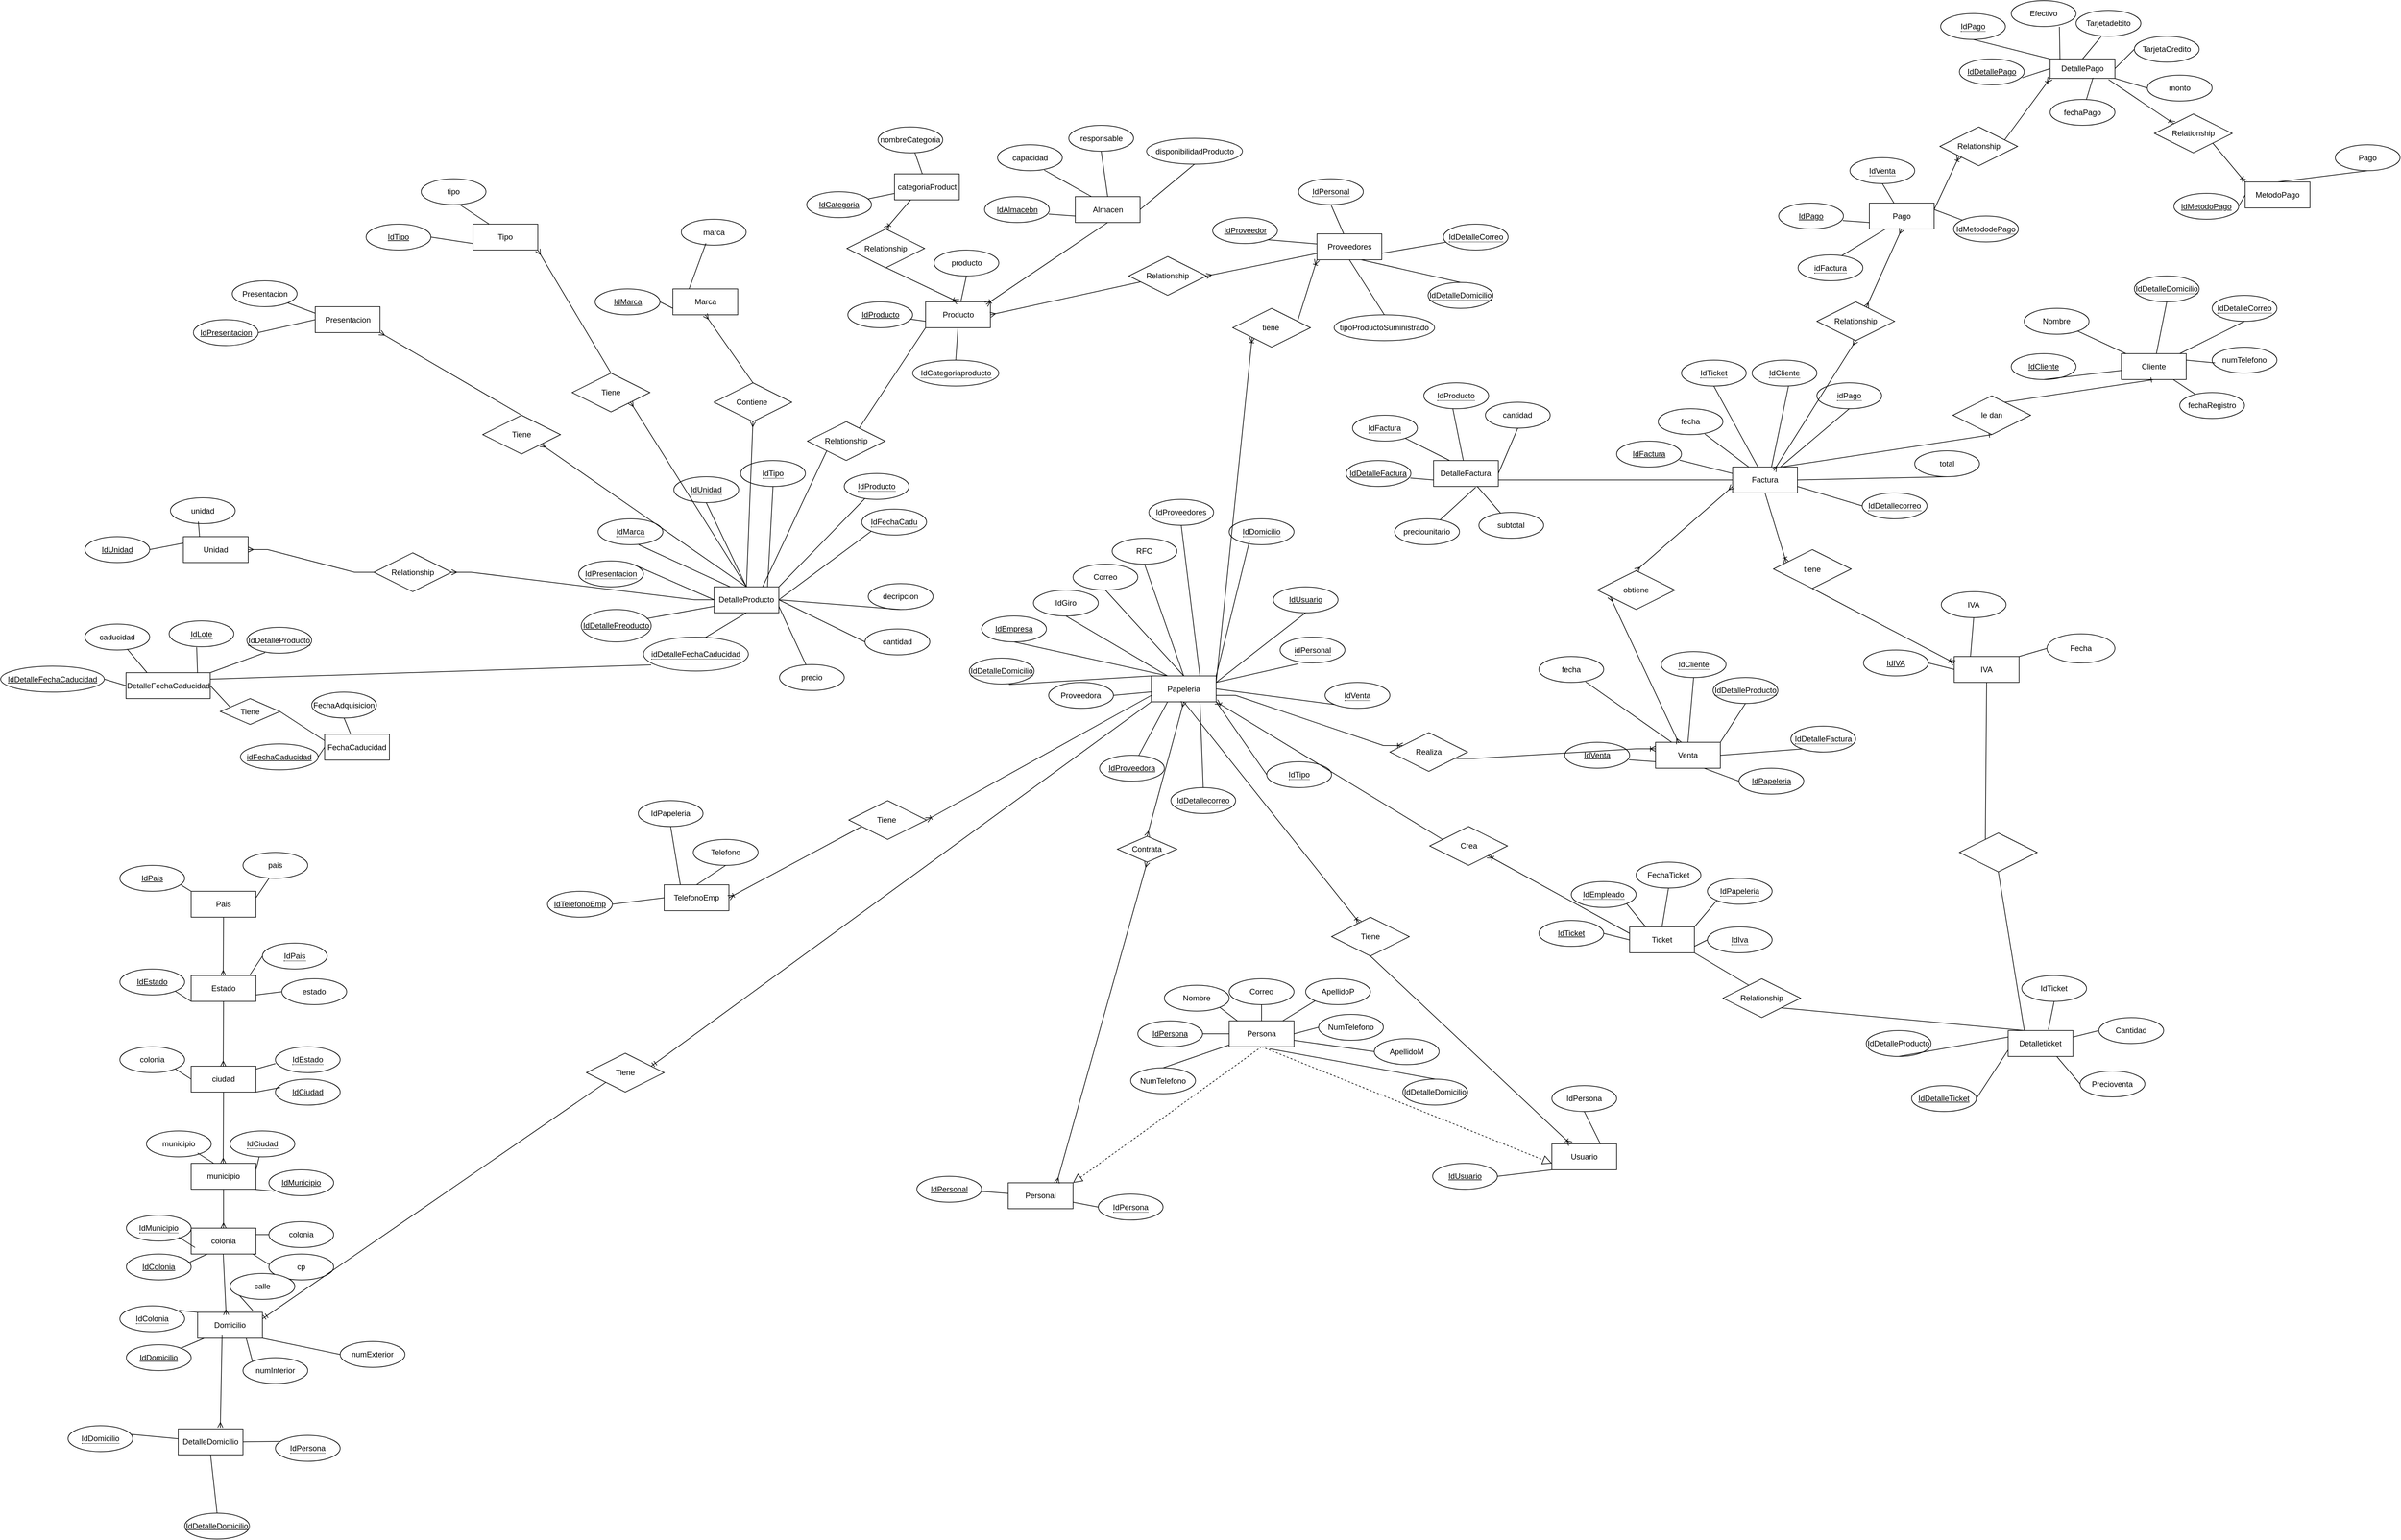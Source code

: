 <mxfile version="24.7.17">
  <diagram name="Página-1" id="UXzf3S0nH4Uhus1gTLRI">
    <mxGraphModel dx="1670" dy="1106" grid="1" gridSize="10" guides="1" tooltips="1" connect="1" arrows="1" fold="1" page="1" pageScale="1" pageWidth="827" pageHeight="1169" math="0" shadow="0">
      <root>
        <mxCell id="0" />
        <mxCell id="1" parent="0" />
        <mxCell id="QjNtPEgjnl-QaEUy_3Rx-1" value="Usuario" style="whiteSpace=wrap;html=1;align=center;" vertex="1" parent="1">
          <mxGeometry x="2924" y="2015" width="100" height="40" as="geometry" />
        </mxCell>
        <mxCell id="QjNtPEgjnl-QaEUy_3Rx-2" value="IdUsuario" style="ellipse;whiteSpace=wrap;html=1;align=center;fontStyle=4;" vertex="1" parent="1">
          <mxGeometry x="2740" y="2045" width="100" height="40" as="geometry" />
        </mxCell>
        <mxCell id="QjNtPEgjnl-QaEUy_3Rx-3" value="" style="endArrow=none;html=1;rounded=0;exitX=1;exitY=0.5;exitDx=0;exitDy=0;entryX=0;entryY=1;entryDx=0;entryDy=0;" edge="1" parent="1" source="QjNtPEgjnl-QaEUy_3Rx-2" target="QjNtPEgjnl-QaEUy_3Rx-1">
          <mxGeometry relative="1" as="geometry">
            <mxPoint x="2891" y="2007.5" as="sourcePoint" />
            <mxPoint x="3051" y="2007.5" as="targetPoint" />
          </mxGeometry>
        </mxCell>
        <mxCell id="QjNtPEgjnl-QaEUy_3Rx-4" value="Personal" style="whiteSpace=wrap;html=1;align=center;" vertex="1" parent="1">
          <mxGeometry x="2085" y="2075" width="100" height="40" as="geometry" />
        </mxCell>
        <mxCell id="QjNtPEgjnl-QaEUy_3Rx-5" value="IdPersonal" style="ellipse;whiteSpace=wrap;html=1;align=center;fontStyle=4;" vertex="1" parent="1">
          <mxGeometry x="1944" y="2065" width="100" height="40" as="geometry" />
        </mxCell>
        <mxCell id="QjNtPEgjnl-QaEUy_3Rx-6" value="NumTelefono" style="ellipse;whiteSpace=wrap;html=1;align=center;" vertex="1" parent="1">
          <mxGeometry x="2274" y="1897.5" width="100" height="40" as="geometry" />
        </mxCell>
        <mxCell id="QjNtPEgjnl-QaEUy_3Rx-7" value="Almacen" style="whiteSpace=wrap;html=1;align=center;" vertex="1" parent="1">
          <mxGeometry x="2188.5" y="552.5" width="100" height="40" as="geometry" />
        </mxCell>
        <mxCell id="QjNtPEgjnl-QaEUy_3Rx-8" value="IdAlmacebn" style="ellipse;whiteSpace=wrap;html=1;align=center;fontStyle=4;" vertex="1" parent="1">
          <mxGeometry x="2048.5" y="552.5" width="100" height="40" as="geometry" />
        </mxCell>
        <mxCell id="QjNtPEgjnl-QaEUy_3Rx-9" value="capacidad" style="ellipse;whiteSpace=wrap;html=1;align=center;" vertex="1" parent="1">
          <mxGeometry x="2068.5" y="472.5" width="100" height="40" as="geometry" />
        </mxCell>
        <mxCell id="QjNtPEgjnl-QaEUy_3Rx-10" value="responsable" style="ellipse;whiteSpace=wrap;html=1;align=center;" vertex="1" parent="1">
          <mxGeometry x="2178.5" y="442.5" width="100" height="40" as="geometry" />
        </mxCell>
        <mxCell id="QjNtPEgjnl-QaEUy_3Rx-11" value="disponibilidadProducto" style="ellipse;whiteSpace=wrap;html=1;align=center;" vertex="1" parent="1">
          <mxGeometry x="2298.5" y="462.5" width="148" height="40" as="geometry" />
        </mxCell>
        <mxCell id="QjNtPEgjnl-QaEUy_3Rx-12" value="Proveedores" style="whiteSpace=wrap;html=1;align=center;" vertex="1" parent="1">
          <mxGeometry x="2561.5" y="610" width="100" height="40" as="geometry" />
        </mxCell>
        <mxCell id="QjNtPEgjnl-QaEUy_3Rx-13" value="IdProveedor" style="ellipse;whiteSpace=wrap;html=1;align=center;fontStyle=4;" vertex="1" parent="1">
          <mxGeometry x="2400.5" y="585" width="100" height="40" as="geometry" />
        </mxCell>
        <mxCell id="QjNtPEgjnl-QaEUy_3Rx-14" value="tipoProductoSuministrado" style="ellipse;whiteSpace=wrap;html=1;align=center;" vertex="1" parent="1">
          <mxGeometry x="2588" y="735" width="155" height="40" as="geometry" />
        </mxCell>
        <mxCell id="QjNtPEgjnl-QaEUy_3Rx-15" value="categoriaProduct" style="whiteSpace=wrap;html=1;align=center;" vertex="1" parent="1">
          <mxGeometry x="1909.5" y="517.5" width="100" height="40" as="geometry" />
        </mxCell>
        <mxCell id="QjNtPEgjnl-QaEUy_3Rx-16" value="IdCategoria" style="ellipse;whiteSpace=wrap;html=1;align=center;fontStyle=4;" vertex="1" parent="1">
          <mxGeometry x="1774" y="545" width="100" height="40" as="geometry" />
        </mxCell>
        <mxCell id="QjNtPEgjnl-QaEUy_3Rx-17" value="nombreCategoria" style="ellipse;whiteSpace=wrap;html=1;align=center;" vertex="1" parent="1">
          <mxGeometry x="1884" y="445" width="100" height="40" as="geometry" />
        </mxCell>
        <mxCell id="QjNtPEgjnl-QaEUy_3Rx-18" value="" style="endArrow=none;html=1;rounded=0;exitX=0.5;exitY=1;exitDx=0;exitDy=0;entryX=0.75;entryY=0;entryDx=0;entryDy=0;" edge="1" parent="1" source="QjNtPEgjnl-QaEUy_3Rx-104" target="QjNtPEgjnl-QaEUy_3Rx-1">
          <mxGeometry relative="1" as="geometry">
            <mxPoint x="3001" y="1947.5" as="sourcePoint" />
            <mxPoint x="3111" y="1997.5" as="targetPoint" />
          </mxGeometry>
        </mxCell>
        <mxCell id="QjNtPEgjnl-QaEUy_3Rx-19" value="" style="endArrow=none;html=1;rounded=0;entryX=0.5;entryY=0;entryDx=0;entryDy=0;" edge="1" parent="1" source="QjNtPEgjnl-QaEUy_3Rx-331" target="QjNtPEgjnl-QaEUy_3Rx-6">
          <mxGeometry relative="1" as="geometry">
            <mxPoint x="2321.5" y="2155" as="sourcePoint" />
            <mxPoint x="2371.5" y="2155" as="targetPoint" />
          </mxGeometry>
        </mxCell>
        <mxCell id="QjNtPEgjnl-QaEUy_3Rx-20" value="" style="endArrow=none;html=1;rounded=0;" edge="1" parent="1" source="QjNtPEgjnl-QaEUy_3Rx-5" target="QjNtPEgjnl-QaEUy_3Rx-4">
          <mxGeometry relative="1" as="geometry">
            <mxPoint x="2291.5" y="2085" as="sourcePoint" />
            <mxPoint x="2341.5" y="2085" as="targetPoint" />
          </mxGeometry>
        </mxCell>
        <mxCell id="QjNtPEgjnl-QaEUy_3Rx-21" value="" style="endArrow=none;html=1;rounded=0;exitX=0.25;exitY=0;exitDx=0;exitDy=0;entryX=0.72;entryY=0.975;entryDx=0;entryDy=0;entryPerimeter=0;" edge="1" parent="1" source="QjNtPEgjnl-QaEUy_3Rx-7" target="QjNtPEgjnl-QaEUy_3Rx-9">
          <mxGeometry relative="1" as="geometry">
            <mxPoint x="2108.5" y="442.5" as="sourcePoint" />
            <mxPoint x="2158.5" y="442.5" as="targetPoint" />
          </mxGeometry>
        </mxCell>
        <mxCell id="QjNtPEgjnl-QaEUy_3Rx-22" value="" style="endArrow=none;html=1;rounded=0;exitX=0.5;exitY=0;exitDx=0;exitDy=0;entryX=0.5;entryY=1;entryDx=0;entryDy=0;" edge="1" parent="1" source="QjNtPEgjnl-QaEUy_3Rx-7" target="QjNtPEgjnl-QaEUy_3Rx-10">
          <mxGeometry relative="1" as="geometry">
            <mxPoint x="2238.5" y="522.5" as="sourcePoint" />
            <mxPoint x="2288.5" y="522.5" as="targetPoint" />
          </mxGeometry>
        </mxCell>
        <mxCell id="QjNtPEgjnl-QaEUy_3Rx-23" value="" style="endArrow=none;html=1;rounded=0;exitX=0.99;exitY=0.675;exitDx=0;exitDy=0;entryX=0;entryY=0.75;entryDx=0;entryDy=0;exitPerimeter=0;" edge="1" parent="1" source="QjNtPEgjnl-QaEUy_3Rx-8" target="QjNtPEgjnl-QaEUy_3Rx-7">
          <mxGeometry relative="1" as="geometry">
            <mxPoint x="2178.5" y="612.5" as="sourcePoint" />
            <mxPoint x="2228.5" y="612.5" as="targetPoint" />
          </mxGeometry>
        </mxCell>
        <mxCell id="QjNtPEgjnl-QaEUy_3Rx-24" value="" style="endArrow=none;html=1;rounded=0;exitX=0.5;exitY=1;exitDx=0;exitDy=0;entryX=1;entryY=0.5;entryDx=0;entryDy=0;" edge="1" parent="1" source="QjNtPEgjnl-QaEUy_3Rx-11" target="QjNtPEgjnl-QaEUy_3Rx-7">
          <mxGeometry relative="1" as="geometry">
            <mxPoint x="2338.5" y="542.5" as="sourcePoint" />
            <mxPoint x="2388.5" y="542.5" as="targetPoint" />
          </mxGeometry>
        </mxCell>
        <mxCell id="QjNtPEgjnl-QaEUy_3Rx-25" value="" style="endArrow=none;html=1;rounded=0;exitX=1;exitY=1;exitDx=0;exitDy=0;" edge="1" parent="1" source="QjNtPEgjnl-QaEUy_3Rx-13" target="QjNtPEgjnl-QaEUy_3Rx-12">
          <mxGeometry relative="1" as="geometry">
            <mxPoint x="2561.5" y="705" as="sourcePoint" />
            <mxPoint x="2601.5" y="745" as="targetPoint" />
          </mxGeometry>
        </mxCell>
        <mxCell id="QjNtPEgjnl-QaEUy_3Rx-26" value="" style="endArrow=none;html=1;rounded=0;exitX=0.5;exitY=1;exitDx=0;exitDy=0;" edge="1" parent="1" source="QjNtPEgjnl-QaEUy_3Rx-250" target="QjNtPEgjnl-QaEUy_3Rx-12">
          <mxGeometry relative="1" as="geometry">
            <mxPoint x="2516.855" y="569.142" as="sourcePoint" />
            <mxPoint x="2631.5" y="705" as="targetPoint" />
          </mxGeometry>
        </mxCell>
        <mxCell id="QjNtPEgjnl-QaEUy_3Rx-27" value="" style="endArrow=none;html=1;rounded=0;exitX=1;exitY=0.75;exitDx=0;exitDy=0;" edge="1" parent="1" source="QjNtPEgjnl-QaEUy_3Rx-12" target="QjNtPEgjnl-QaEUy_3Rx-105">
          <mxGeometry relative="1" as="geometry">
            <mxPoint x="2571.5" y="755" as="sourcePoint" />
            <mxPoint x="2704.5" y="622" as="targetPoint" />
          </mxGeometry>
        </mxCell>
        <mxCell id="QjNtPEgjnl-QaEUy_3Rx-28" value="" style="endArrow=none;html=1;rounded=0;exitX=0.5;exitY=0;exitDx=0;exitDy=0;entryX=0.68;entryY=1;entryDx=0;entryDy=0;entryPerimeter=0;" edge="1" parent="1" source="QjNtPEgjnl-QaEUy_3Rx-229" target="QjNtPEgjnl-QaEUy_3Rx-12">
          <mxGeometry relative="1" as="geometry">
            <mxPoint x="2686.3" y="694.6" as="sourcePoint" />
            <mxPoint x="2651.5" y="775" as="targetPoint" />
          </mxGeometry>
        </mxCell>
        <mxCell id="QjNtPEgjnl-QaEUy_3Rx-29" value="" style="endArrow=none;html=1;rounded=0;exitX=0.5;exitY=1;exitDx=0;exitDy=0;entryX=0.5;entryY=0;entryDx=0;entryDy=0;" edge="1" parent="1" source="QjNtPEgjnl-QaEUy_3Rx-12" target="QjNtPEgjnl-QaEUy_3Rx-14">
          <mxGeometry relative="1" as="geometry">
            <mxPoint x="2571.5" y="725" as="sourcePoint" />
            <mxPoint x="2621.5" y="725" as="targetPoint" />
          </mxGeometry>
        </mxCell>
        <mxCell id="QjNtPEgjnl-QaEUy_3Rx-30" value="" style="endArrow=none;html=1;rounded=0;" edge="1" parent="1" source="QjNtPEgjnl-QaEUy_3Rx-15" target="QjNtPEgjnl-QaEUy_3Rx-17">
          <mxGeometry relative="1" as="geometry">
            <mxPoint x="1794" y="625" as="sourcePoint" />
            <mxPoint x="1844" y="625" as="targetPoint" />
          </mxGeometry>
        </mxCell>
        <mxCell id="QjNtPEgjnl-QaEUy_3Rx-31" value="" style="endArrow=none;html=1;rounded=0;" edge="1" parent="1" source="QjNtPEgjnl-QaEUy_3Rx-15" target="QjNtPEgjnl-QaEUy_3Rx-16">
          <mxGeometry relative="1" as="geometry">
            <mxPoint x="1694" y="675" as="sourcePoint" />
            <mxPoint x="1744" y="675" as="targetPoint" />
          </mxGeometry>
        </mxCell>
        <mxCell id="QjNtPEgjnl-QaEUy_3Rx-32" value="Factura" style="whiteSpace=wrap;html=1;align=center;" vertex="1" parent="1">
          <mxGeometry x="3203" y="970" width="100" height="40" as="geometry" />
        </mxCell>
        <mxCell id="QjNtPEgjnl-QaEUy_3Rx-33" value="IdFactura" style="ellipse;whiteSpace=wrap;html=1;align=center;fontStyle=4;" vertex="1" parent="1">
          <mxGeometry x="3024" y="930" width="100" height="40" as="geometry" />
        </mxCell>
        <mxCell id="QjNtPEgjnl-QaEUy_3Rx-34" value="fecha" style="ellipse;whiteSpace=wrap;html=1;align=center;" vertex="1" parent="1">
          <mxGeometry x="3088" y="880" width="100" height="40" as="geometry" />
        </mxCell>
        <mxCell id="QjNtPEgjnl-QaEUy_3Rx-35" value="total" style="ellipse;whiteSpace=wrap;html=1;align=center;" vertex="1" parent="1">
          <mxGeometry x="3484" y="945" width="100" height="40" as="geometry" />
        </mxCell>
        <mxCell id="QjNtPEgjnl-QaEUy_3Rx-36" value="" style="endArrow=none;html=1;rounded=0;exitX=0.25;exitY=0;exitDx=0;exitDy=0;entryX=0.72;entryY=0.975;entryDx=0;entryDy=0;entryPerimeter=0;" edge="1" parent="1" source="QjNtPEgjnl-QaEUy_3Rx-32" target="QjNtPEgjnl-QaEUy_3Rx-34">
          <mxGeometry relative="1" as="geometry">
            <mxPoint x="3128" y="850" as="sourcePoint" />
            <mxPoint x="3178" y="850" as="targetPoint" />
          </mxGeometry>
        </mxCell>
        <mxCell id="QjNtPEgjnl-QaEUy_3Rx-37" value="" style="endArrow=none;html=1;rounded=0;entryX=0.564;entryY=0.98;entryDx=0;entryDy=0;entryPerimeter=0;" edge="1" parent="1" target="QjNtPEgjnl-QaEUy_3Rx-106">
          <mxGeometry relative="1" as="geometry">
            <mxPoint x="3263" y="970" as="sourcePoint" />
            <mxPoint x="3248.0" y="890" as="targetPoint" />
          </mxGeometry>
        </mxCell>
        <mxCell id="QjNtPEgjnl-QaEUy_3Rx-38" value="" style="endArrow=none;html=1;rounded=0;entryX=0;entryY=0.25;entryDx=0;entryDy=0;exitX=0.968;exitY=0.732;exitDx=0;exitDy=0;exitPerimeter=0;" edge="1" parent="1" source="QjNtPEgjnl-QaEUy_3Rx-33" target="QjNtPEgjnl-QaEUy_3Rx-32">
          <mxGeometry relative="1" as="geometry">
            <mxPoint x="3163" y="980" as="sourcePoint" />
            <mxPoint x="3248" y="1020" as="targetPoint" />
          </mxGeometry>
        </mxCell>
        <mxCell id="QjNtPEgjnl-QaEUy_3Rx-39" value="" style="endArrow=none;html=1;rounded=0;exitX=0.5;exitY=1;exitDx=0;exitDy=0;entryX=1;entryY=0.5;entryDx=0;entryDy=0;" edge="1" parent="1" source="QjNtPEgjnl-QaEUy_3Rx-35" target="QjNtPEgjnl-QaEUy_3Rx-32">
          <mxGeometry relative="1" as="geometry">
            <mxPoint x="3388" y="950" as="sourcePoint" />
            <mxPoint x="3333" y="990" as="targetPoint" />
          </mxGeometry>
        </mxCell>
        <mxCell id="QjNtPEgjnl-QaEUy_3Rx-40" value="DetalleFactura" style="whiteSpace=wrap;html=1;align=center;" vertex="1" parent="1">
          <mxGeometry x="2741.4" y="960" width="100" height="40" as="geometry" />
        </mxCell>
        <mxCell id="QjNtPEgjnl-QaEUy_3Rx-41" value="IdDetalleFactura" style="ellipse;whiteSpace=wrap;html=1;align=center;fontStyle=4;" vertex="1" parent="1">
          <mxGeometry x="2606.4" y="960" width="100" height="40" as="geometry" />
        </mxCell>
        <mxCell id="QjNtPEgjnl-QaEUy_3Rx-42" value="cantidad" style="ellipse;whiteSpace=wrap;html=1;align=center;" vertex="1" parent="1">
          <mxGeometry x="2821.4" y="870" width="100" height="40" as="geometry" />
        </mxCell>
        <mxCell id="QjNtPEgjnl-QaEUy_3Rx-43" value="" style="endArrow=none;html=1;rounded=0;exitX=0.25;exitY=0;exitDx=0;exitDy=0;" edge="1" parent="1" source="QjNtPEgjnl-QaEUy_3Rx-40" target="QjNtPEgjnl-QaEUy_3Rx-110">
          <mxGeometry relative="1" as="geometry">
            <mxPoint x="2631.4" y="850" as="sourcePoint" />
            <mxPoint x="2663.4" y="919" as="targetPoint" />
          </mxGeometry>
        </mxCell>
        <mxCell id="QjNtPEgjnl-QaEUy_3Rx-44" value="" style="endArrow=none;html=1;rounded=0;entryX=0.448;entryY=1.004;entryDx=0;entryDy=0;entryPerimeter=0;" edge="1" parent="1" source="QjNtPEgjnl-QaEUy_3Rx-40" target="QjNtPEgjnl-QaEUy_3Rx-109">
          <mxGeometry relative="1" as="geometry">
            <mxPoint x="2761.4" y="930" as="sourcePoint" />
            <mxPoint x="2751.4" y="890" as="targetPoint" />
          </mxGeometry>
        </mxCell>
        <mxCell id="QjNtPEgjnl-QaEUy_3Rx-45" value="" style="endArrow=none;html=1;rounded=0;exitX=0.99;exitY=0.675;exitDx=0;exitDy=0;entryX=0;entryY=0.75;entryDx=0;entryDy=0;exitPerimeter=0;" edge="1" parent="1" source="QjNtPEgjnl-QaEUy_3Rx-41" target="QjNtPEgjnl-QaEUy_3Rx-40">
          <mxGeometry relative="1" as="geometry">
            <mxPoint x="2701.4" y="1020" as="sourcePoint" />
            <mxPoint x="2751.4" y="1020" as="targetPoint" />
          </mxGeometry>
        </mxCell>
        <mxCell id="QjNtPEgjnl-QaEUy_3Rx-46" value="" style="endArrow=none;html=1;rounded=0;exitX=0.5;exitY=1;exitDx=0;exitDy=0;entryX=1;entryY=0.5;entryDx=0;entryDy=0;" edge="1" parent="1" source="QjNtPEgjnl-QaEUy_3Rx-42" target="QjNtPEgjnl-QaEUy_3Rx-40">
          <mxGeometry relative="1" as="geometry">
            <mxPoint x="2861.4" y="950" as="sourcePoint" />
            <mxPoint x="2911.4" y="950" as="targetPoint" />
          </mxGeometry>
        </mxCell>
        <mxCell id="QjNtPEgjnl-QaEUy_3Rx-47" value="preciounitario" style="ellipse;whiteSpace=wrap;html=1;align=center;" vertex="1" parent="1">
          <mxGeometry x="2681.4" y="1050" width="100" height="40" as="geometry" />
        </mxCell>
        <mxCell id="QjNtPEgjnl-QaEUy_3Rx-48" value="subtotal" style="ellipse;whiteSpace=wrap;html=1;align=center;" vertex="1" parent="1">
          <mxGeometry x="2811.4" y="1040" width="100" height="40" as="geometry" />
        </mxCell>
        <mxCell id="QjNtPEgjnl-QaEUy_3Rx-49" value="" style="endArrow=none;html=1;rounded=0;exitX=0.65;exitY=1.033;exitDx=0;exitDy=0;exitPerimeter=0;" edge="1" parent="1" source="QjNtPEgjnl-QaEUy_3Rx-40" target="QjNtPEgjnl-QaEUy_3Rx-47">
          <mxGeometry relative="1" as="geometry">
            <mxPoint x="2631.4" y="1090" as="sourcePoint" />
            <mxPoint x="2571.4" y="1160" as="targetPoint" />
          </mxGeometry>
        </mxCell>
        <mxCell id="QjNtPEgjnl-QaEUy_3Rx-50" value="" style="endArrow=none;html=1;rounded=0;" edge="1" parent="1" source="QjNtPEgjnl-QaEUy_3Rx-40" target="QjNtPEgjnl-QaEUy_3Rx-48">
          <mxGeometry relative="1" as="geometry">
            <mxPoint x="2661.4" y="1170" as="sourcePoint" />
            <mxPoint x="2601.4" y="1240" as="targetPoint" />
          </mxGeometry>
        </mxCell>
        <mxCell id="QjNtPEgjnl-QaEUy_3Rx-51" value="Venta" style="whiteSpace=wrap;html=1;align=center;" vertex="1" parent="1">
          <mxGeometry x="3084" y="1395" width="100" height="40" as="geometry" />
        </mxCell>
        <mxCell id="QjNtPEgjnl-QaEUy_3Rx-52" value="IdVenta" style="ellipse;whiteSpace=wrap;html=1;align=center;fontStyle=4;" vertex="1" parent="1">
          <mxGeometry x="2944" y="1395" width="100" height="40" as="geometry" />
        </mxCell>
        <mxCell id="QjNtPEgjnl-QaEUy_3Rx-53" value="fecha" style="ellipse;whiteSpace=wrap;html=1;align=center;" vertex="1" parent="1">
          <mxGeometry x="2904" y="1262.5" width="100" height="40" as="geometry" />
        </mxCell>
        <mxCell id="QjNtPEgjnl-QaEUy_3Rx-54" value="" style="endArrow=none;html=1;rounded=0;exitX=0.25;exitY=0;exitDx=0;exitDy=0;entryX=0.72;entryY=0.975;entryDx=0;entryDy=0;entryPerimeter=0;" edge="1" parent="1" source="QjNtPEgjnl-QaEUy_3Rx-51" target="QjNtPEgjnl-QaEUy_3Rx-53">
          <mxGeometry relative="1" as="geometry">
            <mxPoint x="3004" y="1285" as="sourcePoint" />
            <mxPoint x="3054" y="1285" as="targetPoint" />
          </mxGeometry>
        </mxCell>
        <mxCell id="QjNtPEgjnl-QaEUy_3Rx-55" value="" style="endArrow=none;html=1;rounded=0;exitX=0.5;exitY=0;exitDx=0;exitDy=0;entryX=0.5;entryY=1;entryDx=0;entryDy=0;" edge="1" parent="1" source="QjNtPEgjnl-QaEUy_3Rx-51" target="QjNtPEgjnl-QaEUy_3Rx-107">
          <mxGeometry relative="1" as="geometry">
            <mxPoint x="3134" y="1365" as="sourcePoint" />
            <mxPoint x="3121.963" y="1314.965" as="targetPoint" />
          </mxGeometry>
        </mxCell>
        <mxCell id="QjNtPEgjnl-QaEUy_3Rx-56" value="" style="endArrow=none;html=1;rounded=0;exitX=0.99;exitY=0.675;exitDx=0;exitDy=0;entryX=0;entryY=0.75;entryDx=0;entryDy=0;exitPerimeter=0;" edge="1" parent="1" source="QjNtPEgjnl-QaEUy_3Rx-52" target="QjNtPEgjnl-QaEUy_3Rx-51">
          <mxGeometry relative="1" as="geometry">
            <mxPoint x="3074" y="1455" as="sourcePoint" />
            <mxPoint x="3124" y="1455" as="targetPoint" />
          </mxGeometry>
        </mxCell>
        <mxCell id="QjNtPEgjnl-QaEUy_3Rx-57" value="" style="endArrow=none;html=1;rounded=0;entryX=1;entryY=0.5;entryDx=0;entryDy=0;" edge="1" parent="1" target="QjNtPEgjnl-QaEUy_3Rx-51">
          <mxGeometry relative="1" as="geometry">
            <mxPoint x="3312.8" y="1405" as="sourcePoint" />
            <mxPoint x="3284" y="1385" as="targetPoint" />
          </mxGeometry>
        </mxCell>
        <mxCell id="QjNtPEgjnl-QaEUy_3Rx-58" value="Pago" style="whiteSpace=wrap;html=1;align=center;" vertex="1" parent="1">
          <mxGeometry x="3414" y="562.5" width="100" height="40" as="geometry" />
        </mxCell>
        <mxCell id="QjNtPEgjnl-QaEUy_3Rx-59" value="IdPago" style="ellipse;whiteSpace=wrap;html=1;align=center;fontStyle=4;" vertex="1" parent="1">
          <mxGeometry x="3274" y="562.5" width="100" height="40" as="geometry" />
        </mxCell>
        <mxCell id="QjNtPEgjnl-QaEUy_3Rx-60" value="monto" style="ellipse;whiteSpace=wrap;html=1;align=center;" vertex="1" parent="1">
          <mxGeometry x="3843" y="365" width="100" height="40" as="geometry" />
        </mxCell>
        <mxCell id="QjNtPEgjnl-QaEUy_3Rx-61" value="" style="endArrow=none;html=1;rounded=0;exitX=0.99;exitY=0.675;exitDx=0;exitDy=0;entryX=0;entryY=0.75;entryDx=0;entryDy=0;exitPerimeter=0;" edge="1" parent="1" source="QjNtPEgjnl-QaEUy_3Rx-59" target="QjNtPEgjnl-QaEUy_3Rx-58">
          <mxGeometry relative="1" as="geometry">
            <mxPoint x="3404" y="622.5" as="sourcePoint" />
            <mxPoint x="3454" y="622.5" as="targetPoint" />
          </mxGeometry>
        </mxCell>
        <mxCell id="QjNtPEgjnl-QaEUy_3Rx-62" value="fechaPago" style="ellipse;whiteSpace=wrap;html=1;align=center;" vertex="1" parent="1">
          <mxGeometry x="3693" y="402.5" width="100" height="40" as="geometry" />
        </mxCell>
        <mxCell id="QjNtPEgjnl-QaEUy_3Rx-63" value="Producto" style="whiteSpace=wrap;html=1;align=center;" vertex="1" parent="1">
          <mxGeometry x="1957.5" y="715" width="100" height="40" as="geometry" />
        </mxCell>
        <mxCell id="QjNtPEgjnl-QaEUy_3Rx-64" value="IdProducto" style="ellipse;whiteSpace=wrap;html=1;align=center;fontStyle=4;" vertex="1" parent="1">
          <mxGeometry x="1837.5" y="715" width="100" height="40" as="geometry" />
        </mxCell>
        <mxCell id="QjNtPEgjnl-QaEUy_3Rx-65" value="producto" style="ellipse;whiteSpace=wrap;html=1;align=center;" vertex="1" parent="1">
          <mxGeometry x="1970.5" y="635" width="100" height="40" as="geometry" />
        </mxCell>
        <mxCell id="QjNtPEgjnl-QaEUy_3Rx-66" value="&lt;span style=&quot;border-bottom: 1px dotted&quot;&gt;IdMarca&lt;/span&gt;" style="ellipse;whiteSpace=wrap;html=1;align=center;" vertex="1" parent="1">
          <mxGeometry x="1452" y="1050" width="100" height="40" as="geometry" />
        </mxCell>
        <mxCell id="QjNtPEgjnl-QaEUy_3Rx-67" value="&lt;span style=&quot;border-bottom: 1px dotted&quot;&gt;IdFechaCadu&lt;/span&gt;" style="ellipse;whiteSpace=wrap;html=1;align=center;" vertex="1" parent="1">
          <mxGeometry x="1859" y="1035" width="100" height="40" as="geometry" />
        </mxCell>
        <mxCell id="QjNtPEgjnl-QaEUy_3Rx-68" value="Marca" style="whiteSpace=wrap;html=1;align=center;" vertex="1" parent="1">
          <mxGeometry x="1567.5" y="695" width="100" height="40" as="geometry" />
        </mxCell>
        <mxCell id="QjNtPEgjnl-QaEUy_3Rx-69" value="IdMarca" style="ellipse;whiteSpace=wrap;html=1;align=center;fontStyle=4;" vertex="1" parent="1">
          <mxGeometry x="1447.5" y="695" width="100" height="40" as="geometry" />
        </mxCell>
        <mxCell id="QjNtPEgjnl-QaEUy_3Rx-70" value="marca" style="ellipse;whiteSpace=wrap;html=1;align=center;" vertex="1" parent="1">
          <mxGeometry x="1580.5" y="587.5" width="100" height="40" as="geometry" />
        </mxCell>
        <mxCell id="QjNtPEgjnl-QaEUy_3Rx-71" value="Unidad" style="whiteSpace=wrap;html=1;align=center;" vertex="1" parent="1">
          <mxGeometry x="812" y="1077.5" width="100" height="40" as="geometry" />
        </mxCell>
        <mxCell id="QjNtPEgjnl-QaEUy_3Rx-72" value="IdUnidad" style="ellipse;whiteSpace=wrap;html=1;align=center;fontStyle=4;" vertex="1" parent="1">
          <mxGeometry x="660" y="1077.5" width="100" height="40" as="geometry" />
        </mxCell>
        <mxCell id="QjNtPEgjnl-QaEUy_3Rx-73" value="unidad" style="ellipse;whiteSpace=wrap;html=1;align=center;" vertex="1" parent="1">
          <mxGeometry x="792" y="1017.5" width="100" height="40" as="geometry" />
        </mxCell>
        <mxCell id="QjNtPEgjnl-QaEUy_3Rx-74" value="Tipo" style="whiteSpace=wrap;html=1;align=center;" vertex="1" parent="1">
          <mxGeometry x="1259" y="595" width="100" height="40" as="geometry" />
        </mxCell>
        <mxCell id="QjNtPEgjnl-QaEUy_3Rx-75" value="IdTipo" style="ellipse;whiteSpace=wrap;html=1;align=center;fontStyle=4;" vertex="1" parent="1">
          <mxGeometry x="1094" y="595" width="100" height="40" as="geometry" />
        </mxCell>
        <mxCell id="QjNtPEgjnl-QaEUy_3Rx-76" value="tipo" style="ellipse;whiteSpace=wrap;html=1;align=center;" vertex="1" parent="1">
          <mxGeometry x="1179" y="525" width="100" height="40" as="geometry" />
        </mxCell>
        <mxCell id="QjNtPEgjnl-QaEUy_3Rx-77" value="Presentacion" style="whiteSpace=wrap;html=1;align=center;" vertex="1" parent="1">
          <mxGeometry x="1015.5" y="722.5" width="100" height="40" as="geometry" />
        </mxCell>
        <mxCell id="QjNtPEgjnl-QaEUy_3Rx-78" value="IdPresentacion" style="ellipse;whiteSpace=wrap;html=1;align=center;fontStyle=4;" vertex="1" parent="1">
          <mxGeometry x="827.5" y="742.5" width="100" height="40" as="geometry" />
        </mxCell>
        <mxCell id="QjNtPEgjnl-QaEUy_3Rx-79" value="Presentacion" style="ellipse;whiteSpace=wrap;html=1;align=center;" vertex="1" parent="1">
          <mxGeometry x="887.5" y="682.5" width="100" height="40" as="geometry" />
        </mxCell>
        <mxCell id="QjNtPEgjnl-QaEUy_3Rx-80" value="DetalleFechaCaducidad" style="whiteSpace=wrap;html=1;align=center;" vertex="1" parent="1">
          <mxGeometry x="723.5" y="1287.5" width="130" height="40" as="geometry" />
        </mxCell>
        <mxCell id="QjNtPEgjnl-QaEUy_3Rx-81" value="IdDetalleFechaCaducidad" style="ellipse;whiteSpace=wrap;html=1;align=center;fontStyle=4;" vertex="1" parent="1">
          <mxGeometry x="530" y="1277.5" width="160" height="40" as="geometry" />
        </mxCell>
        <mxCell id="QjNtPEgjnl-QaEUy_3Rx-82" value="caducidad" style="ellipse;whiteSpace=wrap;html=1;align=center;" vertex="1" parent="1">
          <mxGeometry x="660" y="1212.5" width="100" height="40" as="geometry" />
        </mxCell>
        <mxCell id="QjNtPEgjnl-QaEUy_3Rx-83" value="&lt;span style=&quot;border-bottom: 1px dotted&quot;&gt;IdLote&lt;/span&gt;" style="ellipse;whiteSpace=wrap;html=1;align=center;" vertex="1" parent="1">
          <mxGeometry x="790" y="1207.5" width="100" height="40" as="geometry" />
        </mxCell>
        <mxCell id="QjNtPEgjnl-QaEUy_3Rx-84" value="FechaCaducidad" style="whiteSpace=wrap;html=1;align=center;" vertex="1" parent="1">
          <mxGeometry x="1030" y="1382.5" width="100" height="40" as="geometry" />
        </mxCell>
        <mxCell id="QjNtPEgjnl-QaEUy_3Rx-85" value="idFechaCaducidad" style="ellipse;whiteSpace=wrap;html=1;align=center;fontStyle=4;" vertex="1" parent="1">
          <mxGeometry x="900" y="1397.5" width="120" height="40" as="geometry" />
        </mxCell>
        <mxCell id="QjNtPEgjnl-QaEUy_3Rx-86" value="FechaAdquisicion" style="ellipse;whiteSpace=wrap;html=1;align=center;" vertex="1" parent="1">
          <mxGeometry x="1010" y="1317.5" width="100" height="40" as="geometry" />
        </mxCell>
        <mxCell id="QjNtPEgjnl-QaEUy_3Rx-87" value="&lt;span style=&quot;border-bottom: 1px dotted&quot;&gt;IdDetalleProducto&lt;/span&gt;" style="ellipse;whiteSpace=wrap;html=1;align=center;" vertex="1" parent="1">
          <mxGeometry x="910" y="1217.5" width="100" height="40" as="geometry" />
        </mxCell>
        <mxCell id="QjNtPEgjnl-QaEUy_3Rx-88" value="DetalleProducto" style="whiteSpace=wrap;html=1;align=center;" vertex="1" parent="1">
          <mxGeometry x="1631" y="1155" width="100" height="40" as="geometry" />
        </mxCell>
        <mxCell id="QjNtPEgjnl-QaEUy_3Rx-89" value="&lt;span style=&quot;border-bottom: 1px dotted&quot;&gt;IdPresentacion&lt;/span&gt;" style="ellipse;whiteSpace=wrap;html=1;align=center;" vertex="1" parent="1">
          <mxGeometry x="1422" y="1115" width="100" height="40" as="geometry" />
        </mxCell>
        <mxCell id="QjNtPEgjnl-QaEUy_3Rx-90" value="&lt;span style=&quot;border-bottom: 1px dotted&quot;&gt;IdUnidad&lt;/span&gt;" style="ellipse;whiteSpace=wrap;html=1;align=center;" vertex="1" parent="1">
          <mxGeometry x="1569" y="985" width="100" height="40" as="geometry" />
        </mxCell>
        <mxCell id="QjNtPEgjnl-QaEUy_3Rx-91" value="decripcion" style="ellipse;whiteSpace=wrap;html=1;align=center;" vertex="1" parent="1">
          <mxGeometry x="1869" y="1150" width="100" height="40" as="geometry" />
        </mxCell>
        <mxCell id="QjNtPEgjnl-QaEUy_3Rx-92" value="&lt;span style=&quot;border-bottom: 1px dotted&quot;&gt;IdTipo&lt;/span&gt;" style="ellipse;whiteSpace=wrap;html=1;align=center;" vertex="1" parent="1">
          <mxGeometry x="1672" y="960" width="100" height="40" as="geometry" />
        </mxCell>
        <mxCell id="QjNtPEgjnl-QaEUy_3Rx-93" value="cantidad" style="ellipse;whiteSpace=wrap;html=1;align=center;" vertex="1" parent="1">
          <mxGeometry x="1864" y="1220" width="100" height="40" as="geometry" />
        </mxCell>
        <mxCell id="QjNtPEgjnl-QaEUy_3Rx-94" value="precio" style="ellipse;whiteSpace=wrap;html=1;align=center;" vertex="1" parent="1">
          <mxGeometry x="1732" y="1275" width="100" height="40" as="geometry" />
        </mxCell>
        <mxCell id="QjNtPEgjnl-QaEUy_3Rx-95" value="IdDetallePreoducto" style="ellipse;whiteSpace=wrap;html=1;align=center;fontStyle=4;" vertex="1" parent="1">
          <mxGeometry x="1426" y="1190" width="108" height="50" as="geometry" />
        </mxCell>
        <mxCell id="QjNtPEgjnl-QaEUy_3Rx-96" value="&lt;span style=&quot;border-bottom: 1px dotted&quot;&gt;IdProducto&lt;/span&gt;" style="ellipse;whiteSpace=wrap;html=1;align=center;" vertex="1" parent="1">
          <mxGeometry x="1832" y="980" width="100" height="40" as="geometry" />
        </mxCell>
        <mxCell id="QjNtPEgjnl-QaEUy_3Rx-97" value="" style="endArrow=none;html=1;rounded=0;entryX=0.75;entryY=0;entryDx=0;entryDy=0;exitX=0;exitY=1;exitDx=0;exitDy=0;" edge="1" parent="1" source="QjNtPEgjnl-QaEUy_3Rx-390" target="QjNtPEgjnl-QaEUy_3Rx-88">
          <mxGeometry relative="1" as="geometry">
            <mxPoint x="1584" y="1225" as="sourcePoint" />
            <mxPoint x="1744" y="1225" as="targetPoint" />
          </mxGeometry>
        </mxCell>
        <mxCell id="QjNtPEgjnl-QaEUy_3Rx-98" value="" style="endArrow=none;html=1;rounded=0;exitX=1;exitY=0.25;exitDx=0;exitDy=0;entryX=0.074;entryY=0.819;entryDx=0;entryDy=0;entryPerimeter=0;" edge="1" parent="1" source="QjNtPEgjnl-QaEUy_3Rx-80" target="QjNtPEgjnl-QaEUy_3Rx-391">
          <mxGeometry relative="1" as="geometry">
            <mxPoint x="1477" y="1295.98" as="sourcePoint" />
            <mxPoint x="1604" y="1225" as="targetPoint" />
          </mxGeometry>
        </mxCell>
        <mxCell id="QjNtPEgjnl-QaEUy_3Rx-99" value="" style="endArrow=none;html=1;rounded=0;exitX=1;exitY=0.5;exitDx=0;exitDy=0;entryX=0;entryY=0.25;entryDx=0;entryDy=0;" edge="1" parent="1" source="QjNtPEgjnl-QaEUy_3Rx-297" target="QjNtPEgjnl-QaEUy_3Rx-84">
          <mxGeometry relative="1" as="geometry">
            <mxPoint x="940" y="1307.5" as="sourcePoint" />
            <mxPoint x="1100" y="1307.5" as="targetPoint" />
          </mxGeometry>
        </mxCell>
        <mxCell id="QjNtPEgjnl-QaEUy_3Rx-100" value="" style="fontSize=12;html=1;endArrow=ERmany;rounded=0;exitX=0.5;exitY=0;exitDx=0;exitDy=0;entryX=0.5;entryY=1;entryDx=0;entryDy=0;" edge="1" parent="1" source="QjNtPEgjnl-QaEUy_3Rx-388" target="QjNtPEgjnl-QaEUy_3Rx-68">
          <mxGeometry width="100" height="100" relative="1" as="geometry">
            <mxPoint x="1454" y="1065" as="sourcePoint" />
            <mxPoint x="1554" y="965" as="targetPoint" />
          </mxGeometry>
        </mxCell>
        <mxCell id="QjNtPEgjnl-QaEUy_3Rx-101" value="" style="fontSize=12;html=1;endArrow=ERmany;rounded=0;exitX=0.5;exitY=0;exitDx=0;exitDy=0;entryX=1;entryY=1;entryDx=0;entryDy=0;" edge="1" parent="1" source="QjNtPEgjnl-QaEUy_3Rx-386" target="QjNtPEgjnl-QaEUy_3Rx-74">
          <mxGeometry width="100" height="100" relative="1" as="geometry">
            <mxPoint x="1691" y="1165" as="sourcePoint" />
            <mxPoint x="1679" y="845" as="targetPoint" />
          </mxGeometry>
        </mxCell>
        <mxCell id="QjNtPEgjnl-QaEUy_3Rx-102" value="" style="fontSize=12;html=1;endArrow=ERmany;rounded=0;exitX=0.5;exitY=0;exitDx=0;exitDy=0;entryX=1;entryY=1;entryDx=0;entryDy=0;" edge="1" parent="1" source="QjNtPEgjnl-QaEUy_3Rx-384" target="QjNtPEgjnl-QaEUy_3Rx-77">
          <mxGeometry width="100" height="100" relative="1" as="geometry">
            <mxPoint x="1701" y="1175" as="sourcePoint" />
            <mxPoint x="1689" y="855" as="targetPoint" />
          </mxGeometry>
        </mxCell>
        <mxCell id="QjNtPEgjnl-QaEUy_3Rx-103" value="" style="edgeStyle=entityRelationEdgeStyle;fontSize=12;html=1;endArrow=ERmany;rounded=0;exitX=0;exitY=0.5;exitDx=0;exitDy=0;entryX=1;entryY=0.5;entryDx=0;entryDy=0;" edge="1" parent="1" source="QjNtPEgjnl-QaEUy_3Rx-382" target="QjNtPEgjnl-QaEUy_3Rx-71">
          <mxGeometry width="100" height="100" relative="1" as="geometry">
            <mxPoint x="1613" y="1152.5" as="sourcePoint" />
            <mxPoint x="1601" y="832.5" as="targetPoint" />
          </mxGeometry>
        </mxCell>
        <mxCell id="QjNtPEgjnl-QaEUy_3Rx-104" value="IdPersona" style="ellipse;whiteSpace=wrap;html=1;align=center;" vertex="1" parent="1">
          <mxGeometry x="2924" y="1925" width="100" height="40" as="geometry" />
        </mxCell>
        <mxCell id="QjNtPEgjnl-QaEUy_3Rx-105" value="&lt;span style=&quot;border-bottom: 1px dotted&quot;&gt;IdDetalleCorreo&lt;/span&gt;" style="ellipse;whiteSpace=wrap;html=1;align=center;" vertex="1" parent="1">
          <mxGeometry x="2756.5" y="595" width="100" height="40" as="geometry" />
        </mxCell>
        <mxCell id="QjNtPEgjnl-QaEUy_3Rx-106" value="&lt;span style=&quot;border-bottom: 1px dotted&quot;&gt;IdCliente&lt;/span&gt;" style="ellipse;whiteSpace=wrap;html=1;align=center;" vertex="1" parent="1">
          <mxGeometry x="3233" y="805" width="100" height="40" as="geometry" />
        </mxCell>
        <mxCell id="QjNtPEgjnl-QaEUy_3Rx-107" value="&lt;span style=&quot;border-bottom: 1px dotted&quot;&gt;IdCliente&lt;/span&gt;" style="ellipse;whiteSpace=wrap;html=1;align=center;" vertex="1" parent="1">
          <mxGeometry x="3092.8" y="1255" width="100" height="40" as="geometry" />
        </mxCell>
        <mxCell id="QjNtPEgjnl-QaEUy_3Rx-108" value="&lt;span style=&quot;border-bottom: 1px dotted&quot;&gt;idPersonal&lt;/span&gt;" style="ellipse;whiteSpace=wrap;html=1;align=center;" vertex="1" parent="1">
          <mxGeometry x="2504.6" y="1232.5" width="100" height="40" as="geometry" />
        </mxCell>
        <mxCell id="QjNtPEgjnl-QaEUy_3Rx-109" value="&lt;span style=&quot;border-bottom: 1px dotted&quot;&gt;IdProducto&lt;/span&gt;" style="ellipse;whiteSpace=wrap;html=1;align=center;" vertex="1" parent="1">
          <mxGeometry x="2726.4" y="840" width="100" height="40" as="geometry" />
        </mxCell>
        <mxCell id="QjNtPEgjnl-QaEUy_3Rx-110" value="&lt;span style=&quot;border-bottom: 1px dotted&quot;&gt;&lt;font style=&quot;vertical-align: inherit;&quot;&gt;&lt;font style=&quot;vertical-align: inherit;&quot;&gt;IdFactura&lt;/font&gt;&lt;/font&gt;&lt;/span&gt;" style="ellipse;whiteSpace=wrap;html=1;align=center;" vertex="1" parent="1">
          <mxGeometry x="2616.4" y="890" width="100" height="40" as="geometry" />
        </mxCell>
        <mxCell id="QjNtPEgjnl-QaEUy_3Rx-111" value="" style="fontSize=12;html=1;endArrow=ERmany;rounded=0;entryX=1;entryY=0.5;entryDx=0;entryDy=0;" edge="1" parent="1" source="QjNtPEgjnl-QaEUy_3Rx-353" target="QjNtPEgjnl-QaEUy_3Rx-63">
          <mxGeometry width="100" height="100" relative="1" as="geometry">
            <mxPoint x="2156.5" y="1060" as="sourcePoint" />
            <mxPoint x="2256.5" y="960" as="targetPoint" />
          </mxGeometry>
        </mxCell>
        <mxCell id="QjNtPEgjnl-QaEUy_3Rx-112" value="" style="endArrow=none;html=1;rounded=0;exitX=0.5;exitY=1;exitDx=0;exitDy=0;" edge="1" parent="1" source="QjNtPEgjnl-QaEUy_3Rx-65" target="QjNtPEgjnl-QaEUy_3Rx-63">
          <mxGeometry relative="1" as="geometry">
            <mxPoint x="2117.5" y="785" as="sourcePoint" />
            <mxPoint x="2188.5" y="788" as="targetPoint" />
          </mxGeometry>
        </mxCell>
        <mxCell id="QjNtPEgjnl-QaEUy_3Rx-113" value="" style="endArrow=none;html=1;rounded=0;entryX=0;entryY=0.75;entryDx=0;entryDy=0;" edge="1" parent="1" source="QjNtPEgjnl-QaEUy_3Rx-64" target="QjNtPEgjnl-QaEUy_3Rx-63">
          <mxGeometry relative="1" as="geometry">
            <mxPoint x="2077.5" y="815" as="sourcePoint" />
            <mxPoint x="2148.5" y="818" as="targetPoint" />
          </mxGeometry>
        </mxCell>
        <mxCell id="QjNtPEgjnl-QaEUy_3Rx-114" value="" style="endArrow=none;html=1;rounded=0;entryX=0.5;entryY=1;entryDx=0;entryDy=0;exitX=0.5;exitY=0;exitDx=0;exitDy=0;" edge="1" parent="1" source="QjNtPEgjnl-QaEUy_3Rx-88" target="QjNtPEgjnl-QaEUy_3Rx-90">
          <mxGeometry relative="1" as="geometry">
            <mxPoint x="1544" y="935" as="sourcePoint" />
            <mxPoint x="1603" y="875" as="targetPoint" />
          </mxGeometry>
        </mxCell>
        <mxCell id="QjNtPEgjnl-QaEUy_3Rx-115" value="" style="endArrow=none;html=1;rounded=0;entryX=0.627;entryY=1;entryDx=0;entryDy=0;entryPerimeter=0;exitX=0.25;exitY=0;exitDx=0;exitDy=0;" edge="1" parent="1" source="QjNtPEgjnl-QaEUy_3Rx-88" target="QjNtPEgjnl-QaEUy_3Rx-66">
          <mxGeometry relative="1" as="geometry">
            <mxPoint x="1514" y="915" as="sourcePoint" />
            <mxPoint x="1573" y="855" as="targetPoint" />
          </mxGeometry>
        </mxCell>
        <mxCell id="QjNtPEgjnl-QaEUy_3Rx-116" value="" style="endArrow=none;html=1;rounded=0;entryX=0;entryY=0.5;entryDx=0;entryDy=0;exitX=1;exitY=0;exitDx=0;exitDy=0;" edge="1" parent="1" source="QjNtPEgjnl-QaEUy_3Rx-89" target="QjNtPEgjnl-QaEUy_3Rx-88">
          <mxGeometry relative="1" as="geometry">
            <mxPoint x="1484" y="905" as="sourcePoint" />
            <mxPoint x="1543" y="845" as="targetPoint" />
          </mxGeometry>
        </mxCell>
        <mxCell id="QjNtPEgjnl-QaEUy_3Rx-117" value="" style="endArrow=none;html=1;rounded=0;entryX=0;entryY=0.75;entryDx=0;entryDy=0;exitX=0.936;exitY=0.279;exitDx=0;exitDy=0;exitPerimeter=0;" edge="1" parent="1" source="QjNtPEgjnl-QaEUy_3Rx-95" target="QjNtPEgjnl-QaEUy_3Rx-88">
          <mxGeometry relative="1" as="geometry">
            <mxPoint x="1444" y="1255" as="sourcePoint" />
            <mxPoint x="1503" y="1195" as="targetPoint" />
          </mxGeometry>
        </mxCell>
        <mxCell id="QjNtPEgjnl-QaEUy_3Rx-118" value="" style="endArrow=none;html=1;rounded=0;entryX=0.5;entryY=1;entryDx=0;entryDy=0;exitX=1;exitY=0.5;exitDx=0;exitDy=0;" edge="1" parent="1" source="QjNtPEgjnl-QaEUy_3Rx-88" target="QjNtPEgjnl-QaEUy_3Rx-91">
          <mxGeometry relative="1" as="geometry">
            <mxPoint x="1734" y="1085" as="sourcePoint" />
            <mxPoint x="1672" y="955" as="targetPoint" />
          </mxGeometry>
        </mxCell>
        <mxCell id="QjNtPEgjnl-QaEUy_3Rx-119" value="" style="endArrow=none;html=1;rounded=0;entryX=0.825;entryY=0.014;entryDx=0;entryDy=0;exitX=0.5;exitY=1;exitDx=0;exitDy=0;entryPerimeter=0;" edge="1" parent="1" source="QjNtPEgjnl-QaEUy_3Rx-92" target="QjNtPEgjnl-QaEUy_3Rx-88">
          <mxGeometry relative="1" as="geometry">
            <mxPoint x="1764" y="1135" as="sourcePoint" />
            <mxPoint x="1702" y="1005" as="targetPoint" />
          </mxGeometry>
        </mxCell>
        <mxCell id="QjNtPEgjnl-QaEUy_3Rx-120" value="" style="endArrow=none;html=1;rounded=0;entryX=1;entryY=0.5;entryDx=0;entryDy=0;exitX=0;exitY=1;exitDx=0;exitDy=0;" edge="1" parent="1" source="QjNtPEgjnl-QaEUy_3Rx-67" target="QjNtPEgjnl-QaEUy_3Rx-88">
          <mxGeometry relative="1" as="geometry">
            <mxPoint x="1774" y="1195" as="sourcePoint" />
            <mxPoint x="1686" y="1291" as="targetPoint" />
          </mxGeometry>
        </mxCell>
        <mxCell id="QjNtPEgjnl-QaEUy_3Rx-121" value="" style="endArrow=none;html=1;rounded=0;entryX=1;entryY=0.75;entryDx=0;entryDy=0;" edge="1" parent="1" source="QjNtPEgjnl-QaEUy_3Rx-94" target="QjNtPEgjnl-QaEUy_3Rx-88">
          <mxGeometry relative="1" as="geometry">
            <mxPoint x="1784" y="1165" as="sourcePoint" />
            <mxPoint x="1696" y="1261" as="targetPoint" />
          </mxGeometry>
        </mxCell>
        <mxCell id="QjNtPEgjnl-QaEUy_3Rx-122" value="" style="endArrow=none;html=1;rounded=0;entryX=1;entryY=0.5;entryDx=0;entryDy=0;exitX=0;exitY=0.5;exitDx=0;exitDy=0;" edge="1" parent="1" source="QjNtPEgjnl-QaEUy_3Rx-93" target="QjNtPEgjnl-QaEUy_3Rx-88">
          <mxGeometry relative="1" as="geometry">
            <mxPoint x="1794" y="1135" as="sourcePoint" />
            <mxPoint x="1706" y="1231" as="targetPoint" />
          </mxGeometry>
        </mxCell>
        <mxCell id="QjNtPEgjnl-QaEUy_3Rx-123" value="" style="endArrow=none;html=1;rounded=0;entryX=1;entryY=0;entryDx=0;entryDy=0;" edge="1" parent="1" source="QjNtPEgjnl-QaEUy_3Rx-96" target="QjNtPEgjnl-QaEUy_3Rx-88">
          <mxGeometry relative="1" as="geometry">
            <mxPoint x="1714" y="1235" as="sourcePoint" />
            <mxPoint x="1734" y="1155" as="targetPoint" />
          </mxGeometry>
        </mxCell>
        <mxCell id="QjNtPEgjnl-QaEUy_3Rx-124" value="Cliente" style="whiteSpace=wrap;html=1;align=center;" vertex="1" parent="1">
          <mxGeometry x="3803" y="795" width="100" height="40" as="geometry" />
        </mxCell>
        <mxCell id="QjNtPEgjnl-QaEUy_3Rx-125" value="&lt;font style=&quot;vertical-align: inherit;&quot;&gt;&lt;font style=&quot;vertical-align: inherit;&quot;&gt;&lt;font style=&quot;vertical-align: inherit;&quot;&gt;&lt;font style=&quot;vertical-align: inherit;&quot;&gt;IdCliente&lt;/font&gt;&lt;/font&gt;&lt;/font&gt;&lt;/font&gt;" style="ellipse;whiteSpace=wrap;html=1;align=center;fontStyle=4;" vertex="1" parent="1">
          <mxGeometry x="3633" y="795" width="100" height="40" as="geometry" />
        </mxCell>
        <mxCell id="QjNtPEgjnl-QaEUy_3Rx-126" value="Nombre" style="ellipse;whiteSpace=wrap;html=1;align=center;" vertex="1" parent="1">
          <mxGeometry x="3653" y="725" width="100" height="40" as="geometry" />
        </mxCell>
        <mxCell id="QjNtPEgjnl-QaEUy_3Rx-127" value="numTelefono" style="ellipse;whiteSpace=wrap;html=1;align=center;" vertex="1" parent="1">
          <mxGeometry x="3943" y="785" width="100" height="40" as="geometry" />
        </mxCell>
        <mxCell id="QjNtPEgjnl-QaEUy_3Rx-128" value="fechaRegistro" style="ellipse;whiteSpace=wrap;html=1;align=center;" vertex="1" parent="1">
          <mxGeometry x="3893" y="855" width="100" height="40" as="geometry" />
        </mxCell>
        <mxCell id="QjNtPEgjnl-QaEUy_3Rx-129" value="" style="endArrow=none;html=1;rounded=0;entryX=0.044;entryY=0.605;entryDx=0;entryDy=0;exitX=1;exitY=0.25;exitDx=0;exitDy=0;entryPerimeter=0;" edge="1" parent="1" source="QjNtPEgjnl-QaEUy_3Rx-124" target="QjNtPEgjnl-QaEUy_3Rx-127">
          <mxGeometry relative="1" as="geometry">
            <mxPoint x="3823" y="855" as="sourcePoint" />
            <mxPoint x="3813" y="925" as="targetPoint" />
          </mxGeometry>
        </mxCell>
        <mxCell id="QjNtPEgjnl-QaEUy_3Rx-130" value="" style="endArrow=none;html=1;rounded=0;exitX=0.5;exitY=1;exitDx=0;exitDy=0;" edge="1" parent="1" source="QjNtPEgjnl-QaEUy_3Rx-231" target="QjNtPEgjnl-QaEUy_3Rx-124">
          <mxGeometry relative="1" as="geometry">
            <mxPoint x="3861.09" y="734.985" as="sourcePoint" />
            <mxPoint x="3843" y="905" as="targetPoint" />
            <Array as="points" />
          </mxGeometry>
        </mxCell>
        <mxCell id="QjNtPEgjnl-QaEUy_3Rx-131" value="" style="endArrow=none;html=1;rounded=0;" edge="1" parent="1" source="QjNtPEgjnl-QaEUy_3Rx-126" target="QjNtPEgjnl-QaEUy_3Rx-124">
          <mxGeometry relative="1" as="geometry">
            <mxPoint x="3743" y="895" as="sourcePoint" />
            <mxPoint x="3793" y="895" as="targetPoint" />
          </mxGeometry>
        </mxCell>
        <mxCell id="QjNtPEgjnl-QaEUy_3Rx-132" value="" style="endArrow=none;html=1;rounded=0;exitX=0.5;exitY=1;exitDx=0;exitDy=0;" edge="1" parent="1" source="QjNtPEgjnl-QaEUy_3Rx-125" target="QjNtPEgjnl-QaEUy_3Rx-124">
          <mxGeometry relative="1" as="geometry">
            <mxPoint x="3713" y="885" as="sourcePoint" />
            <mxPoint x="3763" y="885" as="targetPoint" />
          </mxGeometry>
        </mxCell>
        <mxCell id="QjNtPEgjnl-QaEUy_3Rx-133" value="" style="endArrow=none;html=1;rounded=0;entryX=0.5;entryY=1;entryDx=0;entryDy=0;" edge="1" parent="1" source="QjNtPEgjnl-QaEUy_3Rx-124" target="QjNtPEgjnl-QaEUy_3Rx-135">
          <mxGeometry relative="1" as="geometry">
            <mxPoint x="3653" y="885" as="sourcePoint" />
            <mxPoint x="3934.43" y="733.57" as="targetPoint" />
          </mxGeometry>
        </mxCell>
        <mxCell id="QjNtPEgjnl-QaEUy_3Rx-134" value="" style="endArrow=none;html=1;rounded=0;" edge="1" parent="1" source="QjNtPEgjnl-QaEUy_3Rx-124" target="QjNtPEgjnl-QaEUy_3Rx-128">
          <mxGeometry relative="1" as="geometry">
            <mxPoint x="3873" y="825" as="sourcePoint" />
            <mxPoint x="4013" y="925" as="targetPoint" />
          </mxGeometry>
        </mxCell>
        <mxCell id="QjNtPEgjnl-QaEUy_3Rx-135" value="&lt;span style=&quot;border-bottom: 1px dotted&quot;&gt;IdDetalleCorreo&lt;/span&gt;" style="ellipse;whiteSpace=wrap;html=1;align=center;" vertex="1" parent="1">
          <mxGeometry x="3943" y="705" width="100" height="40" as="geometry" />
        </mxCell>
        <mxCell id="QjNtPEgjnl-QaEUy_3Rx-136" value="" style="fontSize=12;html=1;endArrow=ERone;endFill=1;rounded=0;entryX=0.5;entryY=1;entryDx=0;entryDy=0;exitX=0.75;exitY=0;exitDx=0;exitDy=0;" edge="1" parent="1" source="QjNtPEgjnl-QaEUy_3Rx-364" target="QjNtPEgjnl-QaEUy_3Rx-124">
          <mxGeometry width="100" height="100" relative="1" as="geometry">
            <mxPoint x="3284" y="1225" as="sourcePoint" />
            <mxPoint x="2948" y="1148" as="targetPoint" />
          </mxGeometry>
        </mxCell>
        <mxCell id="QjNtPEgjnl-QaEUy_3Rx-137" value="&lt;span style=&quot;border-bottom: 1px dotted&quot;&gt;IdDetalleProducto&lt;/span&gt;" style="ellipse;whiteSpace=wrap;html=1;align=center;" vertex="1" parent="1">
          <mxGeometry x="3172.8" y="1295" width="100" height="40" as="geometry" />
        </mxCell>
        <mxCell id="QjNtPEgjnl-QaEUy_3Rx-138" value="" style="endArrow=none;html=1;rounded=0;exitX=1;exitY=0;exitDx=0;exitDy=0;entryX=0.5;entryY=1;entryDx=0;entryDy=0;" edge="1" parent="1" source="QjNtPEgjnl-QaEUy_3Rx-51" target="QjNtPEgjnl-QaEUy_3Rx-137">
          <mxGeometry relative="1" as="geometry">
            <mxPoint x="3144" y="1405" as="sourcePoint" />
            <mxPoint x="3124" y="1315" as="targetPoint" />
          </mxGeometry>
        </mxCell>
        <mxCell id="QjNtPEgjnl-QaEUy_3Rx-139" value="" style="endArrow=none;html=1;rounded=0;exitX=1;exitY=0.5;exitDx=0;exitDy=0;entryX=0;entryY=0.5;entryDx=0;entryDy=0;" edge="1" parent="1" source="QjNtPEgjnl-QaEUy_3Rx-85" target="QjNtPEgjnl-QaEUy_3Rx-84">
          <mxGeometry relative="1" as="geometry">
            <mxPoint x="1020" y="1287.5" as="sourcePoint" />
            <mxPoint x="995" y="1327.5" as="targetPoint" />
          </mxGeometry>
        </mxCell>
        <mxCell id="QjNtPEgjnl-QaEUy_3Rx-140" value="" style="endArrow=none;html=1;rounded=0;exitX=0.5;exitY=1;exitDx=0;exitDy=0;entryX=0.405;entryY=0.013;entryDx=0;entryDy=0;entryPerimeter=0;" edge="1" parent="1" source="QjNtPEgjnl-QaEUy_3Rx-86" target="QjNtPEgjnl-QaEUy_3Rx-84">
          <mxGeometry relative="1" as="geometry">
            <mxPoint x="1040" y="1307.5" as="sourcePoint" />
            <mxPoint x="1015" y="1347.5" as="targetPoint" />
          </mxGeometry>
        </mxCell>
        <mxCell id="QjNtPEgjnl-QaEUy_3Rx-141" value="&lt;font style=&quot;vertical-align: inherit;&quot;&gt;&lt;font style=&quot;vertical-align: inherit;&quot;&gt;&lt;font style=&quot;vertical-align: inherit;&quot;&gt;&lt;font style=&quot;vertical-align: inherit;&quot;&gt;municipio&lt;/font&gt;&lt;/font&gt;&lt;/font&gt;&lt;/font&gt;" style="whiteSpace=wrap;html=1;align=center;" vertex="1" parent="1">
          <mxGeometry x="824" y="2045" width="100" height="40" as="geometry" />
        </mxCell>
        <mxCell id="QjNtPEgjnl-QaEUy_3Rx-142" value="&lt;font style=&quot;vertical-align: inherit;&quot;&gt;&lt;font style=&quot;vertical-align: inherit;&quot;&gt;municipio&lt;/font&gt;&lt;/font&gt;" style="ellipse;whiteSpace=wrap;html=1;align=center;" vertex="1" parent="1">
          <mxGeometry x="755" y="1995" width="100" height="40" as="geometry" />
        </mxCell>
        <mxCell id="QjNtPEgjnl-QaEUy_3Rx-143" value="&lt;font style=&quot;vertical-align: inherit;&quot;&gt;&lt;font style=&quot;vertical-align: inherit;&quot;&gt;&lt;font style=&quot;vertical-align: inherit;&quot;&gt;&lt;font style=&quot;vertical-align: inherit;&quot;&gt;IdMunicipio&lt;/font&gt;&lt;/font&gt;&lt;/font&gt;&lt;/font&gt;" style="ellipse;whiteSpace=wrap;html=1;align=center;fontStyle=4;" vertex="1" parent="1">
          <mxGeometry x="944" y="2055" width="100" height="40" as="geometry" />
        </mxCell>
        <mxCell id="QjNtPEgjnl-QaEUy_3Rx-144" value="&lt;span style=&quot;border-bottom: 1px dotted&quot;&gt;&lt;font style=&quot;vertical-align: inherit;&quot;&gt;&lt;font style=&quot;vertical-align: inherit;&quot;&gt;&lt;font style=&quot;vertical-align: inherit;&quot;&gt;&lt;font style=&quot;vertical-align: inherit;&quot;&gt;&lt;font style=&quot;vertical-align: inherit;&quot;&gt;&lt;font style=&quot;vertical-align: inherit;&quot;&gt;IdCiudad&lt;/font&gt;&lt;/font&gt;&lt;/font&gt;&lt;/font&gt;&lt;/font&gt;&lt;/font&gt;&lt;/span&gt;" style="ellipse;whiteSpace=wrap;html=1;align=center;" vertex="1" parent="1">
          <mxGeometry x="884" y="1995" width="100" height="40" as="geometry" />
        </mxCell>
        <mxCell id="QjNtPEgjnl-QaEUy_3Rx-145" value="&lt;font style=&quot;vertical-align: inherit;&quot;&gt;&lt;font style=&quot;vertical-align: inherit;&quot;&gt;colonia&lt;/font&gt;&lt;/font&gt;" style="whiteSpace=wrap;html=1;align=center;" vertex="1" parent="1">
          <mxGeometry x="824" y="2145" width="100" height="40" as="geometry" />
        </mxCell>
        <mxCell id="QjNtPEgjnl-QaEUy_3Rx-146" value="&lt;font style=&quot;vertical-align: inherit;&quot;&gt;&lt;font style=&quot;vertical-align: inherit;&quot;&gt;&lt;font style=&quot;vertical-align: inherit;&quot;&gt;&lt;font style=&quot;vertical-align: inherit;&quot;&gt;IdColonia&lt;/font&gt;&lt;/font&gt;&lt;/font&gt;&lt;/font&gt;" style="ellipse;whiteSpace=wrap;html=1;align=center;fontStyle=4;" vertex="1" parent="1">
          <mxGeometry x="724" y="2185" width="100" height="40" as="geometry" />
        </mxCell>
        <mxCell id="QjNtPEgjnl-QaEUy_3Rx-147" value="&lt;font style=&quot;vertical-align: inherit;&quot;&gt;&lt;font style=&quot;vertical-align: inherit;&quot;&gt;cp&lt;/font&gt;&lt;/font&gt;" style="ellipse;whiteSpace=wrap;html=1;align=center;" vertex="1" parent="1">
          <mxGeometry x="944" y="2185" width="100" height="40" as="geometry" />
        </mxCell>
        <mxCell id="QjNtPEgjnl-QaEUy_3Rx-148" value="&lt;font style=&quot;vertical-align: inherit;&quot;&gt;&lt;font style=&quot;vertical-align: inherit;&quot;&gt;colonia&lt;/font&gt;&lt;/font&gt;" style="ellipse;whiteSpace=wrap;html=1;align=center;" vertex="1" parent="1">
          <mxGeometry x="944" y="2135" width="100" height="40" as="geometry" />
        </mxCell>
        <mxCell id="QjNtPEgjnl-QaEUy_3Rx-149" value="&lt;span style=&quot;border-bottom: 1px dotted&quot;&gt;&lt;font style=&quot;vertical-align: inherit;&quot;&gt;&lt;font style=&quot;vertical-align: inherit;&quot;&gt;&lt;font style=&quot;vertical-align: inherit;&quot;&gt;&lt;font style=&quot;vertical-align: inherit;&quot;&gt;IdMunicipio&lt;/font&gt;&lt;/font&gt;&lt;/font&gt;&lt;/font&gt;&lt;/span&gt;" style="ellipse;whiteSpace=wrap;html=1;align=center;" vertex="1" parent="1">
          <mxGeometry x="724" y="2125" width="100" height="40" as="geometry" />
        </mxCell>
        <mxCell id="QjNtPEgjnl-QaEUy_3Rx-150" value="" style="fontSize=12;html=1;endArrow=ERmany;rounded=0;entryX=0.5;entryY=0;entryDx=0;entryDy=0;exitX=0.5;exitY=1;exitDx=0;exitDy=0;" edge="1" parent="1" source="QjNtPEgjnl-QaEUy_3Rx-141" target="QjNtPEgjnl-QaEUy_3Rx-145">
          <mxGeometry width="100" height="100" relative="1" as="geometry">
            <mxPoint x="805" y="2105" as="sourcePoint" />
            <mxPoint x="905" y="2105" as="targetPoint" />
          </mxGeometry>
        </mxCell>
        <mxCell id="QjNtPEgjnl-QaEUy_3Rx-151" value="&lt;font style=&quot;vertical-align: inherit;&quot;&gt;&lt;font style=&quot;vertical-align: inherit;&quot;&gt;&lt;font style=&quot;vertical-align: inherit;&quot;&gt;&lt;font style=&quot;vertical-align: inherit;&quot;&gt;ciudad&lt;/font&gt;&lt;/font&gt;&lt;/font&gt;&lt;/font&gt;" style="whiteSpace=wrap;html=1;align=center;" vertex="1" parent="1">
          <mxGeometry x="824" y="1895" width="100" height="40" as="geometry" />
        </mxCell>
        <mxCell id="QjNtPEgjnl-QaEUy_3Rx-152" value="&lt;font style=&quot;vertical-align: inherit;&quot;&gt;&lt;font style=&quot;vertical-align: inherit;&quot;&gt;Estado&lt;/font&gt;&lt;/font&gt;" style="whiteSpace=wrap;html=1;align=center;" vertex="1" parent="1">
          <mxGeometry x="824" y="1755" width="100" height="40" as="geometry" />
        </mxCell>
        <mxCell id="QjNtPEgjnl-QaEUy_3Rx-153" value="&lt;font style=&quot;vertical-align: inherit;&quot;&gt;&lt;font style=&quot;vertical-align: inherit;&quot;&gt;Pais&lt;/font&gt;&lt;/font&gt;" style="whiteSpace=wrap;html=1;align=center;" vertex="1" parent="1">
          <mxGeometry x="824" y="1625" width="100" height="40" as="geometry" />
        </mxCell>
        <mxCell id="QjNtPEgjnl-QaEUy_3Rx-154" value="Domicilio" style="whiteSpace=wrap;html=1;align=center;" vertex="1" parent="1">
          <mxGeometry x="834" y="2275" width="100" height="40" as="geometry" />
        </mxCell>
        <mxCell id="QjNtPEgjnl-QaEUy_3Rx-155" value="" style="fontSize=12;html=1;endArrow=ERmany;rounded=0;entryX=0.44;entryY=0.1;entryDx=0;entryDy=0;exitX=0.5;exitY=1;exitDx=0;exitDy=0;entryPerimeter=0;" edge="1" parent="1" target="QjNtPEgjnl-QaEUy_3Rx-154">
          <mxGeometry width="100" height="100" relative="1" as="geometry">
            <mxPoint x="873.5" y="2185" as="sourcePoint" />
            <mxPoint x="873.5" y="2245" as="targetPoint" />
          </mxGeometry>
        </mxCell>
        <mxCell id="QjNtPEgjnl-QaEUy_3Rx-156" value="&lt;font style=&quot;vertical-align: inherit;&quot;&gt;&lt;font style=&quot;vertical-align: inherit;&quot;&gt;IdDomicilio&lt;/font&gt;&lt;/font&gt;" style="ellipse;whiteSpace=wrap;html=1;align=center;fontStyle=4;" vertex="1" parent="1">
          <mxGeometry x="724" y="2325" width="100" height="40" as="geometry" />
        </mxCell>
        <mxCell id="QjNtPEgjnl-QaEUy_3Rx-157" value="&lt;span style=&quot;border-bottom: 1px dotted&quot;&gt;&lt;font style=&quot;vertical-align: inherit;&quot;&gt;&lt;font style=&quot;vertical-align: inherit;&quot;&gt;IdColonia&lt;/font&gt;&lt;/font&gt;&lt;/span&gt;" style="ellipse;whiteSpace=wrap;html=1;align=center;" vertex="1" parent="1">
          <mxGeometry x="714" y="2265" width="100" height="40" as="geometry" />
        </mxCell>
        <mxCell id="QjNtPEgjnl-QaEUy_3Rx-158" value="numExterior" style="ellipse;whiteSpace=wrap;html=1;align=center;" vertex="1" parent="1">
          <mxGeometry x="1054" y="2320" width="100" height="40" as="geometry" />
        </mxCell>
        <mxCell id="QjNtPEgjnl-QaEUy_3Rx-159" value="numInterior" style="ellipse;whiteSpace=wrap;html=1;align=center;" vertex="1" parent="1">
          <mxGeometry x="904" y="2345" width="100" height="40" as="geometry" />
        </mxCell>
        <mxCell id="QjNtPEgjnl-QaEUy_3Rx-160" value="calle" style="ellipse;whiteSpace=wrap;html=1;align=center;" vertex="1" parent="1">
          <mxGeometry x="884" y="2215" width="100" height="40" as="geometry" />
        </mxCell>
        <mxCell id="QjNtPEgjnl-QaEUy_3Rx-161" value="DetalleDomicilio" style="whiteSpace=wrap;html=1;align=center;" vertex="1" parent="1">
          <mxGeometry x="804" y="2455" width="100" height="40" as="geometry" />
        </mxCell>
        <mxCell id="QjNtPEgjnl-QaEUy_3Rx-162" value="&lt;font style=&quot;vertical-align: inherit;&quot;&gt;&lt;font style=&quot;vertical-align: inherit;&quot;&gt;IdCiudad&lt;/font&gt;&lt;/font&gt;" style="ellipse;whiteSpace=wrap;html=1;align=center;fontStyle=4;" vertex="1" parent="1">
          <mxGeometry x="954" y="1915" width="100" height="40" as="geometry" />
        </mxCell>
        <mxCell id="QjNtPEgjnl-QaEUy_3Rx-163" value="&lt;span style=&quot;border-bottom: 1px dotted&quot;&gt;&lt;font style=&quot;vertical-align: inherit;&quot;&gt;&lt;font style=&quot;vertical-align: inherit;&quot;&gt;IdEstado&lt;/font&gt;&lt;/font&gt;&lt;/span&gt;" style="ellipse;whiteSpace=wrap;html=1;align=center;" vertex="1" parent="1">
          <mxGeometry x="954" y="1865" width="100" height="40" as="geometry" />
        </mxCell>
        <mxCell id="QjNtPEgjnl-QaEUy_3Rx-164" value="colonia" style="ellipse;whiteSpace=wrap;html=1;align=center;" vertex="1" parent="1">
          <mxGeometry x="714" y="1865" width="100" height="40" as="geometry" />
        </mxCell>
        <mxCell id="QjNtPEgjnl-QaEUy_3Rx-165" value="" style="fontSize=12;html=1;endArrow=ERmany;rounded=0;entryX=0.5;entryY=0;entryDx=0;entryDy=0;exitX=0.5;exitY=1;exitDx=0;exitDy=0;" edge="1" parent="1" source="QjNtPEgjnl-QaEUy_3Rx-151">
          <mxGeometry width="100" height="100" relative="1" as="geometry">
            <mxPoint x="873.5" y="1985" as="sourcePoint" />
            <mxPoint x="873.5" y="2045" as="targetPoint" />
          </mxGeometry>
        </mxCell>
        <mxCell id="QjNtPEgjnl-QaEUy_3Rx-166" value="" style="fontSize=12;html=1;endArrow=ERmany;rounded=0;entryX=0.5;entryY=0;entryDx=0;entryDy=0;exitX=0.5;exitY=1;exitDx=0;exitDy=0;" edge="1" parent="1" source="QjNtPEgjnl-QaEUy_3Rx-152">
          <mxGeometry width="100" height="100" relative="1" as="geometry">
            <mxPoint x="873.5" y="1835" as="sourcePoint" />
            <mxPoint x="873.5" y="1895" as="targetPoint" />
          </mxGeometry>
        </mxCell>
        <mxCell id="QjNtPEgjnl-QaEUy_3Rx-167" value="" style="fontSize=12;html=1;endArrow=ERmany;rounded=0;entryX=0.5;entryY=0;entryDx=0;entryDy=0;exitX=0.5;exitY=1;exitDx=0;exitDy=0;" edge="1" parent="1" source="QjNtPEgjnl-QaEUy_3Rx-153">
          <mxGeometry width="100" height="100" relative="1" as="geometry">
            <mxPoint x="873.5" y="1695" as="sourcePoint" />
            <mxPoint x="873.5" y="1755" as="targetPoint" />
          </mxGeometry>
        </mxCell>
        <mxCell id="QjNtPEgjnl-QaEUy_3Rx-168" value="&lt;font style=&quot;vertical-align: inherit;&quot;&gt;&lt;font style=&quot;vertical-align: inherit;&quot;&gt;IdEstado&lt;/font&gt;&lt;/font&gt;" style="ellipse;whiteSpace=wrap;html=1;align=center;fontStyle=4;" vertex="1" parent="1">
          <mxGeometry x="714" y="1745" width="100" height="40" as="geometry" />
        </mxCell>
        <mxCell id="QjNtPEgjnl-QaEUy_3Rx-169" value="estado" style="ellipse;whiteSpace=wrap;html=1;align=center;" vertex="1" parent="1">
          <mxGeometry x="964" y="1760" width="100" height="40" as="geometry" />
        </mxCell>
        <mxCell id="QjNtPEgjnl-QaEUy_3Rx-170" value="&lt;span style=&quot;border-bottom: 1px dotted&quot;&gt;&lt;font style=&quot;vertical-align: inherit;&quot;&gt;&lt;font style=&quot;vertical-align: inherit;&quot;&gt;IdPais&lt;/font&gt;&lt;/font&gt;&lt;/span&gt;" style="ellipse;whiteSpace=wrap;html=1;align=center;" vertex="1" parent="1">
          <mxGeometry x="934" y="1705" width="100" height="40" as="geometry" />
        </mxCell>
        <mxCell id="QjNtPEgjnl-QaEUy_3Rx-171" value="&lt;font style=&quot;vertical-align: inherit;&quot;&gt;&lt;font style=&quot;vertical-align: inherit;&quot;&gt;IdPais&lt;/font&gt;&lt;/font&gt;" style="ellipse;whiteSpace=wrap;html=1;align=center;fontStyle=4;" vertex="1" parent="1">
          <mxGeometry x="714" y="1585" width="100" height="40" as="geometry" />
        </mxCell>
        <mxCell id="QjNtPEgjnl-QaEUy_3Rx-172" value="pais" style="ellipse;whiteSpace=wrap;html=1;align=center;" vertex="1" parent="1">
          <mxGeometry x="904" y="1565" width="100" height="40" as="geometry" />
        </mxCell>
        <mxCell id="QjNtPEgjnl-QaEUy_3Rx-173" value="&lt;span style=&quot;border-bottom: 1px dotted&quot;&gt;&lt;font style=&quot;vertical-align: inherit;&quot;&gt;&lt;font style=&quot;vertical-align: inherit;&quot;&gt;IdDomicilio&lt;/font&gt;&lt;/font&gt;&lt;/span&gt;" style="ellipse;whiteSpace=wrap;html=1;align=center;" vertex="1" parent="1">
          <mxGeometry x="634" y="2450" width="100" height="40" as="geometry" />
        </mxCell>
        <mxCell id="QjNtPEgjnl-QaEUy_3Rx-174" value="&lt;span style=&quot;border-bottom: 1px dotted&quot;&gt;&lt;font style=&quot;vertical-align: inherit;&quot;&gt;&lt;font style=&quot;vertical-align: inherit;&quot;&gt;IdPersona&lt;/font&gt;&lt;/font&gt;&lt;/span&gt;" style="ellipse;whiteSpace=wrap;html=1;align=center;" vertex="1" parent="1">
          <mxGeometry x="954" y="2465" width="100" height="40" as="geometry" />
        </mxCell>
        <mxCell id="QjNtPEgjnl-QaEUy_3Rx-175" value="&lt;font style=&quot;vertical-align: inherit;&quot;&gt;&lt;font style=&quot;vertical-align: inherit;&quot;&gt;IdDetalleDomicilio&lt;/font&gt;&lt;/font&gt;" style="ellipse;whiteSpace=wrap;html=1;align=center;fontStyle=4;" vertex="1" parent="1">
          <mxGeometry x="814" y="2585" width="100" height="40" as="geometry" />
        </mxCell>
        <mxCell id="QjNtPEgjnl-QaEUy_3Rx-176" value="" style="fontSize=12;html=1;endArrow=ERmany;rounded=0;entryX=0.65;entryY=-0.05;entryDx=0;entryDy=0;exitX=0.5;exitY=1;exitDx=0;exitDy=0;entryPerimeter=0;" edge="1" parent="1" target="QjNtPEgjnl-QaEUy_3Rx-161">
          <mxGeometry width="100" height="100" relative="1" as="geometry">
            <mxPoint x="871.75" y="2311" as="sourcePoint" />
            <mxPoint x="876.25" y="2405" as="targetPoint" />
          </mxGeometry>
        </mxCell>
        <mxCell id="QjNtPEgjnl-QaEUy_3Rx-177" value="" style="endArrow=none;html=1;rounded=0;exitX=0.945;exitY=0.759;exitDx=0;exitDy=0;exitPerimeter=0;entryX=0;entryY=0;entryDx=0;entryDy=0;" edge="1" parent="1" source="QjNtPEgjnl-QaEUy_3Rx-171" target="QjNtPEgjnl-QaEUy_3Rx-153">
          <mxGeometry relative="1" as="geometry">
            <mxPoint x="805" y="1615" as="sourcePoint" />
            <mxPoint x="875" y="1615" as="targetPoint" />
          </mxGeometry>
        </mxCell>
        <mxCell id="QjNtPEgjnl-QaEUy_3Rx-178" value="" style="endArrow=none;html=1;rounded=0;exitX=1;exitY=0.25;exitDx=0;exitDy=0;entryX=0.403;entryY=0.996;entryDx=0;entryDy=0;entryPerimeter=0;" edge="1" parent="1" source="QjNtPEgjnl-QaEUy_3Rx-153" target="QjNtPEgjnl-QaEUy_3Rx-172">
          <mxGeometry relative="1" as="geometry">
            <mxPoint x="959" y="1635" as="sourcePoint" />
            <mxPoint x="1029" y="1635" as="targetPoint" />
          </mxGeometry>
        </mxCell>
        <mxCell id="QjNtPEgjnl-QaEUy_3Rx-179" value="" style="endArrow=none;html=1;rounded=0;exitX=1;exitY=0.25;exitDx=0;exitDy=0;entryX=0.403;entryY=0.996;entryDx=0;entryDy=0;entryPerimeter=0;" edge="1" parent="1">
          <mxGeometry relative="1" as="geometry">
            <mxPoint x="914" y="1755" as="sourcePoint" />
            <mxPoint x="934" y="1725" as="targetPoint" />
          </mxGeometry>
        </mxCell>
        <mxCell id="QjNtPEgjnl-QaEUy_3Rx-180" value="" style="endArrow=none;html=1;rounded=0;exitX=0;exitY=1;exitDx=0;exitDy=0;entryX=1;entryY=1;entryDx=0;entryDy=0;" edge="1" parent="1" source="QjNtPEgjnl-QaEUy_3Rx-152" target="QjNtPEgjnl-QaEUy_3Rx-168">
          <mxGeometry relative="1" as="geometry">
            <mxPoint x="784" y="1825" as="sourcePoint" />
            <mxPoint x="804" y="1795" as="targetPoint" />
          </mxGeometry>
        </mxCell>
        <mxCell id="QjNtPEgjnl-QaEUy_3Rx-181" value="" style="endArrow=none;html=1;rounded=0;exitX=1;exitY=0.75;exitDx=0;exitDy=0;entryX=0;entryY=0.5;entryDx=0;entryDy=0;" edge="1" parent="1" source="QjNtPEgjnl-QaEUy_3Rx-152" target="QjNtPEgjnl-QaEUy_3Rx-169">
          <mxGeometry relative="1" as="geometry">
            <mxPoint x="924" y="1815" as="sourcePoint" />
            <mxPoint x="944" y="1785" as="targetPoint" />
          </mxGeometry>
        </mxCell>
        <mxCell id="QjNtPEgjnl-QaEUy_3Rx-182" value="" style="endArrow=none;html=1;rounded=0;exitX=0.919;exitY=0.983;exitDx=0;exitDy=0;exitPerimeter=0;" edge="1" parent="1">
          <mxGeometry relative="1" as="geometry">
            <mxPoint x="924" y="1899.5" as="sourcePoint" />
            <mxPoint x="954" y="1891" as="targetPoint" />
          </mxGeometry>
        </mxCell>
        <mxCell id="QjNtPEgjnl-QaEUy_3Rx-183" value="" style="endArrow=none;html=1;rounded=0;exitX=0.919;exitY=0.983;exitDx=0;exitDy=0;entryX=0.072;entryY=0.325;entryDx=0;entryDy=0;entryPerimeter=0;exitPerimeter=0;" edge="1" parent="1" target="QjNtPEgjnl-QaEUy_3Rx-162">
          <mxGeometry relative="1" as="geometry">
            <mxPoint x="924" y="1935" as="sourcePoint" />
            <mxPoint x="952" y="1926" as="targetPoint" />
          </mxGeometry>
        </mxCell>
        <mxCell id="QjNtPEgjnl-QaEUy_3Rx-184" value="" style="endArrow=none;html=1;rounded=0;exitX=0;exitY=0.5;exitDx=0;exitDy=0;entryX=1;entryY=1;entryDx=0;entryDy=0;" edge="1" parent="1" source="QjNtPEgjnl-QaEUy_3Rx-151" target="QjNtPEgjnl-QaEUy_3Rx-164">
          <mxGeometry relative="1" as="geometry">
            <mxPoint x="777" y="1919.5" as="sourcePoint" />
            <mxPoint x="805" y="1910.5" as="targetPoint" />
          </mxGeometry>
        </mxCell>
        <mxCell id="QjNtPEgjnl-QaEUy_3Rx-185" value="" style="endArrow=none;html=1;rounded=0;exitX=0;exitY=0.5;exitDx=0;exitDy=0;entryX=1;entryY=0.25;entryDx=0;entryDy=0;" edge="1" parent="1" source="QjNtPEgjnl-QaEUy_3Rx-148" target="QjNtPEgjnl-QaEUy_3Rx-145">
          <mxGeometry relative="1" as="geometry">
            <mxPoint x="939" y="2153" as="sourcePoint" />
            <mxPoint x="914" y="2137" as="targetPoint" />
          </mxGeometry>
        </mxCell>
        <mxCell id="QjNtPEgjnl-QaEUy_3Rx-186" value="" style="endArrow=none;html=1;rounded=0;exitX=0;exitY=0.5;exitDx=0;exitDy=0;entryX=1;entryY=1;entryDx=0;entryDy=0;" edge="1" parent="1">
          <mxGeometry relative="1" as="geometry">
            <mxPoint x="830" y="2175" as="sourcePoint" />
            <mxPoint x="805" y="2159" as="targetPoint" />
          </mxGeometry>
        </mxCell>
        <mxCell id="QjNtPEgjnl-QaEUy_3Rx-187" value="" style="endArrow=none;html=1;rounded=0;exitX=0.077;exitY=0.825;exitDx=0;exitDy=0;entryX=1;entryY=1;entryDx=0;entryDy=0;exitPerimeter=0;" edge="1" parent="1" source="QjNtPEgjnl-QaEUy_3Rx-143">
          <mxGeometry relative="1" as="geometry">
            <mxPoint x="946.5" y="2101" as="sourcePoint" />
            <mxPoint x="921.5" y="2085" as="targetPoint" />
          </mxGeometry>
        </mxCell>
        <mxCell id="QjNtPEgjnl-QaEUy_3Rx-188" value="" style="endArrow=none;html=1;rounded=0;exitX=1;exitY=0.25;exitDx=0;exitDy=0;entryX=1;entryY=1;entryDx=0;entryDy=0;" edge="1" parent="1" source="QjNtPEgjnl-QaEUy_3Rx-141">
          <mxGeometry relative="1" as="geometry">
            <mxPoint x="954" y="2051" as="sourcePoint" />
            <mxPoint x="929" y="2035" as="targetPoint" />
          </mxGeometry>
        </mxCell>
        <mxCell id="QjNtPEgjnl-QaEUy_3Rx-189" value="" style="endArrow=none;html=1;rounded=0;exitX=0;exitY=0.5;exitDx=0;exitDy=0;entryX=1;entryY=1;entryDx=0;entryDy=0;" edge="1" parent="1">
          <mxGeometry relative="1" as="geometry">
            <mxPoint x="859" y="2045" as="sourcePoint" />
            <mxPoint x="834" y="2029" as="targetPoint" />
          </mxGeometry>
        </mxCell>
        <mxCell id="QjNtPEgjnl-QaEUy_3Rx-190" value="" style="endArrow=none;html=1;rounded=0;exitX=0;exitY=0.5;exitDx=0;exitDy=0;entryX=1;entryY=1;entryDx=0;entryDy=0;" edge="1" parent="1">
          <mxGeometry relative="1" as="geometry">
            <mxPoint x="944" y="2201" as="sourcePoint" />
            <mxPoint x="919" y="2185" as="targetPoint" />
          </mxGeometry>
        </mxCell>
        <mxCell id="QjNtPEgjnl-QaEUy_3Rx-191" value="" style="endArrow=none;html=1;rounded=0;exitX=0.25;exitY=1;exitDx=0;exitDy=0;entryX=1;entryY=1;entryDx=0;entryDy=0;" edge="1" parent="1" source="QjNtPEgjnl-QaEUy_3Rx-145">
          <mxGeometry relative="1" as="geometry">
            <mxPoint x="844" y="2215" as="sourcePoint" />
            <mxPoint x="819" y="2199" as="targetPoint" />
          </mxGeometry>
        </mxCell>
        <mxCell id="QjNtPEgjnl-QaEUy_3Rx-192" value="" style="endArrow=none;html=1;rounded=0;" edge="1" parent="1" target="QjNtPEgjnl-QaEUy_3Rx-156">
          <mxGeometry relative="1" as="geometry">
            <mxPoint x="844" y="2315" as="sourcePoint" />
            <mxPoint x="814" y="2332" as="targetPoint" />
          </mxGeometry>
        </mxCell>
        <mxCell id="QjNtPEgjnl-QaEUy_3Rx-193" value="" style="endArrow=none;html=1;rounded=0;exitX=0;exitY=0;exitDx=0;exitDy=0;entryX=1;entryY=1;entryDx=0;entryDy=0;" edge="1" parent="1" source="QjNtPEgjnl-QaEUy_3Rx-154">
          <mxGeometry relative="1" as="geometry">
            <mxPoint x="835" y="2258" as="sourcePoint" />
            <mxPoint x="805" y="2272" as="targetPoint" />
          </mxGeometry>
        </mxCell>
        <mxCell id="QjNtPEgjnl-QaEUy_3Rx-194" value="" style="endArrow=none;html=1;rounded=0;exitX=0.75;exitY=1;exitDx=0;exitDy=0;entryX=0;entryY=0;entryDx=0;entryDy=0;" edge="1" parent="1" source="QjNtPEgjnl-QaEUy_3Rx-154" target="QjNtPEgjnl-QaEUy_3Rx-159">
          <mxGeometry relative="1" as="geometry">
            <mxPoint x="924" y="2328" as="sourcePoint" />
            <mxPoint x="894" y="2342" as="targetPoint" />
          </mxGeometry>
        </mxCell>
        <mxCell id="QjNtPEgjnl-QaEUy_3Rx-195" value="" style="endArrow=none;html=1;rounded=0;exitX=0.25;exitY=1;exitDx=0;exitDy=0;entryX=0;entryY=0.5;entryDx=0;entryDy=0;" edge="1" parent="1" target="QjNtPEgjnl-QaEUy_3Rx-158">
          <mxGeometry relative="1" as="geometry">
            <mxPoint x="934" y="2315" as="sourcePoint" />
            <mxPoint x="904" y="2329" as="targetPoint" />
          </mxGeometry>
        </mxCell>
        <mxCell id="QjNtPEgjnl-QaEUy_3Rx-196" value="" style="endArrow=none;html=1;rounded=0;exitX=0;exitY=1;exitDx=0;exitDy=0;entryX=1;entryY=1;entryDx=0;entryDy=0;" edge="1" parent="1" source="QjNtPEgjnl-QaEUy_3Rx-160">
          <mxGeometry relative="1" as="geometry">
            <mxPoint x="949" y="2258" as="sourcePoint" />
            <mxPoint x="919" y="2272" as="targetPoint" />
          </mxGeometry>
        </mxCell>
        <mxCell id="QjNtPEgjnl-QaEUy_3Rx-197" value="" style="endArrow=none;html=1;rounded=0;exitX=0.982;exitY=0.338;exitDx=0;exitDy=0;exitPerimeter=0;" edge="1" parent="1" source="QjNtPEgjnl-QaEUy_3Rx-173" target="QjNtPEgjnl-QaEUy_3Rx-161">
          <mxGeometry relative="1" as="geometry">
            <mxPoint x="857" y="2415" as="sourcePoint" />
            <mxPoint x="774" y="2485" as="targetPoint" />
          </mxGeometry>
        </mxCell>
        <mxCell id="QjNtPEgjnl-QaEUy_3Rx-198" value="" style="endArrow=none;html=1;rounded=0;exitX=0.066;exitY=0.233;exitDx=0;exitDy=0;entryX=1;entryY=0.5;entryDx=0;entryDy=0;exitPerimeter=0;" edge="1" parent="1" source="QjNtPEgjnl-QaEUy_3Rx-174" target="QjNtPEgjnl-QaEUy_3Rx-161">
          <mxGeometry relative="1" as="geometry">
            <mxPoint x="916" y="2425" as="sourcePoint" />
            <mxPoint x="914" y="2465" as="targetPoint" />
          </mxGeometry>
        </mxCell>
        <mxCell id="QjNtPEgjnl-QaEUy_3Rx-199" value="" style="endArrow=none;html=1;rounded=0;entryX=0.5;entryY=0;entryDx=0;entryDy=0;exitX=0.5;exitY=1;exitDx=0;exitDy=0;" edge="1" parent="1" source="QjNtPEgjnl-QaEUy_3Rx-161" target="QjNtPEgjnl-QaEUy_3Rx-175">
          <mxGeometry relative="1" as="geometry">
            <mxPoint x="864" y="2505" as="sourcePoint" />
            <mxPoint x="894" y="2535" as="targetPoint" />
          </mxGeometry>
        </mxCell>
        <mxCell id="QjNtPEgjnl-QaEUy_3Rx-200" value="Papeleria" style="whiteSpace=wrap;html=1;align=center;" vertex="1" parent="1">
          <mxGeometry x="2305.9" y="1292.5" width="100" height="40" as="geometry" />
        </mxCell>
        <mxCell id="QjNtPEgjnl-QaEUy_3Rx-201" value="&lt;span style=&quot;border-bottom: 1px dotted&quot;&gt;IdVenta&lt;/span&gt;" style="ellipse;whiteSpace=wrap;html=1;align=center;" vertex="1" parent="1">
          <mxGeometry x="2574" y="1302.5" width="100" height="40" as="geometry" />
        </mxCell>
        <mxCell id="QjNtPEgjnl-QaEUy_3Rx-202" value="&lt;span style=&quot;border-bottom: 1px dotted&quot;&gt;IdDetalleDomicilio&lt;/span&gt;" style="ellipse;whiteSpace=wrap;html=1;align=center;" vertex="1" parent="1">
          <mxGeometry x="2025" y="1265" width="100" height="40" as="geometry" />
        </mxCell>
        <mxCell id="QjNtPEgjnl-QaEUy_3Rx-203" value="IdProveedora" style="ellipse;whiteSpace=wrap;html=1;align=center;fontStyle=4;" vertex="1" parent="1">
          <mxGeometry x="2226" y="1415" width="100" height="40" as="geometry" />
        </mxCell>
        <mxCell id="QjNtPEgjnl-QaEUy_3Rx-204" value="Proveedora" style="ellipse;whiteSpace=wrap;html=1;align=center;" vertex="1" parent="1">
          <mxGeometry x="2147.4" y="1302.5" width="100" height="40" as="geometry" />
        </mxCell>
        <mxCell id="QjNtPEgjnl-QaEUy_3Rx-205" value="&lt;span style=&quot;border-bottom: 1px dotted&quot;&gt;IdProveedores&lt;/span&gt;" style="ellipse;whiteSpace=wrap;html=1;align=center;" vertex="1" parent="1">
          <mxGeometry x="2302" y="1020" width="100" height="40" as="geometry" />
        </mxCell>
        <mxCell id="QjNtPEgjnl-QaEUy_3Rx-206" value="&lt;span style=&quot;border-bottom: 1px dotted&quot;&gt;IdDetallecorreo&lt;/span&gt;" style="ellipse;whiteSpace=wrap;html=1;align=center;" vertex="1" parent="1">
          <mxGeometry x="2336" y="1465" width="100" height="40" as="geometry" />
        </mxCell>
        <mxCell id="QjNtPEgjnl-QaEUy_3Rx-207" value="" style="endArrow=none;html=1;rounded=0;exitX=1;exitY=0.5;exitDx=0;exitDy=0;" edge="1" parent="1" source="QjNtPEgjnl-QaEUy_3Rx-204" target="QjNtPEgjnl-QaEUy_3Rx-200">
          <mxGeometry relative="1" as="geometry">
            <mxPoint x="2160.9" y="1372.5" as="sourcePoint" />
            <mxPoint x="2320.9" y="1372.5" as="targetPoint" />
          </mxGeometry>
        </mxCell>
        <mxCell id="QjNtPEgjnl-QaEUy_3Rx-208" value="" style="endArrow=none;html=1;rounded=0;exitX=0.25;exitY=1;exitDx=0;exitDy=0;" edge="1" parent="1" source="QjNtPEgjnl-QaEUy_3Rx-200" target="QjNtPEgjnl-QaEUy_3Rx-203">
          <mxGeometry relative="1" as="geometry">
            <mxPoint x="2170.9" y="1382.5" as="sourcePoint" />
            <mxPoint x="2330.9" y="1382.5" as="targetPoint" />
          </mxGeometry>
        </mxCell>
        <mxCell id="QjNtPEgjnl-QaEUy_3Rx-209" value="" style="endArrow=none;html=1;rounded=0;exitX=0.612;exitY=1.018;exitDx=0;exitDy=0;exitPerimeter=0;entryX=0;entryY=0;entryDx=0;entryDy=0;" edge="1" parent="1" source="QjNtPEgjnl-QaEUy_3Rx-202" target="QjNtPEgjnl-QaEUy_3Rx-200">
          <mxGeometry relative="1" as="geometry">
            <mxPoint x="2180.9" y="1392.5" as="sourcePoint" />
            <mxPoint x="2340.9" y="1392.5" as="targetPoint" />
          </mxGeometry>
        </mxCell>
        <mxCell id="QjNtPEgjnl-QaEUy_3Rx-210" value="" style="endArrow=none;html=1;rounded=0;exitX=0.5;exitY=1;exitDx=0;exitDy=0;entryX=0.75;entryY=0;entryDx=0;entryDy=0;" edge="1" parent="1" source="QjNtPEgjnl-QaEUy_3Rx-205" target="QjNtPEgjnl-QaEUy_3Rx-200">
          <mxGeometry relative="1" as="geometry">
            <mxPoint x="2190.9" y="1402.5" as="sourcePoint" />
            <mxPoint x="2395.9" y="1302.5" as="targetPoint" />
          </mxGeometry>
        </mxCell>
        <mxCell id="QjNtPEgjnl-QaEUy_3Rx-211" value="" style="endArrow=none;html=1;rounded=0;exitX=0;exitY=1;exitDx=0;exitDy=0;entryX=1;entryY=0.5;entryDx=0;entryDy=0;" edge="1" parent="1" source="QjNtPEgjnl-QaEUy_3Rx-201" target="QjNtPEgjnl-QaEUy_3Rx-200">
          <mxGeometry relative="1" as="geometry">
            <mxPoint x="2200.9" y="1412.5" as="sourcePoint" />
            <mxPoint x="2360.9" y="1412.5" as="targetPoint" />
          </mxGeometry>
        </mxCell>
        <mxCell id="QjNtPEgjnl-QaEUy_3Rx-212" value="" style="endArrow=none;html=1;rounded=0;entryX=0.5;entryY=0;entryDx=0;entryDy=0;exitX=0.75;exitY=1;exitDx=0;exitDy=0;" edge="1" parent="1" source="QjNtPEgjnl-QaEUy_3Rx-200" target="QjNtPEgjnl-QaEUy_3Rx-206">
          <mxGeometry relative="1" as="geometry">
            <mxPoint x="2210.9" y="1422.5" as="sourcePoint" />
            <mxPoint x="2370.9" y="1422.5" as="targetPoint" />
          </mxGeometry>
        </mxCell>
        <mxCell id="QjNtPEgjnl-QaEUy_3Rx-213" value="" style="edgeStyle=entityRelationEdgeStyle;fontSize=12;html=1;endArrow=ERoneToMany;rounded=0;entryX=0;entryY=0.25;entryDx=0;entryDy=0;exitX=1;exitY=0.75;exitDx=0;exitDy=0;" edge="1" parent="1" source="QjNtPEgjnl-QaEUy_3Rx-370" target="QjNtPEgjnl-QaEUy_3Rx-51">
          <mxGeometry width="100" height="100" relative="1" as="geometry">
            <mxPoint x="2264" y="1075" as="sourcePoint" />
            <mxPoint x="2574" y="1215" as="targetPoint" />
          </mxGeometry>
        </mxCell>
        <mxCell id="QjNtPEgjnl-QaEUy_3Rx-214" value="" style="fontSize=12;html=1;endArrow=ERoneToMany;rounded=0;exitX=1;exitY=0.25;exitDx=0;exitDy=0;entryX=0;entryY=1;entryDx=0;entryDy=0;" edge="1" parent="1" source="QjNtPEgjnl-QaEUy_3Rx-358" target="QjNtPEgjnl-QaEUy_3Rx-12">
          <mxGeometry width="100" height="100" relative="1" as="geometry">
            <mxPoint x="2053" y="1187.5" as="sourcePoint" />
            <mxPoint x="1980.5" y="1567.5" as="targetPoint" />
          </mxGeometry>
        </mxCell>
        <mxCell id="QjNtPEgjnl-QaEUy_3Rx-215" value="" style="fontSize=12;html=1;endArrow=ERmany;startArrow=ERmany;rounded=0;exitX=0.5;exitY=0;exitDx=0;exitDy=0;entryX=0;entryY=0.75;entryDx=0;entryDy=0;" edge="1" parent="1" source="QjNtPEgjnl-QaEUy_3Rx-366" target="QjNtPEgjnl-QaEUy_3Rx-32">
          <mxGeometry width="100" height="100" relative="1" as="geometry">
            <mxPoint x="2784" y="1415" as="sourcePoint" />
            <mxPoint x="2884" y="1315" as="targetPoint" />
          </mxGeometry>
        </mxCell>
        <mxCell id="QjNtPEgjnl-QaEUy_3Rx-216" value="" style="endArrow=none;html=1;rounded=0;entryX=1;entryY=0.5;entryDx=0;entryDy=0;exitX=0;exitY=0.5;exitDx=0;exitDy=0;" edge="1" parent="1" source="QjNtPEgjnl-QaEUy_3Rx-77" target="QjNtPEgjnl-QaEUy_3Rx-78">
          <mxGeometry relative="1" as="geometry">
            <mxPoint x="667.5" y="692.5" as="sourcePoint" />
            <mxPoint x="827.5" y="692.5" as="targetPoint" />
          </mxGeometry>
        </mxCell>
        <mxCell id="QjNtPEgjnl-QaEUy_3Rx-217" value="" style="endArrow=none;html=1;rounded=0;entryX=0.605;entryY=1.016;entryDx=0;entryDy=0;entryPerimeter=0;exitX=0.25;exitY=0;exitDx=0;exitDy=0;" edge="1" parent="1" source="QjNtPEgjnl-QaEUy_3Rx-74" target="QjNtPEgjnl-QaEUy_3Rx-76">
          <mxGeometry relative="1" as="geometry">
            <mxPoint x="979" y="695" as="sourcePoint" />
            <mxPoint x="1139" y="695" as="targetPoint" />
          </mxGeometry>
        </mxCell>
        <mxCell id="QjNtPEgjnl-QaEUy_3Rx-218" value="" style="endArrow=none;html=1;rounded=0;entryX=1;entryY=1;entryDx=0;entryDy=0;exitX=0;exitY=0.25;exitDx=0;exitDy=0;" edge="1" parent="1" source="QjNtPEgjnl-QaEUy_3Rx-77" target="QjNtPEgjnl-QaEUy_3Rx-79">
          <mxGeometry relative="1" as="geometry">
            <mxPoint x="687.5" y="712.5" as="sourcePoint" />
            <mxPoint x="847.5" y="712.5" as="targetPoint" />
          </mxGeometry>
        </mxCell>
        <mxCell id="QjNtPEgjnl-QaEUy_3Rx-219" value="" style="endArrow=none;html=1;rounded=0;entryX=1;entryY=0.5;entryDx=0;entryDy=0;exitX=0;exitY=0.75;exitDx=0;exitDy=0;" edge="1" parent="1" source="QjNtPEgjnl-QaEUy_3Rx-74" target="QjNtPEgjnl-QaEUy_3Rx-75">
          <mxGeometry relative="1" as="geometry">
            <mxPoint x="999" y="715" as="sourcePoint" />
            <mxPoint x="1159" y="715" as="targetPoint" />
          </mxGeometry>
        </mxCell>
        <mxCell id="QjNtPEgjnl-QaEUy_3Rx-220" value="" style="endArrow=none;html=1;rounded=0;entryX=0.38;entryY=0.927;entryDx=0;entryDy=0;exitX=0.25;exitY=0;exitDx=0;exitDy=0;entryPerimeter=0;" edge="1" parent="1" source="QjNtPEgjnl-QaEUy_3Rx-68" target="QjNtPEgjnl-QaEUy_3Rx-70">
          <mxGeometry relative="1" as="geometry">
            <mxPoint x="1410.5" y="775" as="sourcePoint" />
            <mxPoint x="1567.5" y="645" as="targetPoint" />
          </mxGeometry>
        </mxCell>
        <mxCell id="QjNtPEgjnl-QaEUy_3Rx-221" value="" style="endArrow=none;html=1;rounded=0;entryX=1;entryY=0.5;entryDx=0;entryDy=0;exitX=0;exitY=0.75;exitDx=0;exitDy=0;" edge="1" parent="1" source="QjNtPEgjnl-QaEUy_3Rx-68" target="QjNtPEgjnl-QaEUy_3Rx-69">
          <mxGeometry relative="1" as="geometry">
            <mxPoint x="1430.5" y="795" as="sourcePoint" />
            <mxPoint x="1590.5" y="795" as="targetPoint" />
          </mxGeometry>
        </mxCell>
        <mxCell id="QjNtPEgjnl-QaEUy_3Rx-222" value="" style="endArrow=none;html=1;rounded=0;exitX=0.425;exitY=1.018;exitDx=0;exitDy=0;exitPerimeter=0;entryX=0.849;entryY=0.016;entryDx=0;entryDy=0;entryPerimeter=0;" edge="1" parent="1" source="QjNtPEgjnl-QaEUy_3Rx-83" target="QjNtPEgjnl-QaEUy_3Rx-80">
          <mxGeometry relative="1" as="geometry">
            <mxPoint x="840" y="1091.45" as="sourcePoint" />
            <mxPoint x="1000" y="1091.45" as="targetPoint" />
          </mxGeometry>
        </mxCell>
        <mxCell id="QjNtPEgjnl-QaEUy_3Rx-223" value="" style="endArrow=none;html=1;rounded=0;exitX=1;exitY=0.5;exitDx=0;exitDy=0;entryX=0;entryY=0.25;entryDx=0;entryDy=0;" edge="1" parent="1" source="QjNtPEgjnl-QaEUy_3Rx-72" target="QjNtPEgjnl-QaEUy_3Rx-71">
          <mxGeometry relative="1" as="geometry">
            <mxPoint x="642" y="1031.45" as="sourcePoint" />
            <mxPoint x="802" y="1031.45" as="targetPoint" />
          </mxGeometry>
        </mxCell>
        <mxCell id="QjNtPEgjnl-QaEUy_3Rx-224" value="" style="endArrow=none;html=1;rounded=0;entryX=0.431;entryY=0.921;entryDx=0;entryDy=0;entryPerimeter=0;exitX=0.25;exitY=0;exitDx=0;exitDy=0;" edge="1" parent="1" source="QjNtPEgjnl-QaEUy_3Rx-71" target="QjNtPEgjnl-QaEUy_3Rx-73">
          <mxGeometry relative="1" as="geometry">
            <mxPoint x="652" y="1041.45" as="sourcePoint" />
            <mxPoint x="812" y="1041.45" as="targetPoint" />
          </mxGeometry>
        </mxCell>
        <mxCell id="QjNtPEgjnl-QaEUy_3Rx-225" value="" style="endArrow=none;html=1;rounded=0;exitX=1;exitY=0.5;exitDx=0;exitDy=0;entryX=0;entryY=0.5;entryDx=0;entryDy=0;" edge="1" parent="1" source="QjNtPEgjnl-QaEUy_3Rx-81" target="QjNtPEgjnl-QaEUy_3Rx-80">
          <mxGeometry relative="1" as="geometry">
            <mxPoint x="660" y="1147.5" as="sourcePoint" />
            <mxPoint x="820" y="1147.5" as="targetPoint" />
          </mxGeometry>
        </mxCell>
        <mxCell id="QjNtPEgjnl-QaEUy_3Rx-226" value="" style="endArrow=none;html=1;rounded=0;exitX=0.653;exitY=0.96;exitDx=0;exitDy=0;exitPerimeter=0;entryX=0.25;entryY=0;entryDx=0;entryDy=0;" edge="1" parent="1" source="QjNtPEgjnl-QaEUy_3Rx-82" target="QjNtPEgjnl-QaEUy_3Rx-80">
          <mxGeometry relative="1" as="geometry">
            <mxPoint x="670" y="1157.5" as="sourcePoint" />
            <mxPoint x="830" y="1157.5" as="targetPoint" />
          </mxGeometry>
        </mxCell>
        <mxCell id="QjNtPEgjnl-QaEUy_3Rx-227" value="&lt;span style=&quot;border-bottom: 1px dotted&quot;&gt;IdCategoriaproducto&lt;/span&gt;" style="ellipse;whiteSpace=wrap;html=1;align=center;" vertex="1" parent="1">
          <mxGeometry x="1937.5" y="805" width="133" height="40" as="geometry" />
        </mxCell>
        <mxCell id="QjNtPEgjnl-QaEUy_3Rx-228" value="" style="endArrow=none;html=1;rounded=0;exitX=0.5;exitY=1;exitDx=0;exitDy=0;entryX=0.5;entryY=0;entryDx=0;entryDy=0;" edge="1" parent="1" source="QjNtPEgjnl-QaEUy_3Rx-63" target="QjNtPEgjnl-QaEUy_3Rx-227">
          <mxGeometry relative="1" as="geometry">
            <mxPoint x="2055.5" y="685" as="sourcePoint" />
            <mxPoint x="2004.0" y="795" as="targetPoint" />
          </mxGeometry>
        </mxCell>
        <mxCell id="QjNtPEgjnl-QaEUy_3Rx-229" value="&lt;span style=&quot;border-bottom: 1px dotted&quot;&gt;IdDetalleDomicilio&lt;/span&gt;" style="ellipse;whiteSpace=wrap;html=1;align=center;" vertex="1" parent="1">
          <mxGeometry x="2733" y="685" width="100" height="40" as="geometry" />
        </mxCell>
        <mxCell id="QjNtPEgjnl-QaEUy_3Rx-230" value="&lt;span style=&quot;border-bottom: 1px dotted&quot;&gt;IdDetalleFactura&lt;/span&gt;" style="ellipse;whiteSpace=wrap;html=1;align=center;" vertex="1" parent="1">
          <mxGeometry x="3292.8" y="1370" width="100" height="40" as="geometry" />
        </mxCell>
        <mxCell id="QjNtPEgjnl-QaEUy_3Rx-231" value="&lt;span style=&quot;border-bottom: 1px dotted&quot;&gt;IdDetalleDomicilio&lt;/span&gt;" style="ellipse;whiteSpace=wrap;html=1;align=center;" vertex="1" parent="1">
          <mxGeometry x="3823" y="675" width="100" height="40" as="geometry" />
        </mxCell>
        <mxCell id="QjNtPEgjnl-QaEUy_3Rx-232" value="DetallePago" style="whiteSpace=wrap;html=1;align=center;" vertex="1" parent="1">
          <mxGeometry x="3693" y="340" width="100" height="30" as="geometry" />
        </mxCell>
        <mxCell id="QjNtPEgjnl-QaEUy_3Rx-233" value="IdDetallePago" style="ellipse;whiteSpace=wrap;html=1;align=center;fontStyle=4;" vertex="1" parent="1">
          <mxGeometry x="3553" y="340" width="100" height="40" as="geometry" />
        </mxCell>
        <mxCell id="QjNtPEgjnl-QaEUy_3Rx-234" value="Efectivo&lt;span style=&quot;color: rgba(0, 0, 0, 0); font-family: monospace; font-size: 0px; text-align: start; text-wrap: nowrap;&quot;&gt;%3CmxGraphModel%3E%3Croot%3E%3CmxCell%20id%3D%220%22%2F%3E%3CmxCell%20id%3D%221%22%20parent%3D%220%22%2F%3E%3CmxCell%20id%3D%222%22%20value%3D%22IdMetodoPago%22%20style%3D%22ellipse%3BwhiteSpace%3Dwrap%3Bhtml%3D1%3Balign%3Dcenter%3BfontStyle%3D4%3B%22%20vertex%3D%221%22%20parent%3D%221%22%3E%3CmxGeometry%20x%3D%222220%22%20y%3D%22390%22%20width%3D%22100%22%20height%3D%2240%22%20as%3D%22geometry%22%2F%3E%3C%2FmxCell%3E%3C%2Froot%3E%3C%2FmxGraphModel%3E&lt;/span&gt;" style="ellipse;whiteSpace=wrap;html=1;align=center;" vertex="1" parent="1">
          <mxGeometry x="3633" y="250" width="100" height="40" as="geometry" />
        </mxCell>
        <mxCell id="QjNtPEgjnl-QaEUy_3Rx-235" value="Tarjetadebito" style="ellipse;whiteSpace=wrap;html=1;align=center;" vertex="1" parent="1">
          <mxGeometry x="3733" y="265" width="100" height="40" as="geometry" />
        </mxCell>
        <mxCell id="QjNtPEgjnl-QaEUy_3Rx-236" value="TarjetaCredito" style="ellipse;whiteSpace=wrap;html=1;align=center;" vertex="1" parent="1">
          <mxGeometry x="3823" y="305" width="100" height="40" as="geometry" />
        </mxCell>
        <mxCell id="QjNtPEgjnl-QaEUy_3Rx-237" value="&lt;span style=&quot;border-bottom: 1px dotted&quot;&gt;IdVenta&lt;/span&gt;" style="ellipse;whiteSpace=wrap;html=1;align=center;" vertex="1" parent="1">
          <mxGeometry x="3384" y="492.5" width="100" height="40" as="geometry" />
        </mxCell>
        <mxCell id="QjNtPEgjnl-QaEUy_3Rx-238" value="&lt;span style=&quot;border-bottom: 1px dotted&quot;&gt;IdMetododePago&lt;/span&gt;" style="ellipse;whiteSpace=wrap;html=1;align=center;" vertex="1" parent="1">
          <mxGeometry x="3544" y="582.5" width="100" height="40" as="geometry" />
        </mxCell>
        <mxCell id="QjNtPEgjnl-QaEUy_3Rx-239" value="" style="endArrow=none;html=1;rounded=0;exitX=0;exitY=0.5;exitDx=0;exitDy=0;entryX=1;entryY=1;entryDx=0;entryDy=0;" edge="1" parent="1" source="QjNtPEgjnl-QaEUy_3Rx-60" target="QjNtPEgjnl-QaEUy_3Rx-232">
          <mxGeometry relative="1" as="geometry">
            <mxPoint x="3593" y="695" as="sourcePoint" />
            <mxPoint x="3483" y="685" as="targetPoint" />
          </mxGeometry>
        </mxCell>
        <mxCell id="QjNtPEgjnl-QaEUy_3Rx-240" value="" style="endArrow=none;html=1;rounded=0;exitX=1;exitY=0.25;exitDx=0;exitDy=0;" edge="1" parent="1" source="QjNtPEgjnl-QaEUy_3Rx-58" target="QjNtPEgjnl-QaEUy_3Rx-238">
          <mxGeometry relative="1" as="geometry">
            <mxPoint x="3403" y="619.5" as="sourcePoint" />
            <mxPoint x="3444" y="622.5" as="targetPoint" />
          </mxGeometry>
        </mxCell>
        <mxCell id="QjNtPEgjnl-QaEUy_3Rx-241" value="" style="endArrow=none;html=1;rounded=0;entryX=0.5;entryY=1;entryDx=0;entryDy=0;" edge="1" parent="1" source="QjNtPEgjnl-QaEUy_3Rx-58" target="QjNtPEgjnl-QaEUy_3Rx-237">
          <mxGeometry relative="1" as="geometry">
            <mxPoint x="3413" y="629.5" as="sourcePoint" />
            <mxPoint x="3454" y="632.5" as="targetPoint" />
          </mxGeometry>
        </mxCell>
        <mxCell id="QjNtPEgjnl-QaEUy_3Rx-242" value="" style="endArrow=none;html=1;rounded=0;exitX=0;exitY=0.5;exitDx=0;exitDy=0;entryX=1;entryY=0.5;entryDx=0;entryDy=0;" edge="1" parent="1" source="QjNtPEgjnl-QaEUy_3Rx-236" target="QjNtPEgjnl-QaEUy_3Rx-232">
          <mxGeometry relative="1" as="geometry">
            <mxPoint x="3603" y="705" as="sourcePoint" />
            <mxPoint x="3493" y="695" as="targetPoint" />
          </mxGeometry>
        </mxCell>
        <mxCell id="QjNtPEgjnl-QaEUy_3Rx-243" value="" style="endArrow=none;html=1;rounded=0;exitX=0.661;exitY=0.968;exitDx=0;exitDy=0;exitPerimeter=0;" edge="1" parent="1" source="QjNtPEgjnl-QaEUy_3Rx-232" target="QjNtPEgjnl-QaEUy_3Rx-62">
          <mxGeometry relative="1" as="geometry">
            <mxPoint x="3613" y="715" as="sourcePoint" />
            <mxPoint x="3503" y="705" as="targetPoint" />
          </mxGeometry>
        </mxCell>
        <mxCell id="QjNtPEgjnl-QaEUy_3Rx-244" value="" style="endArrow=none;html=1;rounded=0;exitX=0.97;exitY=0.726;exitDx=0;exitDy=0;exitPerimeter=0;entryX=0;entryY=0.5;entryDx=0;entryDy=0;" edge="1" parent="1" source="QjNtPEgjnl-QaEUy_3Rx-233" target="QjNtPEgjnl-QaEUy_3Rx-232">
          <mxGeometry relative="1" as="geometry">
            <mxPoint x="3623" y="725" as="sourcePoint" />
            <mxPoint x="3513" y="715" as="targetPoint" />
          </mxGeometry>
        </mxCell>
        <mxCell id="QjNtPEgjnl-QaEUy_3Rx-245" value="" style="endArrow=none;html=1;rounded=0;exitX=0.743;exitY=1.01;exitDx=0;exitDy=0;exitPerimeter=0;entryX=0.152;entryY=0.029;entryDx=0;entryDy=0;entryPerimeter=0;" edge="1" parent="1" source="QjNtPEgjnl-QaEUy_3Rx-234" target="QjNtPEgjnl-QaEUy_3Rx-232">
          <mxGeometry relative="1" as="geometry">
            <mxPoint x="3633" y="735" as="sourcePoint" />
            <mxPoint x="3523" y="725" as="targetPoint" />
          </mxGeometry>
        </mxCell>
        <mxCell id="QjNtPEgjnl-QaEUy_3Rx-246" value="" style="endArrow=none;html=1;rounded=0;exitX=0.388;exitY=1.01;exitDx=0;exitDy=0;exitPerimeter=0;entryX=0.5;entryY=0;entryDx=0;entryDy=0;" edge="1" parent="1" source="QjNtPEgjnl-QaEUy_3Rx-235" target="QjNtPEgjnl-QaEUy_3Rx-232">
          <mxGeometry relative="1" as="geometry">
            <mxPoint x="3643" y="745" as="sourcePoint" />
            <mxPoint x="3533" y="735" as="targetPoint" />
          </mxGeometry>
        </mxCell>
        <mxCell id="QjNtPEgjnl-QaEUy_3Rx-247" value="" style="fontSize=12;html=1;endArrow=ERmany;startArrow=ERmany;rounded=0;entryX=0.5;entryY=1;entryDx=0;entryDy=0;exitX=0.5;exitY=0;exitDx=0;exitDy=0;" edge="1" parent="1" source="QjNtPEgjnl-QaEUy_3Rx-299" target="QjNtPEgjnl-QaEUy_3Rx-200">
          <mxGeometry width="100" height="100" relative="1" as="geometry">
            <mxPoint x="2094" y="1315" as="sourcePoint" />
            <mxPoint x="2194" y="1215" as="targetPoint" />
          </mxGeometry>
        </mxCell>
        <mxCell id="QjNtPEgjnl-QaEUy_3Rx-248" value="&lt;span style=&quot;border-bottom: 1px dotted&quot;&gt;IdDetallecorreo&lt;/span&gt;" style="ellipse;whiteSpace=wrap;html=1;align=center;" vertex="1" parent="1">
          <mxGeometry x="3403" y="1010" width="100" height="40" as="geometry" />
        </mxCell>
        <mxCell id="QjNtPEgjnl-QaEUy_3Rx-249" value="" style="endArrow=none;html=1;rounded=0;exitX=0;exitY=0.5;exitDx=0;exitDy=0;entryX=1;entryY=0.75;entryDx=0;entryDy=0;" edge="1" parent="1" source="QjNtPEgjnl-QaEUy_3Rx-248" target="QjNtPEgjnl-QaEUy_3Rx-32">
          <mxGeometry relative="1" as="geometry">
            <mxPoint x="3463" y="940" as="sourcePoint" />
            <mxPoint x="3333" y="1000" as="targetPoint" />
          </mxGeometry>
        </mxCell>
        <mxCell id="QjNtPEgjnl-QaEUy_3Rx-250" value="&lt;span style=&quot;border-bottom: 1px dotted&quot;&gt;IdPersonal&lt;/span&gt;" style="ellipse;whiteSpace=wrap;html=1;align=center;" vertex="1" parent="1">
          <mxGeometry x="2533" y="525" width="100" height="40" as="geometry" />
        </mxCell>
        <mxCell id="QjNtPEgjnl-QaEUy_3Rx-251" value="Ticket" style="whiteSpace=wrap;html=1;align=center;" vertex="1" parent="1">
          <mxGeometry x="3044" y="1680" width="100" height="40" as="geometry" />
        </mxCell>
        <mxCell id="QjNtPEgjnl-QaEUy_3Rx-252" value="IdTicket" style="ellipse;whiteSpace=wrap;html=1;align=center;fontStyle=4;" vertex="1" parent="1">
          <mxGeometry x="2904" y="1670" width="100" height="40" as="geometry" />
        </mxCell>
        <mxCell id="QjNtPEgjnl-QaEUy_3Rx-253" value="&lt;span style=&quot;border-bottom: 1px dotted&quot;&gt;IdEmpleado&lt;/span&gt;" style="ellipse;whiteSpace=wrap;html=1;align=center;" vertex="1" parent="1">
          <mxGeometry x="2954" y="1610" width="100" height="40" as="geometry" />
        </mxCell>
        <mxCell id="QjNtPEgjnl-QaEUy_3Rx-254" value="&lt;span style=&quot;border-bottom: 1px dotted&quot;&gt;IdIva&lt;/span&gt;" style="ellipse;whiteSpace=wrap;html=1;align=center;" vertex="1" parent="1">
          <mxGeometry x="3164" y="1680" width="100" height="40" as="geometry" />
        </mxCell>
        <mxCell id="QjNtPEgjnl-QaEUy_3Rx-255" value="FechaTicket" style="ellipse;whiteSpace=wrap;html=1;align=center;" vertex="1" parent="1">
          <mxGeometry x="3054" y="1580" width="100" height="40" as="geometry" />
        </mxCell>
        <mxCell id="QjNtPEgjnl-QaEUy_3Rx-256" value="" style="endArrow=none;html=1;rounded=0;exitX=1;exitY=0.5;exitDx=0;exitDy=0;entryX=0;entryY=0.5;entryDx=0;entryDy=0;" edge="1" parent="1" source="QjNtPEgjnl-QaEUy_3Rx-252" target="QjNtPEgjnl-QaEUy_3Rx-251">
          <mxGeometry relative="1" as="geometry">
            <mxPoint x="3004" y="1690" as="sourcePoint" />
            <mxPoint x="3164" y="1690" as="targetPoint" />
          </mxGeometry>
        </mxCell>
        <mxCell id="QjNtPEgjnl-QaEUy_3Rx-257" value="" style="endArrow=none;html=1;rounded=0;exitX=1;exitY=1;exitDx=0;exitDy=0;entryX=0.25;entryY=0;entryDx=0;entryDy=0;" edge="1" parent="1" source="QjNtPEgjnl-QaEUy_3Rx-253" target="QjNtPEgjnl-QaEUy_3Rx-251">
          <mxGeometry relative="1" as="geometry">
            <mxPoint x="3014" y="1700" as="sourcePoint" />
            <mxPoint x="3044" y="1700" as="targetPoint" />
          </mxGeometry>
        </mxCell>
        <mxCell id="QjNtPEgjnl-QaEUy_3Rx-258" value="" style="endArrow=none;html=1;rounded=0;exitX=0.5;exitY=1;exitDx=0;exitDy=0;entryX=0.5;entryY=0;entryDx=0;entryDy=0;" edge="1" parent="1" source="QjNtPEgjnl-QaEUy_3Rx-255" target="QjNtPEgjnl-QaEUy_3Rx-251">
          <mxGeometry relative="1" as="geometry">
            <mxPoint x="3024" y="1710" as="sourcePoint" />
            <mxPoint x="3054" y="1710" as="targetPoint" />
          </mxGeometry>
        </mxCell>
        <mxCell id="QjNtPEgjnl-QaEUy_3Rx-259" value="" style="endArrow=none;html=1;rounded=0;exitX=0;exitY=1;exitDx=0;exitDy=0;entryX=1;entryY=0;entryDx=0;entryDy=0;" edge="1" parent="1" source="QjNtPEgjnl-QaEUy_3Rx-317" target="QjNtPEgjnl-QaEUy_3Rx-251">
          <mxGeometry relative="1" as="geometry">
            <mxPoint x="3158.92" y="1649.251" as="sourcePoint" />
            <mxPoint x="3064" y="1720" as="targetPoint" />
          </mxGeometry>
        </mxCell>
        <mxCell id="QjNtPEgjnl-QaEUy_3Rx-260" value="" style="endArrow=none;html=1;rounded=0;exitX=0;exitY=0.5;exitDx=0;exitDy=0;entryX=1;entryY=0.75;entryDx=0;entryDy=0;" edge="1" parent="1" source="QjNtPEgjnl-QaEUy_3Rx-254" target="QjNtPEgjnl-QaEUy_3Rx-251">
          <mxGeometry relative="1" as="geometry">
            <mxPoint x="3044" y="1730" as="sourcePoint" />
            <mxPoint x="3074" y="1730" as="targetPoint" />
          </mxGeometry>
        </mxCell>
        <mxCell id="QjNtPEgjnl-QaEUy_3Rx-261" value="RFC" style="ellipse;whiteSpace=wrap;html=1;align=center;" vertex="1" parent="1">
          <mxGeometry x="2245.4" y="1080" width="100" height="40" as="geometry" />
        </mxCell>
        <mxCell id="QjNtPEgjnl-QaEUy_3Rx-262" value="Correo" style="ellipse;whiteSpace=wrap;html=1;align=center;" vertex="1" parent="1">
          <mxGeometry x="2185" y="1120" width="100" height="40" as="geometry" />
        </mxCell>
        <mxCell id="QjNtPEgjnl-QaEUy_3Rx-263" value="&lt;span style=&quot;border-bottom: 1px dotted&quot;&gt;IdTipo&lt;/span&gt;" style="ellipse;whiteSpace=wrap;html=1;align=center;" vertex="1" parent="1">
          <mxGeometry x="2484" y="1425" width="100" height="40" as="geometry" />
        </mxCell>
        <mxCell id="QjNtPEgjnl-QaEUy_3Rx-264" value="" style="endArrow=none;html=1;rounded=0;exitX=1;exitY=1;exitDx=0;exitDy=0;entryX=0;entryY=0.5;entryDx=0;entryDy=0;" edge="1" parent="1" source="QjNtPEgjnl-QaEUy_3Rx-200" target="QjNtPEgjnl-QaEUy_3Rx-263">
          <mxGeometry relative="1" as="geometry">
            <mxPoint x="1766.5" y="1760" as="sourcePoint" />
            <mxPoint x="1741.5" y="1790" as="targetPoint" />
          </mxGeometry>
        </mxCell>
        <mxCell id="QjNtPEgjnl-QaEUy_3Rx-265" value="&lt;span style=&quot;border-bottom: 1px dotted&quot;&gt;IdDomicilio&lt;/span&gt;" style="ellipse;whiteSpace=wrap;html=1;align=center;" vertex="1" parent="1">
          <mxGeometry x="2426" y="1050" width="100" height="40" as="geometry" />
        </mxCell>
        <mxCell id="QjNtPEgjnl-QaEUy_3Rx-266" value="" style="endArrow=none;html=1;rounded=0;exitX=1;exitY=0;exitDx=0;exitDy=0;entryX=0.315;entryY=0.839;entryDx=0;entryDy=0;entryPerimeter=0;" edge="1" parent="1" source="QjNtPEgjnl-QaEUy_3Rx-200" target="QjNtPEgjnl-QaEUy_3Rx-265">
          <mxGeometry relative="1" as="geometry">
            <mxPoint x="1682" y="1830" as="sourcePoint" />
            <mxPoint x="1657" y="1860" as="targetPoint" />
          </mxGeometry>
        </mxCell>
        <mxCell id="QjNtPEgjnl-QaEUy_3Rx-267" value="" style="endArrow=none;html=1;rounded=0;exitX=0.5;exitY=0;exitDx=0;exitDy=0;entryX=0.5;entryY=1;entryDx=0;entryDy=0;" edge="1" parent="1" source="QjNtPEgjnl-QaEUy_3Rx-200" target="QjNtPEgjnl-QaEUy_3Rx-262">
          <mxGeometry relative="1" as="geometry">
            <mxPoint x="1729" y="1785" as="sourcePoint" />
            <mxPoint x="1794" y="1779" as="targetPoint" />
          </mxGeometry>
        </mxCell>
        <mxCell id="QjNtPEgjnl-QaEUy_3Rx-268" value="" style="endArrow=none;html=1;rounded=0;exitX=0.5;exitY=1;exitDx=0;exitDy=0;entryX=0.5;entryY=0;entryDx=0;entryDy=0;" edge="1" parent="1" source="QjNtPEgjnl-QaEUy_3Rx-261" target="QjNtPEgjnl-QaEUy_3Rx-200">
          <mxGeometry relative="1" as="geometry">
            <mxPoint x="1739" y="1795" as="sourcePoint" />
            <mxPoint x="1804" y="1789" as="targetPoint" />
          </mxGeometry>
        </mxCell>
        <mxCell id="QjNtPEgjnl-QaEUy_3Rx-269" value="TelefonoEmp" style="whiteSpace=wrap;html=1;align=center;" vertex="1" parent="1">
          <mxGeometry x="1554" y="1615" width="100" height="40" as="geometry" />
        </mxCell>
        <mxCell id="QjNtPEgjnl-QaEUy_3Rx-270" value="IdTelefonoEmp" style="ellipse;whiteSpace=wrap;html=1;align=center;fontStyle=4;" vertex="1" parent="1">
          <mxGeometry x="1374" y="1625" width="100" height="40" as="geometry" />
        </mxCell>
        <mxCell id="QjNtPEgjnl-QaEUy_3Rx-271" value="" style="endArrow=none;html=1;rounded=0;exitX=1;exitY=0.5;exitDx=0;exitDy=0;entryX=0;entryY=0.5;entryDx=0;entryDy=0;" edge="1" parent="1" source="QjNtPEgjnl-QaEUy_3Rx-270" target="QjNtPEgjnl-QaEUy_3Rx-269">
          <mxGeometry relative="1" as="geometry">
            <mxPoint x="1524" y="1635" as="sourcePoint" />
            <mxPoint x="1684" y="1635" as="targetPoint" />
          </mxGeometry>
        </mxCell>
        <mxCell id="QjNtPEgjnl-QaEUy_3Rx-272" value="Telefono" style="ellipse;whiteSpace=wrap;html=1;align=center;" vertex="1" parent="1">
          <mxGeometry x="1599" y="1545" width="100" height="40" as="geometry" />
        </mxCell>
        <mxCell id="QjNtPEgjnl-QaEUy_3Rx-273" value="" style="endArrow=none;html=1;rounded=0;exitX=0.5;exitY=1;exitDx=0;exitDy=0;entryX=0.5;entryY=0;entryDx=0;entryDy=0;" edge="1" parent="1" source="QjNtPEgjnl-QaEUy_3Rx-272" target="QjNtPEgjnl-QaEUy_3Rx-269">
          <mxGeometry relative="1" as="geometry">
            <mxPoint x="1674" y="1635" as="sourcePoint" />
            <mxPoint x="1739" y="1629" as="targetPoint" />
          </mxGeometry>
        </mxCell>
        <mxCell id="QjNtPEgjnl-QaEUy_3Rx-274" value="" style="endArrow=none;html=1;rounded=0;entryX=0.25;entryY=0;entryDx=0;entryDy=0;exitX=0.5;exitY=1;exitDx=0;exitDy=0;" edge="1" parent="1" source="QjNtPEgjnl-QaEUy_3Rx-275" target="QjNtPEgjnl-QaEUy_3Rx-269">
          <mxGeometry relative="1" as="geometry">
            <mxPoint x="1519" y="1579" as="sourcePoint" />
            <mxPoint x="1749" y="1639" as="targetPoint" />
          </mxGeometry>
        </mxCell>
        <mxCell id="QjNtPEgjnl-QaEUy_3Rx-275" value="IdPapeleria" style="ellipse;whiteSpace=wrap;html=1;align=center;" vertex="1" parent="1">
          <mxGeometry x="1514" y="1485" width="100" height="40" as="geometry" />
        </mxCell>
        <mxCell id="QjNtPEgjnl-QaEUy_3Rx-276" value="&lt;span style=&quot;border-bottom: 1px dotted&quot;&gt;IdPago&lt;/span&gt;" style="ellipse;whiteSpace=wrap;html=1;align=center;" vertex="1" parent="1">
          <mxGeometry x="3524" y="270" width="100" height="40" as="geometry" />
        </mxCell>
        <mxCell id="QjNtPEgjnl-QaEUy_3Rx-277" value="" style="endArrow=none;html=1;rounded=0;exitX=0.5;exitY=1;exitDx=0;exitDy=0;entryX=0;entryY=0;entryDx=0;entryDy=0;" edge="1" parent="1" source="QjNtPEgjnl-QaEUy_3Rx-276" target="QjNtPEgjnl-QaEUy_3Rx-232">
          <mxGeometry relative="1" as="geometry">
            <mxPoint x="3644" y="245" as="sourcePoint" />
            <mxPoint x="3574" y="185" as="targetPoint" />
          </mxGeometry>
        </mxCell>
        <mxCell id="QjNtPEgjnl-QaEUy_3Rx-278" value="MetodoPago" style="whiteSpace=wrap;html=1;align=center;" vertex="1" parent="1">
          <mxGeometry x="3994" y="530" width="100" height="40" as="geometry" />
        </mxCell>
        <mxCell id="QjNtPEgjnl-QaEUy_3Rx-279" value="IdMetodoPago" style="ellipse;whiteSpace=wrap;html=1;align=center;fontStyle=4;" vertex="1" parent="1">
          <mxGeometry x="3884" y="547.5" width="100" height="40" as="geometry" />
        </mxCell>
        <mxCell id="QjNtPEgjnl-QaEUy_3Rx-280" value="" style="endArrow=none;html=1;rounded=0;exitX=1;exitY=0.5;exitDx=0;exitDy=0;entryX=0;entryY=0.5;entryDx=0;entryDy=0;" edge="1" parent="1" source="QjNtPEgjnl-QaEUy_3Rx-279" target="QjNtPEgjnl-QaEUy_3Rx-278">
          <mxGeometry relative="1" as="geometry">
            <mxPoint x="3984" y="567.5" as="sourcePoint" />
            <mxPoint x="4144" y="567.5" as="targetPoint" />
          </mxGeometry>
        </mxCell>
        <mxCell id="QjNtPEgjnl-QaEUy_3Rx-281" value="Pago" style="ellipse;whiteSpace=wrap;html=1;align=center;" vertex="1" parent="1">
          <mxGeometry x="4133" y="472.5" width="100" height="40" as="geometry" />
        </mxCell>
        <mxCell id="QjNtPEgjnl-QaEUy_3Rx-282" value="" style="endArrow=none;html=1;rounded=0;exitX=0.5;exitY=1;exitDx=0;exitDy=0;entryX=0.5;entryY=0;entryDx=0;entryDy=0;" edge="1" parent="1" source="QjNtPEgjnl-QaEUy_3Rx-281" target="QjNtPEgjnl-QaEUy_3Rx-278">
          <mxGeometry relative="1" as="geometry">
            <mxPoint x="3994" y="577.5" as="sourcePoint" />
            <mxPoint x="4024" y="577.5" as="targetPoint" />
          </mxGeometry>
        </mxCell>
        <mxCell id="QjNtPEgjnl-QaEUy_3Rx-283" value="" style="fontSize=12;html=1;endArrow=ERoneToMany;rounded=0;exitX=0;exitY=0.25;exitDx=0;exitDy=0;entryX=1;entryY=1;entryDx=0;entryDy=0;" edge="1" parent="1" source="QjNtPEgjnl-QaEUy_3Rx-372" target="QjNtPEgjnl-QaEUy_3Rx-200">
          <mxGeometry width="100" height="100" relative="1" as="geometry">
            <mxPoint x="1809" y="1675" as="sourcePoint" />
            <mxPoint x="1669" y="1775" as="targetPoint" />
          </mxGeometry>
        </mxCell>
        <mxCell id="QjNtPEgjnl-QaEUy_3Rx-284" value="" style="fontSize=12;html=1;endArrow=ERoneToMany;rounded=0;exitX=0;exitY=0.75;exitDx=0;exitDy=0;entryX=1;entryY=0.5;entryDx=0;entryDy=0;" edge="1" parent="1" source="QjNtPEgjnl-QaEUy_3Rx-351" target="QjNtPEgjnl-QaEUy_3Rx-269">
          <mxGeometry width="100" height="100" relative="1" as="geometry">
            <mxPoint x="1719" y="1805" as="sourcePoint" />
            <mxPoint x="1609" y="2360" as="targetPoint" />
          </mxGeometry>
        </mxCell>
        <mxCell id="QjNtPEgjnl-QaEUy_3Rx-285" value="" style="fontSize=12;html=1;endArrow=ERoneToMany;rounded=0;entryX=0;entryY=0;entryDx=0;entryDy=0;exitX=1;exitY=1;exitDx=0;exitDy=0;" edge="1" parent="1" source="QjNtPEgjnl-QaEUy_3Rx-380" target="QjNtPEgjnl-QaEUy_3Rx-278">
          <mxGeometry width="100" height="100" relative="1" as="geometry">
            <mxPoint x="3925" y="420" as="sourcePoint" />
            <mxPoint x="4090" y="420" as="targetPoint" />
          </mxGeometry>
        </mxCell>
        <mxCell id="QjNtPEgjnl-QaEUy_3Rx-286" value="" style="endArrow=none;html=1;rounded=0;exitX=1;exitY=0.25;exitDx=0;exitDy=0;entryX=0.283;entryY=1.032;entryDx=0;entryDy=0;entryPerimeter=0;" edge="1" parent="1" source="QjNtPEgjnl-QaEUy_3Rx-200" target="QjNtPEgjnl-QaEUy_3Rx-108">
          <mxGeometry relative="1" as="geometry">
            <mxPoint x="2533.4" y="1267.5" as="sourcePoint" />
            <mxPoint x="2693.4" y="1267.5" as="targetPoint" />
          </mxGeometry>
        </mxCell>
        <mxCell id="QjNtPEgjnl-QaEUy_3Rx-287" value="&lt;span style=&quot;text-decoration-line: underline;&quot;&gt;IdPapeleria&lt;/span&gt;" style="ellipse;whiteSpace=wrap;html=1;align=center;" vertex="1" parent="1">
          <mxGeometry x="3212.8" y="1435" width="100" height="40" as="geometry" />
        </mxCell>
        <mxCell id="QjNtPEgjnl-QaEUy_3Rx-288" value="" style="endArrow=none;html=1;rounded=0;entryX=0;entryY=0.5;entryDx=0;entryDy=0;exitX=0.75;exitY=1;exitDx=0;exitDy=0;" edge="1" parent="1" source="QjNtPEgjnl-QaEUy_3Rx-51" target="QjNtPEgjnl-QaEUy_3Rx-287">
          <mxGeometry relative="1" as="geometry">
            <mxPoint x="3022.8" y="1485" as="sourcePoint" />
            <mxPoint x="3182.8" y="1485" as="targetPoint" />
          </mxGeometry>
        </mxCell>
        <mxCell id="QjNtPEgjnl-QaEUy_3Rx-289" value="" style="fontSize=12;html=1;endArrow=ERoneToMany;rounded=0;exitX=1;exitY=0.25;exitDx=0;exitDy=0;entryX=0;entryY=1;entryDx=0;entryDy=0;" edge="1" parent="1" source="QjNtPEgjnl-QaEUy_3Rx-360" target="QjNtPEgjnl-QaEUy_3Rx-232">
          <mxGeometry width="100" height="100" relative="1" as="geometry">
            <mxPoint x="3223" y="747.5" as="sourcePoint" />
            <mxPoint x="3444" y="685" as="targetPoint" />
          </mxGeometry>
        </mxCell>
        <mxCell id="QjNtPEgjnl-QaEUy_3Rx-290" value="&lt;span style=&quot;border-bottom: 1px dotted&quot;&gt;idFactura&lt;/span&gt;" style="ellipse;whiteSpace=wrap;html=1;align=center;" vertex="1" parent="1">
          <mxGeometry x="3304" y="642.5" width="100" height="40" as="geometry" />
        </mxCell>
        <mxCell id="QjNtPEgjnl-QaEUy_3Rx-291" value="" style="endArrow=none;html=1;rounded=0;exitX=0.25;exitY=1;exitDx=0;exitDy=0;entryX=0.672;entryY=0.033;entryDx=0;entryDy=0;entryPerimeter=0;" edge="1" parent="1" source="QjNtPEgjnl-QaEUy_3Rx-58" target="QjNtPEgjnl-QaEUy_3Rx-290">
          <mxGeometry relative="1" as="geometry">
            <mxPoint x="3474" y="682.5" as="sourcePoint" />
            <mxPoint x="3634" y="682.5" as="targetPoint" />
          </mxGeometry>
        </mxCell>
        <mxCell id="QjNtPEgjnl-QaEUy_3Rx-292" value="&lt;span style=&quot;border-bottom: 1px dotted&quot;&gt;idPago&lt;/span&gt;" style="ellipse;whiteSpace=wrap;html=1;align=center;" vertex="1" parent="1">
          <mxGeometry x="3333" y="840" width="100" height="40" as="geometry" />
        </mxCell>
        <mxCell id="QjNtPEgjnl-QaEUy_3Rx-293" value="" style="endArrow=none;html=1;rounded=0;entryX=0.5;entryY=1;entryDx=0;entryDy=0;" edge="1" parent="1" source="QjNtPEgjnl-QaEUy_3Rx-32" target="QjNtPEgjnl-QaEUy_3Rx-292">
          <mxGeometry relative="1" as="geometry">
            <mxPoint x="3283" y="920" as="sourcePoint" />
            <mxPoint x="3443" y="920" as="targetPoint" />
          </mxGeometry>
        </mxCell>
        <mxCell id="QjNtPEgjnl-QaEUy_3Rx-294" value="" style="fontSize=12;html=1;endArrow=ERmany;startArrow=ERmany;rounded=0;entryX=0.5;entryY=1;entryDx=0;entryDy=0;exitX=0.635;exitY=0.144;exitDx=0;exitDy=0;exitPerimeter=0;" edge="1" parent="1" source="QjNtPEgjnl-QaEUy_3Rx-362" target="QjNtPEgjnl-QaEUy_3Rx-58">
          <mxGeometry width="100" height="100" relative="1" as="geometry">
            <mxPoint x="2904" y="1050" as="sourcePoint" />
            <mxPoint x="3004" y="950" as="targetPoint" />
          </mxGeometry>
        </mxCell>
        <mxCell id="QjNtPEgjnl-QaEUy_3Rx-295" value="" style="fontSize=12;html=1;endArrow=ERoneToMany;rounded=0;entryX=0.5;entryY=0;entryDx=0;entryDy=0;exitX=0.25;exitY=1;exitDx=0;exitDy=0;" edge="1" parent="1" source="QjNtPEgjnl-QaEUy_3Rx-356" target="QjNtPEgjnl-QaEUy_3Rx-63">
          <mxGeometry width="100" height="100" relative="1" as="geometry">
            <mxPoint x="1906.5" y="687.5" as="sourcePoint" />
            <mxPoint x="2006.5" y="587.5" as="targetPoint" />
          </mxGeometry>
        </mxCell>
        <mxCell id="QjNtPEgjnl-QaEUy_3Rx-296" value="" style="endArrow=none;html=1;rounded=0;exitX=1;exitY=0.5;exitDx=0;exitDy=0;entryX=0;entryY=0.25;entryDx=0;entryDy=0;" edge="1" parent="1" source="QjNtPEgjnl-QaEUy_3Rx-80" target="QjNtPEgjnl-QaEUy_3Rx-297">
          <mxGeometry relative="1" as="geometry">
            <mxPoint x="840" y="1307.5" as="sourcePoint" />
            <mxPoint x="1030" y="1392.5" as="targetPoint" />
          </mxGeometry>
        </mxCell>
        <mxCell id="QjNtPEgjnl-QaEUy_3Rx-297" value="Tiene" style="shape=rhombus;perimeter=rhombusPerimeter;whiteSpace=wrap;html=1;align=center;" vertex="1" parent="1">
          <mxGeometry x="869" y="1327.5" width="92" height="40" as="geometry" />
        </mxCell>
        <mxCell id="QjNtPEgjnl-QaEUy_3Rx-298" value="" style="fontSize=12;html=1;endArrow=ERmany;startArrow=ERmany;rounded=0;entryX=0.5;entryY=1;entryDx=0;entryDy=0;exitX=0.75;exitY=0;exitDx=0;exitDy=0;" edge="1" parent="1" source="QjNtPEgjnl-QaEUy_3Rx-4" target="QjNtPEgjnl-QaEUy_3Rx-299">
          <mxGeometry width="100" height="100" relative="1" as="geometry">
            <mxPoint x="2211" y="1395" as="sourcePoint" />
            <mxPoint x="2217" y="1080" as="targetPoint" />
          </mxGeometry>
        </mxCell>
        <mxCell id="QjNtPEgjnl-QaEUy_3Rx-299" value="Contrata" style="shape=rhombus;perimeter=rhombusPerimeter;whiteSpace=wrap;html=1;align=center;" vertex="1" parent="1">
          <mxGeometry x="2253.4" y="1540" width="92" height="40" as="geometry" />
        </mxCell>
        <mxCell id="QjNtPEgjnl-QaEUy_3Rx-300" value="&lt;span style=&quot;border-bottom: 1px dotted&quot;&gt;IdTicket&lt;/span&gt;&lt;span style=&quot;color: rgba(0, 0, 0, 0); font-family: monospace; font-size: 0px; text-align: start; text-wrap: nowrap;&quot;&gt;%3CmxGraphModel%3E%3Croot%3E%3CmxCell%20id%3D%220%22%2F%3E%3CmxCell%20id%3D%221%22%20parent%3D%220%22%2F%3E%3CmxCell%20id%3D%222%22%20value%3D%22%22%20style%3D%22endArrow%3Dnone%3Bhtml%3D1%3Brounded%3D0%3BentryX%3D0%3BentryY%3D0%3BentryDx%3D0%3BentryDy%3D0%3BexitX%3D1%3BexitY%3D1%3BexitDx%3D0%3BexitDy%3D0%3B%22%20edge%3D%221%22%20source%3D%223%22%20parent%3D%221%22%3E%3CmxGeometry%20relative%3D%221%22%20as%3D%22geometry%22%3E%3CmxPoint%20x%3D%22370%22%20y%3D%22164%22%20as%3D%22sourcePoint%22%2F%3E%3CmxPoint%20x%3D%22405%22%20y%3D%22200%22%20as%3D%22targetPoint%22%2F%3E%3C%2FmxGeometry%3E%3C%2FmxCell%3E%3CmxCell%20id%3D%223%22%20value%3D%22%26lt%3Bspan%20style%3D%26quot%3Bborder-bottom%3A%201px%20dotted%26quot%3B%26gt%3BIdEmpresa%26lt%3B%2Fspan%26gt%3B%22%20style%3D%22ellipse%3BwhiteSpace%3Dwrap%3Bhtml%3D1%3Balign%3Dcenter%3B%22%20vertex%3D%221%22%20parent%3D%221%22%3E%3CmxGeometry%20x%3D%22310%22%20y%3D%22135%22%20width%3D%22100%22%20height%3D%2240%22%20as%3D%22geometry%22%2F%3E%3C%2FmxCell%3E%3C%2Froot%3E%3C%2FmxGraphModel%3E&lt;/span&gt;" style="ellipse;whiteSpace=wrap;html=1;align=center;" vertex="1" parent="1">
          <mxGeometry x="3124" y="805" width="100" height="40" as="geometry" />
        </mxCell>
        <mxCell id="QjNtPEgjnl-QaEUy_3Rx-301" value="" style="endArrow=none;html=1;rounded=0;entryX=0.5;entryY=1;entryDx=0;entryDy=0;" edge="1" parent="1" source="QjNtPEgjnl-QaEUy_3Rx-32" target="QjNtPEgjnl-QaEUy_3Rx-300">
          <mxGeometry relative="1" as="geometry">
            <mxPoint x="3263" y="870" as="sourcePoint" />
            <mxPoint x="3199" y="759" as="targetPoint" />
          </mxGeometry>
        </mxCell>
        <mxCell id="QjNtPEgjnl-QaEUy_3Rx-302" value="IVA" style="whiteSpace=wrap;html=1;align=center;" vertex="1" parent="1">
          <mxGeometry x="3545" y="1262.5" width="100" height="40" as="geometry" />
        </mxCell>
        <mxCell id="QjNtPEgjnl-QaEUy_3Rx-303" value="IdIVA" style="ellipse;whiteSpace=wrap;html=1;align=center;fontStyle=4;" vertex="1" parent="1">
          <mxGeometry x="3405" y="1252.5" width="100" height="40" as="geometry" />
        </mxCell>
        <mxCell id="QjNtPEgjnl-QaEUy_3Rx-304" value="" style="endArrow=none;html=1;rounded=0;exitX=1;exitY=0.5;exitDx=0;exitDy=0;entryX=0;entryY=0.5;entryDx=0;entryDy=0;" edge="1" parent="1" source="QjNtPEgjnl-QaEUy_3Rx-303" target="QjNtPEgjnl-QaEUy_3Rx-302">
          <mxGeometry relative="1" as="geometry">
            <mxPoint x="3675" y="1287.5" as="sourcePoint" />
            <mxPoint x="3835" y="1287.5" as="targetPoint" />
          </mxGeometry>
        </mxCell>
        <mxCell id="QjNtPEgjnl-QaEUy_3Rx-305" value="IVA&lt;span style=&quot;color: rgba(0, 0, 0, 0); font-family: monospace; font-size: 0px; text-align: start; text-wrap: nowrap;&quot;&gt;%3CmxGraphModel%3E%3Croot%3E%3CmxCell%20id%3D%220%22%2F%3E%3CmxCell%20id%3D%221%22%20parent%3D%220%22%2F%3E%3CmxCell%20id%3D%222%22%20value%3D%22FechaFactura%22%20style%3D%22ellipse%3BwhiteSpace%3Dwrap%3Bhtml%3D1%3Balign%3Dcenter%3B%22%20vertex%3D%221%22%20parent%3D%221%22%3E%3CmxGeometry%20x%3D%22547%22%20y%3D%22310%22%20width%3D%22100%22%20height%3D%2240%22%20as%3D%22geometry%22%2F%3E%3C%2FmxCell%3E%3CmxCell%20id%3D%223%22%20value%3D%22%22%20style%3D%22endArrow%3Dnone%3Bhtml%3D1%3Brounded%3D0%3BentryX%3D1%3BentryY%3D0%3BentryDx%3D0%3BentryDy%3D0%3BexitX%3D0%3BexitY%3D0.5%3BexitDx%3D0%3BexitDy%3D0%3B%22%20edge%3D%221%22%20source%3D%222%22%20parent%3D%221%22%3E%3CmxGeometry%20relative%3D%221%22%20as%3D%22geometry%22%3E%3CmxPoint%20x%3D%22490%22%20y%3D%22330%22%20as%3D%22sourcePoint%22%2F%3E%3CmxPoint%20x%3D%22515%22%20y%3D%22360%22%20as%3D%22targetPoint%22%2F%3E%3C%2FmxGeometry%3E%3C%2FmxCell%3E%3C%2Froot%3E%3C%2FmxGraphModel%3E&lt;/span&gt;" style="ellipse;whiteSpace=wrap;html=1;align=center;" vertex="1" parent="1">
          <mxGeometry x="3525" y="1162.5" width="100" height="40" as="geometry" />
        </mxCell>
        <mxCell id="QjNtPEgjnl-QaEUy_3Rx-306" value="" style="endArrow=none;html=1;rounded=0;entryX=0.25;entryY=0;entryDx=0;entryDy=0;exitX=0.5;exitY=1;exitDx=0;exitDy=0;" edge="1" parent="1" source="QjNtPEgjnl-QaEUy_3Rx-305" target="QjNtPEgjnl-QaEUy_3Rx-302">
          <mxGeometry relative="1" as="geometry">
            <mxPoint x="3728" y="1242.5" as="sourcePoint" />
            <mxPoint x="3753" y="1272.5" as="targetPoint" />
          </mxGeometry>
        </mxCell>
        <mxCell id="QjNtPEgjnl-QaEUy_3Rx-307" value="Fecha" style="ellipse;whiteSpace=wrap;html=1;align=center;" vertex="1" parent="1">
          <mxGeometry x="3688" y="1227.5" width="105" height="45" as="geometry" />
        </mxCell>
        <mxCell id="QjNtPEgjnl-QaEUy_3Rx-308" value="" style="endArrow=none;html=1;rounded=0;entryX=1;entryY=0;entryDx=0;entryDy=0;exitX=0;exitY=0.5;exitDx=0;exitDy=0;" edge="1" parent="1" source="QjNtPEgjnl-QaEUy_3Rx-307" target="QjNtPEgjnl-QaEUy_3Rx-302">
          <mxGeometry relative="1" as="geometry">
            <mxPoint x="3778" y="1282.5" as="sourcePoint" />
            <mxPoint x="3803" y="1312.5" as="targetPoint" />
          </mxGeometry>
        </mxCell>
        <mxCell id="QjNtPEgjnl-QaEUy_3Rx-309" value="" style="fontSize=12;html=1;endArrow=ERoneToMany;rounded=0;exitX=0.5;exitY=1;exitDx=0;exitDy=0;entryX=0;entryY=0.25;entryDx=0;entryDy=0;" edge="1" parent="1" source="QjNtPEgjnl-QaEUy_3Rx-368" target="QjNtPEgjnl-QaEUy_3Rx-302">
          <mxGeometry width="100" height="100" relative="1" as="geometry">
            <mxPoint x="2956" y="1422.5" as="sourcePoint" />
            <mxPoint x="2695" y="1552.5" as="targetPoint" />
          </mxGeometry>
        </mxCell>
        <mxCell id="QjNtPEgjnl-QaEUy_3Rx-310" value="IdEmpresa" style="ellipse;whiteSpace=wrap;html=1;align=center;fontStyle=4;" vertex="1" parent="1">
          <mxGeometry x="2044" y="1200" width="100" height="40" as="geometry" />
        </mxCell>
        <mxCell id="QjNtPEgjnl-QaEUy_3Rx-311" value="" style="endArrow=none;html=1;rounded=0;exitX=0.5;exitY=1;exitDx=0;exitDy=0;entryX=0.25;entryY=0;entryDx=0;entryDy=0;" edge="1" parent="1" source="QjNtPEgjnl-QaEUy_3Rx-310" target="QjNtPEgjnl-QaEUy_3Rx-200">
          <mxGeometry relative="1" as="geometry">
            <mxPoint x="2293.4" y="1257.5" as="sourcePoint" />
            <mxPoint x="2385.4" y="1271.5" as="targetPoint" />
          </mxGeometry>
        </mxCell>
        <mxCell id="QjNtPEgjnl-QaEUy_3Rx-312" value="IdUsuario" style="ellipse;whiteSpace=wrap;html=1;align=center;fontStyle=4;" vertex="1" parent="1">
          <mxGeometry x="2494" y="1155" width="100" height="40" as="geometry" />
        </mxCell>
        <mxCell id="QjNtPEgjnl-QaEUy_3Rx-313" value="" style="endArrow=none;html=1;rounded=0;exitX=0.5;exitY=1;exitDx=0;exitDy=0;entryX=1;entryY=0.25;entryDx=0;entryDy=0;" edge="1" parent="1" source="QjNtPEgjnl-QaEUy_3Rx-312" target="QjNtPEgjnl-QaEUy_3Rx-200">
          <mxGeometry relative="1" as="geometry">
            <mxPoint x="2463.4" y="1267.5" as="sourcePoint" />
            <mxPoint x="2388.4" y="1258.5" as="targetPoint" />
          </mxGeometry>
        </mxCell>
        <mxCell id="QjNtPEgjnl-QaEUy_3Rx-314" value="" style="fontSize=12;html=1;endArrow=ERoneToMany;rounded=0;exitX=0.5;exitY=1;exitDx=0;exitDy=0;" edge="1" parent="1" source="QjNtPEgjnl-QaEUy_3Rx-374" target="QjNtPEgjnl-QaEUy_3Rx-1">
          <mxGeometry width="100" height="100" relative="1" as="geometry">
            <mxPoint x="2374" y="1325" as="sourcePoint" />
            <mxPoint x="2715" y="1715" as="targetPoint" />
          </mxGeometry>
        </mxCell>
        <mxCell id="QjNtPEgjnl-QaEUy_3Rx-315" value="IdGiro" style="ellipse;whiteSpace=wrap;html=1;align=center;" vertex="1" parent="1">
          <mxGeometry x="2124" y="1160" width="100" height="40" as="geometry" />
        </mxCell>
        <mxCell id="QjNtPEgjnl-QaEUy_3Rx-316" value="" style="endArrow=none;html=1;rounded=0;exitX=0.5;exitY=1;exitDx=0;exitDy=0;entryX=0.25;entryY=0;entryDx=0;entryDy=0;" edge="1" parent="1" source="QjNtPEgjnl-QaEUy_3Rx-315" target="QjNtPEgjnl-QaEUy_3Rx-200">
          <mxGeometry relative="1" as="geometry">
            <mxPoint x="2385" y="1258" as="sourcePoint" />
            <mxPoint x="2391" y="1303" as="targetPoint" />
          </mxGeometry>
        </mxCell>
        <mxCell id="QjNtPEgjnl-QaEUy_3Rx-317" value="&lt;span style=&quot;border-bottom: 1px dotted&quot;&gt;IdPapeleria&lt;/span&gt;" style="ellipse;whiteSpace=wrap;html=1;align=center;" vertex="1" parent="1">
          <mxGeometry x="3164" y="1605" width="100" height="40" as="geometry" />
        </mxCell>
        <mxCell id="QjNtPEgjnl-QaEUy_3Rx-318" value="Detalleticket" style="whiteSpace=wrap;html=1;align=center;" vertex="1" parent="1">
          <mxGeometry x="3628.2" y="1840" width="100" height="40" as="geometry" />
        </mxCell>
        <mxCell id="QjNtPEgjnl-QaEUy_3Rx-319" value="IdDetalleTicket" style="ellipse;whiteSpace=wrap;html=1;align=center;fontStyle=4;" vertex="1" parent="1">
          <mxGeometry x="3479.2" y="1925" width="100" height="40" as="geometry" />
        </mxCell>
        <mxCell id="QjNtPEgjnl-QaEUy_3Rx-320" value="IdTicket" style="ellipse;whiteSpace=wrap;html=1;align=center;" vertex="1" parent="1">
          <mxGeometry x="3649.2" y="1755" width="100" height="40" as="geometry" />
        </mxCell>
        <mxCell id="QjNtPEgjnl-QaEUy_3Rx-321" value="IdDetalleProducto" style="ellipse;whiteSpace=wrap;html=1;align=center;" vertex="1" parent="1">
          <mxGeometry x="3409.2" y="1840" width="100" height="40" as="geometry" />
        </mxCell>
        <mxCell id="QjNtPEgjnl-QaEUy_3Rx-322" value="Cantidad" style="ellipse;whiteSpace=wrap;html=1;align=center;" vertex="1" parent="1">
          <mxGeometry x="3768.2" y="1820" width="100" height="40" as="geometry" />
        </mxCell>
        <mxCell id="QjNtPEgjnl-QaEUy_3Rx-323" value="Precioventa" style="ellipse;whiteSpace=wrap;html=1;align=center;" vertex="1" parent="1">
          <mxGeometry x="3739.2" y="1902.5" width="100" height="40" as="geometry" />
        </mxCell>
        <mxCell id="QjNtPEgjnl-QaEUy_3Rx-324" value="" style="endArrow=none;html=1;rounded=0;entryX=0;entryY=0.5;entryDx=0;entryDy=0;exitX=0.75;exitY=1;exitDx=0;exitDy=0;" edge="1" parent="1" source="QjNtPEgjnl-QaEUy_3Rx-318" target="QjNtPEgjnl-QaEUy_3Rx-323">
          <mxGeometry relative="1" as="geometry">
            <mxPoint x="3684.2" y="1625" as="sourcePoint" />
            <mxPoint x="3738.2" y="1645" as="targetPoint" />
          </mxGeometry>
        </mxCell>
        <mxCell id="QjNtPEgjnl-QaEUy_3Rx-325" value="" style="endArrow=none;html=1;rounded=0;entryX=1;entryY=0.5;entryDx=0;entryDy=0;exitX=0;exitY=0.75;exitDx=0;exitDy=0;" edge="1" parent="1" source="QjNtPEgjnl-QaEUy_3Rx-318" target="QjNtPEgjnl-QaEUy_3Rx-319">
          <mxGeometry relative="1" as="geometry">
            <mxPoint x="3694.2" y="1635" as="sourcePoint" />
            <mxPoint x="3748.2" y="1655" as="targetPoint" />
          </mxGeometry>
        </mxCell>
        <mxCell id="QjNtPEgjnl-QaEUy_3Rx-326" value="" style="endArrow=none;html=1;rounded=0;entryX=0.5;entryY=1;entryDx=0;entryDy=0;exitX=0.62;exitY=-0.036;exitDx=0;exitDy=0;exitPerimeter=0;" edge="1" parent="1" source="QjNtPEgjnl-QaEUy_3Rx-318" target="QjNtPEgjnl-QaEUy_3Rx-320">
          <mxGeometry relative="1" as="geometry">
            <mxPoint x="3704.2" y="1645" as="sourcePoint" />
            <mxPoint x="3758.2" y="1665" as="targetPoint" />
          </mxGeometry>
        </mxCell>
        <mxCell id="QjNtPEgjnl-QaEUy_3Rx-327" value="" style="endArrow=none;html=1;rounded=0;entryX=0.5;entryY=1;entryDx=0;entryDy=0;exitX=0;exitY=0.25;exitDx=0;exitDy=0;" edge="1" parent="1" source="QjNtPEgjnl-QaEUy_3Rx-318" target="QjNtPEgjnl-QaEUy_3Rx-321">
          <mxGeometry relative="1" as="geometry">
            <mxPoint x="3714.2" y="1655" as="sourcePoint" />
            <mxPoint x="3768.2" y="1675" as="targetPoint" />
          </mxGeometry>
        </mxCell>
        <mxCell id="QjNtPEgjnl-QaEUy_3Rx-328" value="" style="endArrow=none;html=1;rounded=0;entryX=0;entryY=0.5;entryDx=0;entryDy=0;exitX=1;exitY=0.25;exitDx=0;exitDy=0;" edge="1" parent="1" source="QjNtPEgjnl-QaEUy_3Rx-318" target="QjNtPEgjnl-QaEUy_3Rx-322">
          <mxGeometry relative="1" as="geometry">
            <mxPoint x="3724.2" y="1665" as="sourcePoint" />
            <mxPoint x="3778.2" y="1685" as="targetPoint" />
          </mxGeometry>
        </mxCell>
        <mxCell id="QjNtPEgjnl-QaEUy_3Rx-329" value="" style="endArrow=none;html=1;rounded=0;exitX=0.25;exitY=0;exitDx=0;exitDy=0;entryX=1;entryY=1;entryDx=0;entryDy=0;" edge="1" parent="1" source="QjNtPEgjnl-QaEUy_3Rx-376" target="QjNtPEgjnl-QaEUy_3Rx-251">
          <mxGeometry relative="1" as="geometry">
            <mxPoint x="3454" y="1585" as="sourcePoint" />
            <mxPoint x="3614" y="1585" as="targetPoint" />
          </mxGeometry>
        </mxCell>
        <mxCell id="QjNtPEgjnl-QaEUy_3Rx-330" value="" style="endArrow=none;html=1;rounded=0;entryX=0.5;entryY=1;entryDx=0;entryDy=0;exitX=0.25;exitY=0;exitDx=0;exitDy=0;" edge="1" parent="1" source="QjNtPEgjnl-QaEUy_3Rx-378" target="QjNtPEgjnl-QaEUy_3Rx-302">
          <mxGeometry relative="1" as="geometry">
            <mxPoint x="3848" y="1825" as="sourcePoint" />
            <mxPoint x="3439" y="1580" as="targetPoint" />
          </mxGeometry>
        </mxCell>
        <mxCell id="QjNtPEgjnl-QaEUy_3Rx-331" value="Persona" style="whiteSpace=wrap;html=1;align=center;" vertex="1" parent="1">
          <mxGeometry x="2426" y="1825" width="100" height="40" as="geometry" />
        </mxCell>
        <mxCell id="QjNtPEgjnl-QaEUy_3Rx-332" value="IdPersona" style="ellipse;whiteSpace=wrap;html=1;align=center;fontStyle=4;" vertex="1" parent="1">
          <mxGeometry x="2285" y="1825" width="100" height="40" as="geometry" />
        </mxCell>
        <mxCell id="QjNtPEgjnl-QaEUy_3Rx-333" value="Nombre" style="ellipse;whiteSpace=wrap;html=1;align=center;" vertex="1" parent="1">
          <mxGeometry x="2326" y="1770" width="100" height="40" as="geometry" />
        </mxCell>
        <mxCell id="QjNtPEgjnl-QaEUy_3Rx-334" value="Correo" style="ellipse;whiteSpace=wrap;html=1;align=center;" vertex="1" parent="1">
          <mxGeometry x="2426" y="1760" width="100" height="40" as="geometry" />
        </mxCell>
        <mxCell id="QjNtPEgjnl-QaEUy_3Rx-335" value="NumTelefono" style="ellipse;whiteSpace=wrap;html=1;align=center;" vertex="1" parent="1">
          <mxGeometry x="2564" y="1815" width="100" height="40" as="geometry" />
        </mxCell>
        <mxCell id="QjNtPEgjnl-QaEUy_3Rx-336" value="ApellidoP" style="ellipse;whiteSpace=wrap;html=1;align=center;" vertex="1" parent="1">
          <mxGeometry x="2544" y="1760" width="100" height="40" as="geometry" />
        </mxCell>
        <mxCell id="QjNtPEgjnl-QaEUy_3Rx-337" value="ApellidoM" style="ellipse;whiteSpace=wrap;html=1;align=center;" vertex="1" parent="1">
          <mxGeometry x="2650" y="1852.5" width="100" height="40" as="geometry" />
        </mxCell>
        <mxCell id="QjNtPEgjnl-QaEUy_3Rx-338" value="IdDetalleDomicilio" style="ellipse;whiteSpace=wrap;html=1;align=center;" vertex="1" parent="1">
          <mxGeometry x="2694" y="1915" width="100" height="40" as="geometry" />
        </mxCell>
        <mxCell id="QjNtPEgjnl-QaEUy_3Rx-339" value="" style="endArrow=none;html=1;rounded=0;entryX=0;entryY=0.5;entryDx=0;entryDy=0;exitX=1;exitY=0.75;exitDx=0;exitDy=0;" edge="1" parent="1" source="QjNtPEgjnl-QaEUy_3Rx-4" target="QjNtPEgjnl-QaEUy_3Rx-347">
          <mxGeometry relative="1" as="geometry">
            <mxPoint x="2535" y="1973.57" as="sourcePoint" />
            <mxPoint x="2695" y="1973.57" as="targetPoint" />
          </mxGeometry>
        </mxCell>
        <mxCell id="QjNtPEgjnl-QaEUy_3Rx-340" value="" style="endArrow=none;html=1;rounded=0;entryX=0.623;entryY=1.077;entryDx=0;entryDy=0;entryPerimeter=0;exitX=0.5;exitY=0;exitDx=0;exitDy=0;" edge="1" parent="1" source="QjNtPEgjnl-QaEUy_3Rx-338" target="QjNtPEgjnl-QaEUy_3Rx-331">
          <mxGeometry relative="1" as="geometry">
            <mxPoint x="2574" y="1885" as="sourcePoint" />
            <mxPoint x="2734" y="1885" as="targetPoint" />
          </mxGeometry>
        </mxCell>
        <mxCell id="QjNtPEgjnl-QaEUy_3Rx-341" value="" style="endArrow=none;html=1;rounded=0;entryX=0;entryY=0.5;entryDx=0;entryDy=0;exitX=1;exitY=0.75;exitDx=0;exitDy=0;" edge="1" parent="1" source="QjNtPEgjnl-QaEUy_3Rx-331" target="QjNtPEgjnl-QaEUy_3Rx-337">
          <mxGeometry relative="1" as="geometry">
            <mxPoint x="2584" y="1895" as="sourcePoint" />
            <mxPoint x="2744" y="1895" as="targetPoint" />
          </mxGeometry>
        </mxCell>
        <mxCell id="QjNtPEgjnl-QaEUy_3Rx-342" value="" style="endArrow=none;html=1;rounded=0;entryX=0;entryY=0.5;entryDx=0;entryDy=0;exitX=1;exitY=0.5;exitDx=0;exitDy=0;" edge="1" parent="1" source="QjNtPEgjnl-QaEUy_3Rx-331" target="QjNtPEgjnl-QaEUy_3Rx-335">
          <mxGeometry relative="1" as="geometry">
            <mxPoint x="2594" y="1905" as="sourcePoint" />
            <mxPoint x="2754" y="1905" as="targetPoint" />
          </mxGeometry>
        </mxCell>
        <mxCell id="QjNtPEgjnl-QaEUy_3Rx-343" value="" style="endArrow=none;html=1;rounded=0;entryX=0;entryY=1;entryDx=0;entryDy=0;" edge="1" parent="1" source="QjNtPEgjnl-QaEUy_3Rx-331" target="QjNtPEgjnl-QaEUy_3Rx-336">
          <mxGeometry relative="1" as="geometry">
            <mxPoint x="2604" y="1915" as="sourcePoint" />
            <mxPoint x="2764" y="1915" as="targetPoint" />
          </mxGeometry>
        </mxCell>
        <mxCell id="QjNtPEgjnl-QaEUy_3Rx-344" value="" style="endArrow=none;html=1;rounded=0;exitX=1;exitY=1;exitDx=0;exitDy=0;entryX=0.134;entryY=0.012;entryDx=0;entryDy=0;entryPerimeter=0;" edge="1" parent="1" source="QjNtPEgjnl-QaEUy_3Rx-333" target="QjNtPEgjnl-QaEUy_3Rx-331">
          <mxGeometry relative="1" as="geometry">
            <mxPoint x="2614" y="1925" as="sourcePoint" />
            <mxPoint x="2774" y="1925" as="targetPoint" />
          </mxGeometry>
        </mxCell>
        <mxCell id="QjNtPEgjnl-QaEUy_3Rx-345" value="" style="endArrow=none;html=1;rounded=0;exitX=0.5;exitY=1;exitDx=0;exitDy=0;entryX=0.5;entryY=0;entryDx=0;entryDy=0;" edge="1" parent="1" source="QjNtPEgjnl-QaEUy_3Rx-334" target="QjNtPEgjnl-QaEUy_3Rx-331">
          <mxGeometry relative="1" as="geometry">
            <mxPoint x="2474" y="1805" as="sourcePoint" />
            <mxPoint x="2784" y="1935" as="targetPoint" />
          </mxGeometry>
        </mxCell>
        <mxCell id="QjNtPEgjnl-QaEUy_3Rx-346" value="" style="endArrow=none;html=1;rounded=0;exitX=1;exitY=0.5;exitDx=0;exitDy=0;entryX=0;entryY=0.5;entryDx=0;entryDy=0;" edge="1" parent="1" source="QjNtPEgjnl-QaEUy_3Rx-332" target="QjNtPEgjnl-QaEUy_3Rx-331">
          <mxGeometry relative="1" as="geometry">
            <mxPoint x="2634" y="1945" as="sourcePoint" />
            <mxPoint x="2794" y="1945" as="targetPoint" />
          </mxGeometry>
        </mxCell>
        <mxCell id="QjNtPEgjnl-QaEUy_3Rx-347" value="&lt;span style=&quot;border-bottom: 1px dotted&quot;&gt;IdPersona&lt;/span&gt;" style="ellipse;whiteSpace=wrap;html=1;align=center;" vertex="1" parent="1">
          <mxGeometry x="2224" y="2092.5" width="100" height="40" as="geometry" />
        </mxCell>
        <mxCell id="QjNtPEgjnl-QaEUy_3Rx-348" value="" style="endArrow=block;dashed=1;endFill=0;endSize=12;html=1;rounded=0;entryX=1;entryY=0;entryDx=0;entryDy=0;exitX=0.5;exitY=1;exitDx=0;exitDy=0;" edge="1" parent="1" source="QjNtPEgjnl-QaEUy_3Rx-331" target="QjNtPEgjnl-QaEUy_3Rx-4">
          <mxGeometry width="160" relative="1" as="geometry">
            <mxPoint x="2264" y="1875" as="sourcePoint" />
            <mxPoint x="2424" y="1875" as="targetPoint" />
          </mxGeometry>
        </mxCell>
        <mxCell id="QjNtPEgjnl-QaEUy_3Rx-349" value="" style="endArrow=block;dashed=1;endFill=0;endSize=12;html=1;rounded=0;entryX=0;entryY=0.75;entryDx=0;entryDy=0;exitX=0.5;exitY=1;exitDx=0;exitDy=0;" edge="1" parent="1" source="QjNtPEgjnl-QaEUy_3Rx-331" target="QjNtPEgjnl-QaEUy_3Rx-1">
          <mxGeometry width="160" relative="1" as="geometry">
            <mxPoint x="2486" y="1875" as="sourcePoint" />
            <mxPoint x="2195" y="2085" as="targetPoint" />
          </mxGeometry>
        </mxCell>
        <mxCell id="QjNtPEgjnl-QaEUy_3Rx-350" value="" style="fontSize=12;html=1;endArrow=ERoneToMany;rounded=0;exitX=0;exitY=0.75;exitDx=0;exitDy=0;entryX=1;entryY=0.5;entryDx=0;entryDy=0;" edge="1" parent="1" source="QjNtPEgjnl-QaEUy_3Rx-200" target="QjNtPEgjnl-QaEUy_3Rx-351">
          <mxGeometry width="100" height="100" relative="1" as="geometry">
            <mxPoint x="2306" y="1323" as="sourcePoint" />
            <mxPoint x="1654" y="1635" as="targetPoint" />
          </mxGeometry>
        </mxCell>
        <mxCell id="QjNtPEgjnl-QaEUy_3Rx-351" value="Tiene&amp;nbsp;" style="shape=rhombus;perimeter=rhombusPerimeter;whiteSpace=wrap;html=1;align=center;" vertex="1" parent="1">
          <mxGeometry x="1839" y="1485" width="120" height="60" as="geometry" />
        </mxCell>
        <mxCell id="QjNtPEgjnl-QaEUy_3Rx-352" value="" style="fontSize=12;html=1;endArrow=ERmany;rounded=0;entryX=1;entryY=0.5;entryDx=0;entryDy=0;" edge="1" parent="1" source="QjNtPEgjnl-QaEUy_3Rx-12" target="QjNtPEgjnl-QaEUy_3Rx-353">
          <mxGeometry width="100" height="100" relative="1" as="geometry">
            <mxPoint x="2622.5" y="522.5" as="sourcePoint" />
            <mxPoint x="1781.5" y="917.5" as="targetPoint" />
          </mxGeometry>
        </mxCell>
        <mxCell id="QjNtPEgjnl-QaEUy_3Rx-353" value="Relationship" style="shape=rhombus;perimeter=rhombusPerimeter;whiteSpace=wrap;html=1;align=center;" vertex="1" parent="1">
          <mxGeometry x="2271.1" y="645" width="120" height="60" as="geometry" />
        </mxCell>
        <mxCell id="QjNtPEgjnl-QaEUy_3Rx-354" value="" style="fontSize=12;html=1;endArrow=ERoneToMany;rounded=0;entryX=0.934;entryY=0.098;entryDx=0;entryDy=0;exitX=0.5;exitY=1;exitDx=0;exitDy=0;entryPerimeter=0;" edge="1" parent="1" source="QjNtPEgjnl-QaEUy_3Rx-7" target="QjNtPEgjnl-QaEUy_3Rx-63">
          <mxGeometry width="100" height="100" relative="1" as="geometry">
            <mxPoint x="2438.5" y="485" as="sourcePoint" />
            <mxPoint x="2334.5" y="542.5" as="targetPoint" />
          </mxGeometry>
        </mxCell>
        <mxCell id="QjNtPEgjnl-QaEUy_3Rx-355" value="" style="fontSize=12;html=1;endArrow=ERoneToMany;rounded=0;entryX=0.5;entryY=0;entryDx=0;entryDy=0;exitX=0.25;exitY=1;exitDx=0;exitDy=0;" edge="1" parent="1" source="QjNtPEgjnl-QaEUy_3Rx-15" target="QjNtPEgjnl-QaEUy_3Rx-356">
          <mxGeometry width="100" height="100" relative="1" as="geometry">
            <mxPoint x="1935" y="557.5" as="sourcePoint" />
            <mxPoint x="1949" y="722.5" as="targetPoint" />
          </mxGeometry>
        </mxCell>
        <mxCell id="QjNtPEgjnl-QaEUy_3Rx-356" value="Relationship" style="shape=rhombus;perimeter=rhombusPerimeter;whiteSpace=wrap;html=1;align=center;" vertex="1" parent="1">
          <mxGeometry x="1836" y="602.5" width="120" height="60" as="geometry" />
        </mxCell>
        <mxCell id="QjNtPEgjnl-QaEUy_3Rx-357" value="" style="fontSize=12;html=1;endArrow=ERoneToMany;rounded=0;exitX=1;exitY=0.25;exitDx=0;exitDy=0;entryX=0;entryY=1;entryDx=0;entryDy=0;" edge="1" parent="1" source="QjNtPEgjnl-QaEUy_3Rx-200" target="QjNtPEgjnl-QaEUy_3Rx-358">
          <mxGeometry width="100" height="100" relative="1" as="geometry">
            <mxPoint x="2406" y="1303" as="sourcePoint" />
            <mxPoint x="2829" y="400" as="targetPoint" />
          </mxGeometry>
        </mxCell>
        <mxCell id="QjNtPEgjnl-QaEUy_3Rx-358" value="tiene&amp;nbsp;" style="shape=rhombus;perimeter=rhombusPerimeter;whiteSpace=wrap;html=1;align=center;" vertex="1" parent="1">
          <mxGeometry x="2431.5" y="725" width="120" height="60" as="geometry" />
        </mxCell>
        <mxCell id="QjNtPEgjnl-QaEUy_3Rx-359" value="" style="fontSize=12;html=1;endArrow=ERoneToMany;rounded=0;exitX=1;exitY=0.25;exitDx=0;exitDy=0;entryX=0;entryY=1;entryDx=0;entryDy=0;" edge="1" parent="1" source="QjNtPEgjnl-QaEUy_3Rx-58" target="QjNtPEgjnl-QaEUy_3Rx-360">
          <mxGeometry width="100" height="100" relative="1" as="geometry">
            <mxPoint x="3514" y="573" as="sourcePoint" />
            <mxPoint x="3693" y="370" as="targetPoint" />
          </mxGeometry>
        </mxCell>
        <mxCell id="QjNtPEgjnl-QaEUy_3Rx-360" value="Relationship" style="shape=rhombus;perimeter=rhombusPerimeter;whiteSpace=wrap;html=1;align=center;" vertex="1" parent="1">
          <mxGeometry x="3522.8" y="445" width="120" height="60" as="geometry" />
        </mxCell>
        <mxCell id="QjNtPEgjnl-QaEUy_3Rx-361" value="" style="fontSize=12;html=1;endArrow=ERmany;startArrow=ERmany;rounded=0;entryX=0.5;entryY=1;entryDx=0;entryDy=0;exitX=0.635;exitY=0.144;exitDx=0;exitDy=0;exitPerimeter=0;" edge="1" parent="1" source="QjNtPEgjnl-QaEUy_3Rx-32" target="QjNtPEgjnl-QaEUy_3Rx-362">
          <mxGeometry width="100" height="100" relative="1" as="geometry">
            <mxPoint x="3267" y="976" as="sourcePoint" />
            <mxPoint x="3464" y="603" as="targetPoint" />
          </mxGeometry>
        </mxCell>
        <mxCell id="QjNtPEgjnl-QaEUy_3Rx-362" value="Relationship" style="shape=rhombus;perimeter=rhombusPerimeter;whiteSpace=wrap;html=1;align=center;" vertex="1" parent="1">
          <mxGeometry x="3333" y="715" width="120" height="60" as="geometry" />
        </mxCell>
        <mxCell id="QjNtPEgjnl-QaEUy_3Rx-363" value="" style="fontSize=12;html=1;endArrow=ERone;endFill=1;rounded=0;entryX=0.5;entryY=1;entryDx=0;entryDy=0;exitX=0.75;exitY=0;exitDx=0;exitDy=0;" edge="1" parent="1" source="QjNtPEgjnl-QaEUy_3Rx-32" target="QjNtPEgjnl-QaEUy_3Rx-364">
          <mxGeometry width="100" height="100" relative="1" as="geometry">
            <mxPoint x="3278" y="970" as="sourcePoint" />
            <mxPoint x="3853" y="835" as="targetPoint" />
          </mxGeometry>
        </mxCell>
        <mxCell id="QjNtPEgjnl-QaEUy_3Rx-364" value="le dan" style="shape=rhombus;perimeter=rhombusPerimeter;whiteSpace=wrap;html=1;align=center;" vertex="1" parent="1">
          <mxGeometry x="3543" y="860" width="120" height="60" as="geometry" />
        </mxCell>
        <mxCell id="QjNtPEgjnl-QaEUy_3Rx-365" value="" style="fontSize=12;html=1;endArrow=ERmany;startArrow=ERmany;rounded=0;exitX=0.36;exitY=0.033;exitDx=0;exitDy=0;entryX=0;entryY=0.75;entryDx=0;entryDy=0;exitPerimeter=0;" edge="1" parent="1" source="QjNtPEgjnl-QaEUy_3Rx-51" target="QjNtPEgjnl-QaEUy_3Rx-366">
          <mxGeometry width="100" height="100" relative="1" as="geometry">
            <mxPoint x="3404" y="1540" as="sourcePoint" />
            <mxPoint x="3203" y="1000" as="targetPoint" />
          </mxGeometry>
        </mxCell>
        <mxCell id="QjNtPEgjnl-QaEUy_3Rx-366" value="obtiene" style="shape=rhombus;perimeter=rhombusPerimeter;whiteSpace=wrap;html=1;align=center;" vertex="1" parent="1">
          <mxGeometry x="2994" y="1130" width="120" height="60" as="geometry" />
        </mxCell>
        <mxCell id="QjNtPEgjnl-QaEUy_3Rx-367" value="" style="fontSize=12;html=1;endArrow=ERoneToMany;rounded=0;exitX=0.5;exitY=1;exitDx=0;exitDy=0;entryX=0;entryY=0.25;entryDx=0;entryDy=0;" edge="1" parent="1" source="QjNtPEgjnl-QaEUy_3Rx-32" target="QjNtPEgjnl-QaEUy_3Rx-368">
          <mxGeometry width="100" height="100" relative="1" as="geometry">
            <mxPoint x="3253" y="1010" as="sourcePoint" />
            <mxPoint x="3693" y="1305" as="targetPoint" />
          </mxGeometry>
        </mxCell>
        <mxCell id="QjNtPEgjnl-QaEUy_3Rx-368" value="tiene" style="shape=rhombus;perimeter=rhombusPerimeter;whiteSpace=wrap;html=1;align=center;" vertex="1" parent="1">
          <mxGeometry x="3266" y="1097.5" width="120" height="60" as="geometry" />
        </mxCell>
        <mxCell id="QjNtPEgjnl-QaEUy_3Rx-369" value="" style="edgeStyle=entityRelationEdgeStyle;fontSize=12;html=1;endArrow=ERoneToMany;rounded=0;entryX=0;entryY=0.25;entryDx=0;entryDy=0;exitX=1;exitY=0.75;exitDx=0;exitDy=0;" edge="1" parent="1" source="QjNtPEgjnl-QaEUy_3Rx-200" target="QjNtPEgjnl-QaEUy_3Rx-370">
          <mxGeometry width="100" height="100" relative="1" as="geometry">
            <mxPoint x="2406" y="1323" as="sourcePoint" />
            <mxPoint x="3404" y="1540" as="targetPoint" />
          </mxGeometry>
        </mxCell>
        <mxCell id="QjNtPEgjnl-QaEUy_3Rx-370" value="Realiza" style="shape=rhombus;perimeter=rhombusPerimeter;whiteSpace=wrap;html=1;align=center;" vertex="1" parent="1">
          <mxGeometry x="2674" y="1380" width="120" height="60" as="geometry" />
        </mxCell>
        <mxCell id="QjNtPEgjnl-QaEUy_3Rx-371" value="" style="fontSize=12;html=1;endArrow=ERoneToMany;rounded=0;exitX=0;exitY=0.25;exitDx=0;exitDy=0;entryX=1;entryY=1;entryDx=0;entryDy=0;" edge="1" parent="1" source="QjNtPEgjnl-QaEUy_3Rx-251" target="QjNtPEgjnl-QaEUy_3Rx-372">
          <mxGeometry width="100" height="100" relative="1" as="geometry">
            <mxPoint x="3044" y="1690" as="sourcePoint" />
            <mxPoint x="2406" y="1333" as="targetPoint" />
          </mxGeometry>
        </mxCell>
        <mxCell id="QjNtPEgjnl-QaEUy_3Rx-372" value="Crea" style="shape=rhombus;perimeter=rhombusPerimeter;whiteSpace=wrap;html=1;align=center;" vertex="1" parent="1">
          <mxGeometry x="2735.5" y="1525" width="120" height="60" as="geometry" />
        </mxCell>
        <mxCell id="QjNtPEgjnl-QaEUy_3Rx-373" value="" style="fontSize=12;html=1;endArrow=ERoneToMany;rounded=0;exitX=0.5;exitY=1;exitDx=0;exitDy=0;" edge="1" parent="1" source="QjNtPEgjnl-QaEUy_3Rx-200" target="QjNtPEgjnl-QaEUy_3Rx-374">
          <mxGeometry width="100" height="100" relative="1" as="geometry">
            <mxPoint x="2356" y="1333" as="sourcePoint" />
            <mxPoint x="2924" y="2035" as="targetPoint" />
          </mxGeometry>
        </mxCell>
        <mxCell id="QjNtPEgjnl-QaEUy_3Rx-374" value="Tiene" style="shape=rhombus;perimeter=rhombusPerimeter;whiteSpace=wrap;html=1;align=center;" vertex="1" parent="1">
          <mxGeometry x="2584" y="1665" width="120" height="60" as="geometry" />
        </mxCell>
        <mxCell id="QjNtPEgjnl-QaEUy_3Rx-375" value="" style="endArrow=none;html=1;rounded=0;exitX=0.25;exitY=0;exitDx=0;exitDy=0;entryX=1;entryY=1;entryDx=0;entryDy=0;" edge="1" parent="1" source="QjNtPEgjnl-QaEUy_3Rx-318" target="QjNtPEgjnl-QaEUy_3Rx-376">
          <mxGeometry relative="1" as="geometry">
            <mxPoint x="3653.2" y="1840" as="sourcePoint" />
            <mxPoint x="2959.2" y="1730" as="targetPoint" />
          </mxGeometry>
        </mxCell>
        <mxCell id="QjNtPEgjnl-QaEUy_3Rx-376" value="Relationship" style="shape=rhombus;perimeter=rhombusPerimeter;whiteSpace=wrap;html=1;align=center;" vertex="1" parent="1">
          <mxGeometry x="3188" y="1760" width="120" height="60" as="geometry" />
        </mxCell>
        <mxCell id="QjNtPEgjnl-QaEUy_3Rx-377" value="" style="endArrow=none;html=1;rounded=0;entryX=0.5;entryY=1;entryDx=0;entryDy=0;exitX=0.25;exitY=0;exitDx=0;exitDy=0;" edge="1" parent="1" source="QjNtPEgjnl-QaEUy_3Rx-318" target="QjNtPEgjnl-QaEUy_3Rx-378">
          <mxGeometry relative="1" as="geometry">
            <mxPoint x="3838" y="1830" as="sourcePoint" />
            <mxPoint x="3743" y="1335" as="targetPoint" />
          </mxGeometry>
        </mxCell>
        <mxCell id="QjNtPEgjnl-QaEUy_3Rx-378" value="&lt;blockquote style=&quot;margin: 0 0 0 40px; border: none; padding: 0px;&quot;&gt;&lt;br&gt;&lt;/blockquote&gt;" style="shape=rhombus;perimeter=rhombusPerimeter;whiteSpace=wrap;html=1;align=center;" vertex="1" parent="1">
          <mxGeometry x="3553" y="1535" width="120" height="60" as="geometry" />
        </mxCell>
        <mxCell id="QjNtPEgjnl-QaEUy_3Rx-379" value="" style="fontSize=12;html=1;endArrow=ERoneToMany;rounded=0;entryX=0;entryY=0;entryDx=0;entryDy=0;exitX=0.902;exitY=1.062;exitDx=0;exitDy=0;exitPerimeter=0;" edge="1" parent="1" source="QjNtPEgjnl-QaEUy_3Rx-232" target="QjNtPEgjnl-QaEUy_3Rx-380">
          <mxGeometry width="100" height="100" relative="1" as="geometry">
            <mxPoint x="3783" y="372" as="sourcePoint" />
            <mxPoint x="3994" y="530" as="targetPoint" />
          </mxGeometry>
        </mxCell>
        <mxCell id="QjNtPEgjnl-QaEUy_3Rx-380" value="Relationship" style="shape=rhombus;perimeter=rhombusPerimeter;whiteSpace=wrap;html=1;align=center;" vertex="1" parent="1">
          <mxGeometry x="3854" y="425" width="120" height="60" as="geometry" />
        </mxCell>
        <mxCell id="QjNtPEgjnl-QaEUy_3Rx-381" value="" style="edgeStyle=entityRelationEdgeStyle;fontSize=12;html=1;endArrow=ERmany;rounded=0;exitX=0;exitY=0.5;exitDx=0;exitDy=0;entryX=1;entryY=0.5;entryDx=0;entryDy=0;" edge="1" parent="1" source="QjNtPEgjnl-QaEUy_3Rx-88" target="QjNtPEgjnl-QaEUy_3Rx-382">
          <mxGeometry width="100" height="100" relative="1" as="geometry">
            <mxPoint x="1631" y="1175" as="sourcePoint" />
            <mxPoint x="1010" y="1130" as="targetPoint" />
          </mxGeometry>
        </mxCell>
        <mxCell id="QjNtPEgjnl-QaEUy_3Rx-382" value="Relationship" style="shape=rhombus;perimeter=rhombusPerimeter;whiteSpace=wrap;html=1;align=center;" vertex="1" parent="1">
          <mxGeometry x="1106" y="1102.5" width="120" height="60" as="geometry" />
        </mxCell>
        <mxCell id="QjNtPEgjnl-QaEUy_3Rx-383" value="" style="fontSize=12;html=1;endArrow=ERmany;rounded=0;exitX=0.5;exitY=0;exitDx=0;exitDy=0;entryX=1;entryY=1;entryDx=0;entryDy=0;" edge="1" parent="1" source="QjNtPEgjnl-QaEUy_3Rx-88" target="QjNtPEgjnl-QaEUy_3Rx-384">
          <mxGeometry width="100" height="100" relative="1" as="geometry">
            <mxPoint x="1681" y="1155" as="sourcePoint" />
            <mxPoint x="1116" y="763" as="targetPoint" />
          </mxGeometry>
        </mxCell>
        <mxCell id="QjNtPEgjnl-QaEUy_3Rx-384" value="Tiene" style="shape=rhombus;perimeter=rhombusPerimeter;whiteSpace=wrap;html=1;align=center;" vertex="1" parent="1">
          <mxGeometry x="1274" y="890" width="120" height="60" as="geometry" />
        </mxCell>
        <mxCell id="QjNtPEgjnl-QaEUy_3Rx-385" value="" style="fontSize=12;html=1;endArrow=ERmany;rounded=0;exitX=0.5;exitY=0;exitDx=0;exitDy=0;entryX=1;entryY=1;entryDx=0;entryDy=0;" edge="1" parent="1" source="QjNtPEgjnl-QaEUy_3Rx-88" target="QjNtPEgjnl-QaEUy_3Rx-386">
          <mxGeometry width="100" height="100" relative="1" as="geometry">
            <mxPoint x="1681" y="1155" as="sourcePoint" />
            <mxPoint x="1359" y="635" as="targetPoint" />
          </mxGeometry>
        </mxCell>
        <mxCell id="QjNtPEgjnl-QaEUy_3Rx-386" value="Tiene" style="shape=rhombus;perimeter=rhombusPerimeter;whiteSpace=wrap;html=1;align=center;" vertex="1" parent="1">
          <mxGeometry x="1412" y="825" width="120" height="60" as="geometry" />
        </mxCell>
        <mxCell id="QjNtPEgjnl-QaEUy_3Rx-387" value="" style="fontSize=12;html=1;endArrow=ERmany;rounded=0;exitX=0.5;exitY=0;exitDx=0;exitDy=0;entryX=0.5;entryY=1;entryDx=0;entryDy=0;" edge="1" parent="1" source="QjNtPEgjnl-QaEUy_3Rx-88" target="QjNtPEgjnl-QaEUy_3Rx-388">
          <mxGeometry width="100" height="100" relative="1" as="geometry">
            <mxPoint x="1681" y="1155" as="sourcePoint" />
            <mxPoint x="1681" y="685" as="targetPoint" />
          </mxGeometry>
        </mxCell>
        <mxCell id="QjNtPEgjnl-QaEUy_3Rx-388" value="Contiene&amp;nbsp;" style="shape=rhombus;perimeter=rhombusPerimeter;whiteSpace=wrap;html=1;align=center;" vertex="1" parent="1">
          <mxGeometry x="1631" y="840" width="120" height="60" as="geometry" />
        </mxCell>
        <mxCell id="QjNtPEgjnl-QaEUy_3Rx-389" value="" style="endArrow=none;html=1;rounded=0;entryX=0.75;entryY=0;entryDx=0;entryDy=0;exitX=0;exitY=1;exitDx=0;exitDy=0;" edge="1" parent="1" source="QjNtPEgjnl-QaEUy_3Rx-63" target="QjNtPEgjnl-QaEUy_3Rx-390">
          <mxGeometry relative="1" as="geometry">
            <mxPoint x="1895" y="815" as="sourcePoint" />
            <mxPoint x="1706" y="1155" as="targetPoint" />
          </mxGeometry>
        </mxCell>
        <mxCell id="QjNtPEgjnl-QaEUy_3Rx-390" value="Relationship" style="shape=rhombus;perimeter=rhombusPerimeter;whiteSpace=wrap;html=1;align=center;" vertex="1" parent="1">
          <mxGeometry x="1775" y="900" width="120" height="60" as="geometry" />
        </mxCell>
        <mxCell id="QjNtPEgjnl-QaEUy_3Rx-391" value="&lt;span style=&quot;border-bottom: 1px dotted&quot;&gt;idDetalleFechaCaducidad&lt;/span&gt;" style="ellipse;whiteSpace=wrap;html=1;align=center;" vertex="1" parent="1">
          <mxGeometry x="1522" y="1232.5" width="162" height="52.5" as="geometry" />
        </mxCell>
        <mxCell id="QjNtPEgjnl-QaEUy_3Rx-392" value="" style="endArrow=none;html=1;rounded=0;exitX=0.58;exitY=0.029;exitDx=0;exitDy=0;exitPerimeter=0;entryX=0.5;entryY=1;entryDx=0;entryDy=0;" edge="1" parent="1" source="QjNtPEgjnl-QaEUy_3Rx-391" target="QjNtPEgjnl-QaEUy_3Rx-88">
          <mxGeometry relative="1" as="geometry">
            <mxPoint x="1652" y="1214.5" as="sourcePoint" />
            <mxPoint x="1812" y="1214.5" as="targetPoint" />
          </mxGeometry>
        </mxCell>
        <mxCell id="QjNtPEgjnl-QaEUy_3Rx-393" value="" style="endArrow=none;html=1;rounded=0;exitX=1;exitY=0;exitDx=0;exitDy=0;entryX=0.28;entryY=0.975;entryDx=0;entryDy=0;entryPerimeter=0;" edge="1" parent="1" source="QjNtPEgjnl-QaEUy_3Rx-80" target="QjNtPEgjnl-QaEUy_3Rx-87">
          <mxGeometry relative="1" as="geometry">
            <mxPoint x="869" y="1274.5" as="sourcePoint" />
            <mxPoint x="1029" y="1274.5" as="targetPoint" />
          </mxGeometry>
        </mxCell>
        <mxCell id="QjNtPEgjnl-QaEUy_3Rx-394" value="" style="fontSize=12;html=1;endArrow=ERmandOne;rounded=0;entryX=1;entryY=0.25;entryDx=0;entryDy=0;exitX=0;exitY=1;exitDx=0;exitDy=0;" edge="1" parent="1" source="QjNtPEgjnl-QaEUy_3Rx-396" target="QjNtPEgjnl-QaEUy_3Rx-154">
          <mxGeometry width="100" height="100" relative="1" as="geometry">
            <mxPoint x="2144" y="1545" as="sourcePoint" />
            <mxPoint x="1444" y="2165" as="targetPoint" />
          </mxGeometry>
        </mxCell>
        <mxCell id="QjNtPEgjnl-QaEUy_3Rx-395" value="" style="fontSize=12;html=1;endArrow=ERmandOne;rounded=0;entryX=1;entryY=0.25;entryDx=0;entryDy=0;exitX=0;exitY=1;exitDx=0;exitDy=0;" edge="1" parent="1" source="QjNtPEgjnl-QaEUy_3Rx-200" target="QjNtPEgjnl-QaEUy_3Rx-396">
          <mxGeometry width="100" height="100" relative="1" as="geometry">
            <mxPoint x="2306" y="1333" as="sourcePoint" />
            <mxPoint x="934" y="2285" as="targetPoint" />
          </mxGeometry>
        </mxCell>
        <mxCell id="QjNtPEgjnl-QaEUy_3Rx-396" value="Tiene" style="shape=rhombus;perimeter=rhombusPerimeter;whiteSpace=wrap;html=1;align=center;" vertex="1" parent="1">
          <mxGeometry x="1434" y="1875" width="120" height="60" as="geometry" />
        </mxCell>
        <mxCell id="QjNtPEgjnl-QaEUy_3Rx-397" value="" style="endArrow=none;html=1;rounded=0;exitX=1;exitY=0.75;exitDx=0;exitDy=0;entryX=0;entryY=0.5;entryDx=0;entryDy=0;" edge="1" parent="1" source="QjNtPEgjnl-QaEUy_3Rx-40" target="QjNtPEgjnl-QaEUy_3Rx-32">
          <mxGeometry relative="1" as="geometry">
            <mxPoint x="2924" y="895" as="sourcePoint" />
            <mxPoint x="3084" y="895" as="targetPoint" />
          </mxGeometry>
        </mxCell>
      </root>
    </mxGraphModel>
  </diagram>
</mxfile>
